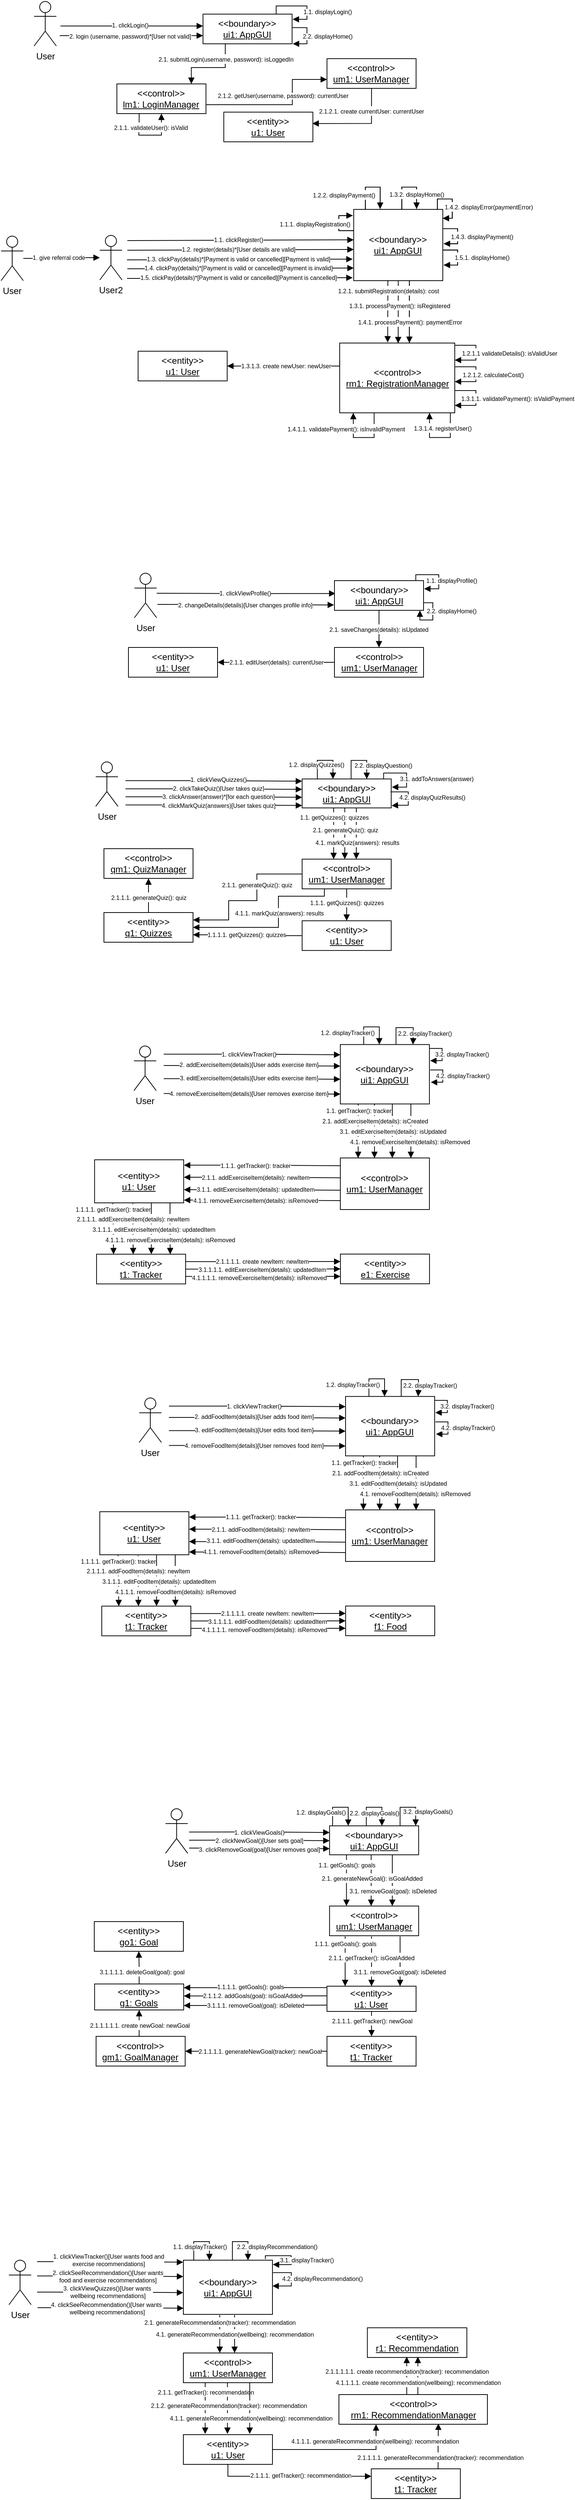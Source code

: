 <mxfile version="20.8.0" type="github">
  <diagram id="-1bJbAK5GgNlzDzoAg7J" name="Page-1">
    <mxGraphModel dx="69" dy="424" grid="0" gridSize="10" guides="1" tooltips="1" connect="1" arrows="1" fold="1" page="0" pageScale="1" pageWidth="827" pageHeight="1169" math="0" shadow="0">
      <root>
        <mxCell id="0" />
        <mxCell id="1" parent="0" />
        <mxCell id="BDm3REAGpp8tmRv-bOrY-5" value="User" style="shape=umlActor;verticalLabelPosition=bottom;verticalAlign=top;html=1;outlineConnect=0;" parent="1" vertex="1">
          <mxGeometry x="899.93" y="20" width="30" height="60" as="geometry" />
        </mxCell>
        <mxCell id="BDm3REAGpp8tmRv-bOrY-6" style="edgeStyle=orthogonalEdgeStyle;rounded=0;orthogonalLoop=1;jettySize=auto;html=1;exitX=0.25;exitY=1;exitDx=0;exitDy=0;startArrow=none;startFill=0;endArrow=block;endFill=1;entryX=0.836;entryY=0.001;entryDx=0;entryDy=0;entryPerimeter=0;" parent="1" source="BDm3REAGpp8tmRv-bOrY-8" target="BDm3REAGpp8tmRv-bOrY-11" edge="1">
          <mxGeometry relative="1" as="geometry">
            <Array as="points">
              <mxPoint x="1157.73" y="109" />
              <mxPoint x="1111.73" y="109" />
            </Array>
            <mxPoint x="1111.73" y="124" as="targetPoint" />
          </mxGeometry>
        </mxCell>
        <mxCell id="BDm3REAGpp8tmRv-bOrY-7" value="&lt;span style=&quot;font-size: 8px;&quot;&gt;2.1. submitLogin(username,&amp;nbsp;&lt;/span&gt;&lt;span style=&quot;font-size: 8px;&quot;&gt;password): isLoggedIn&lt;/span&gt;" style="edgeLabel;html=1;align=center;verticalAlign=middle;resizable=0;points=[];" parent="BDm3REAGpp8tmRv-bOrY-6" vertex="1" connectable="0">
          <mxGeometry x="0.14" y="1" relative="1" as="geometry">
            <mxPoint x="25" y="-13" as="offset" />
          </mxGeometry>
        </mxCell>
        <mxCell id="BDm3REAGpp8tmRv-bOrY-8" value="&amp;lt;&amp;lt;boundary&amp;gt;&amp;gt;&lt;br&gt;&lt;u&gt;ui1: AppGUI&lt;/u&gt;" style="rounded=0;whiteSpace=wrap;html=1;" parent="1" vertex="1">
          <mxGeometry x="1127.43" y="37" width="120" height="40" as="geometry" />
        </mxCell>
        <mxCell id="BDm3REAGpp8tmRv-bOrY-11" value="&amp;lt;&amp;lt;control&amp;gt;&amp;gt;&lt;br&gt;&lt;u&gt;lm1: LoginManager&lt;/u&gt;" style="rounded=0;whiteSpace=wrap;html=1;" parent="1" vertex="1">
          <mxGeometry x="1011.43" y="131" width="120" height="40" as="geometry" />
        </mxCell>
        <mxCell id="BDm3REAGpp8tmRv-bOrY-12" value="&lt;span style=&quot;color: rgb(0, 0, 0); font-family: Helvetica; font-size: 8px; font-style: normal; font-variant-ligatures: normal; font-variant-caps: normal; font-weight: 400; letter-spacing: normal; orphans: 2; text-align: center; text-indent: 0px; text-transform: none; widows: 2; word-spacing: 0px; -webkit-text-stroke-width: 0px; background-color: rgb(255, 255, 255); text-decoration-thickness: initial; text-decoration-style: initial; text-decoration-color: initial; float: none; display: inline !important;&quot;&gt;2.1.2.1. create currentUser: currentUser&lt;/span&gt;" style="edgeStyle=orthogonalEdgeStyle;rounded=0;orthogonalLoop=1;jettySize=auto;html=1;entryX=0.995;entryY=0.383;entryDx=0;entryDy=0;startArrow=none;startFill=0;endArrow=block;endFill=1;exitX=0.5;exitY=1;exitDx=0;exitDy=0;entryPerimeter=0;" parent="1" source="BDm3REAGpp8tmRv-bOrY-13" target="BDm3REAGpp8tmRv-bOrY-16" edge="1">
          <mxGeometry x="-0.527" relative="1" as="geometry">
            <mxPoint as="offset" />
          </mxGeometry>
        </mxCell>
        <mxCell id="BDm3REAGpp8tmRv-bOrY-13" value="&amp;lt;&amp;lt;control&amp;gt;&amp;gt;&lt;br&gt;&lt;u&gt;um1: UserManager&lt;/u&gt;" style="rounded=0;whiteSpace=wrap;html=1;" parent="1" vertex="1">
          <mxGeometry x="1294.43" y="97" width="120" height="40" as="geometry" />
        </mxCell>
        <mxCell id="BDm3REAGpp8tmRv-bOrY-16" value="&amp;lt;&amp;lt;entity&amp;gt;&amp;gt;&lt;br&gt;&lt;u&gt;u1: User&lt;/u&gt;" style="rounded=0;whiteSpace=wrap;html=1;" parent="1" vertex="1">
          <mxGeometry x="1155.43" y="169" width="120" height="40" as="geometry" />
        </mxCell>
        <mxCell id="BDm3REAGpp8tmRv-bOrY-17" value="" style="endArrow=block;html=1;rounded=0;endFill=1;entryX=0;entryY=0.5;entryDx=0;entryDy=0;" parent="1" edge="1">
          <mxGeometry width="50" height="50" relative="1" as="geometry">
            <mxPoint x="935.43" y="53" as="sourcePoint" />
            <mxPoint x="1127.43" y="53" as="targetPoint" />
          </mxGeometry>
        </mxCell>
        <mxCell id="BDm3REAGpp8tmRv-bOrY-18" value="1. clickLogin()" style="edgeLabel;html=1;align=center;verticalAlign=middle;resizable=0;points=[];fontSize=8;" parent="BDm3REAGpp8tmRv-bOrY-17" vertex="1" connectable="0">
          <mxGeometry x="-0.302" y="-1" relative="1" as="geometry">
            <mxPoint x="26" y="-2" as="offset" />
          </mxGeometry>
        </mxCell>
        <mxCell id="BDm3REAGpp8tmRv-bOrY-19" style="edgeStyle=orthogonalEdgeStyle;rounded=0;orthogonalLoop=1;jettySize=auto;html=1;entryX=1;entryY=0.5;entryDx=0;entryDy=0;fontSize=8;startArrow=none;startFill=0;endArrow=block;endFill=1;exitX=0.821;exitY=0.002;exitDx=0;exitDy=0;exitPerimeter=0;" parent="1" source="BDm3REAGpp8tmRv-bOrY-8" edge="1">
          <mxGeometry relative="1" as="geometry">
            <mxPoint x="1247.431" y="20.003" as="sourcePoint" />
            <mxPoint x="1248.19" y="43.84" as="targetPoint" />
            <Array as="points">
              <mxPoint x="1226.43" y="26" />
              <mxPoint x="1267.43" y="26" />
              <mxPoint x="1267.43" y="44" />
              <mxPoint x="1248.43" y="44" />
            </Array>
          </mxGeometry>
        </mxCell>
        <mxCell id="BDm3REAGpp8tmRv-bOrY-20" value="1.1. displayLogin()" style="edgeLabel;html=1;align=center;verticalAlign=middle;resizable=0;points=[];fontSize=8;" parent="BDm3REAGpp8tmRv-bOrY-19" vertex="1" connectable="0">
          <mxGeometry x="-0.054" relative="1" as="geometry">
            <mxPoint x="37" y="8" as="offset" />
          </mxGeometry>
        </mxCell>
        <mxCell id="BDm3REAGpp8tmRv-bOrY-21" value="" style="endArrow=block;html=1;rounded=0;endFill=1;entryX=0;entryY=0.5;entryDx=0;entryDy=0;" parent="1" edge="1">
          <mxGeometry width="50" height="50" relative="1" as="geometry">
            <mxPoint x="934.43" y="66" as="sourcePoint" />
            <mxPoint x="1127.43" y="66" as="targetPoint" />
          </mxGeometry>
        </mxCell>
        <mxCell id="BDm3REAGpp8tmRv-bOrY-22" value="2. login (username, password)*[User not valid]" style="edgeLabel;html=1;align=center;verticalAlign=middle;resizable=0;points=[];fontSize=8;" parent="BDm3REAGpp8tmRv-bOrY-21" vertex="1" connectable="0">
          <mxGeometry x="-0.302" y="-1" relative="1" as="geometry">
            <mxPoint x="27" as="offset" />
          </mxGeometry>
        </mxCell>
        <mxCell id="BDm3REAGpp8tmRv-bOrY-23" style="edgeStyle=orthogonalEdgeStyle;rounded=0;orthogonalLoop=1;jettySize=auto;html=1;exitX=0.25;exitY=1;exitDx=0;exitDy=0;startArrow=none;startFill=0;endArrow=block;endFill=1;entryX=0.5;entryY=1;entryDx=0;entryDy=0;" parent="1" source="BDm3REAGpp8tmRv-bOrY-11" edge="1" target="BDm3REAGpp8tmRv-bOrY-11">
          <mxGeometry relative="1" as="geometry">
            <mxPoint x="1026.43" y="171" as="targetPoint" />
            <Array as="points">
              <mxPoint x="1041" y="184" />
              <mxPoint x="1041" y="184" />
              <mxPoint x="1041" y="200" />
              <mxPoint x="1071" y="200" />
            </Array>
          </mxGeometry>
        </mxCell>
        <mxCell id="BDm3REAGpp8tmRv-bOrY-24" value="&lt;span style=&quot;font-size: 8px;&quot;&gt;2.1.1. validateUser(): isValid&lt;/span&gt;" style="edgeLabel;html=1;align=center;verticalAlign=middle;resizable=0;points=[];" parent="BDm3REAGpp8tmRv-bOrY-23" vertex="1" connectable="0">
          <mxGeometry x="-0.189" y="1" relative="1" as="geometry">
            <mxPoint x="9" y="-10" as="offset" />
          </mxGeometry>
        </mxCell>
        <mxCell id="BDm3REAGpp8tmRv-bOrY-25" style="edgeStyle=orthogonalEdgeStyle;rounded=0;orthogonalLoop=1;jettySize=auto;html=1;entryX=1;entryY=0.5;entryDx=0;entryDy=0;fontSize=8;startArrow=none;startFill=0;endArrow=block;endFill=1;exitX=1.001;exitY=0.454;exitDx=0;exitDy=0;exitPerimeter=0;" parent="1" source="BDm3REAGpp8tmRv-bOrY-8" edge="1">
          <mxGeometry relative="1" as="geometry">
            <mxPoint x="1248.67" y="53.16" as="sourcePoint" />
            <mxPoint x="1248.43" y="77" as="targetPoint" />
            <Array as="points">
              <mxPoint x="1267.43" y="55" />
              <mxPoint x="1267.43" y="77" />
            </Array>
          </mxGeometry>
        </mxCell>
        <mxCell id="BDm3REAGpp8tmRv-bOrY-26" value="2.2. displayHome()" style="edgeLabel;html=1;align=center;verticalAlign=middle;resizable=0;points=[];fontSize=8;" parent="BDm3REAGpp8tmRv-bOrY-25" vertex="1" connectable="0">
          <mxGeometry x="-0.054" relative="1" as="geometry">
            <mxPoint x="27" y="3" as="offset" />
          </mxGeometry>
        </mxCell>
        <mxCell id="BDm3REAGpp8tmRv-bOrY-27" value="" style="endArrow=block;html=1;rounded=0;endFill=1;entryX=0;entryY=0.5;entryDx=0;entryDy=0;exitX=1;exitY=0.5;exitDx=0;exitDy=0;edgeStyle=orthogonalEdgeStyle;" parent="1" edge="1">
          <mxGeometry width="50" height="50" relative="1" as="geometry">
            <mxPoint x="1131.43" y="159" as="sourcePoint" />
            <mxPoint x="1294.43" y="125" as="targetPoint" />
            <Array as="points">
              <mxPoint x="1247.73" y="159" />
              <mxPoint x="1247.73" y="125" />
            </Array>
          </mxGeometry>
        </mxCell>
        <mxCell id="BDm3REAGpp8tmRv-bOrY-28" value="2.1.2. getUser(username, password): currentUser" style="edgeLabel;html=1;align=center;verticalAlign=middle;resizable=0;points=[];fontSize=8;" parent="BDm3REAGpp8tmRv-bOrY-27" vertex="1" connectable="0">
          <mxGeometry x="-0.302" y="-1" relative="1" as="geometry">
            <mxPoint x="34" y="-13" as="offset" />
          </mxGeometry>
        </mxCell>
        <mxCell id="BDm3REAGpp8tmRv-bOrY-29" value="User2" style="shape=umlActor;verticalLabelPosition=bottom;verticalAlign=top;html=1;outlineConnect=0;" parent="1" vertex="1">
          <mxGeometry x="988.41" y="335" width="30" height="60" as="geometry" />
        </mxCell>
        <mxCell id="BDm3REAGpp8tmRv-bOrY-30" value="&amp;lt;&amp;lt;boundary&amp;gt;&amp;gt;&lt;br&gt;&lt;u&gt;ui1: AppGUI&lt;/u&gt;" style="rounded=0;whiteSpace=wrap;html=1;" parent="1" vertex="1">
          <mxGeometry x="1330.41" y="300" width="120" height="96" as="geometry" />
        </mxCell>
        <mxCell id="BDm3REAGpp8tmRv-bOrY-31" style="edgeStyle=orthogonalEdgeStyle;rounded=0;orthogonalLoop=1;jettySize=auto;html=1;exitX=1;exitY=0.5;exitDx=0;exitDy=0;startArrow=none;startFill=0;endArrow=block;endFill=1;entryX=1;entryY=1;entryDx=0;entryDy=0;" parent="1" edge="1">
          <mxGeometry relative="1" as="geometry">
            <mxPoint x="1466.55" y="503" as="targetPoint" />
            <mxPoint x="1466.55" y="483" as="sourcePoint" />
            <Array as="points">
              <mxPoint x="1495.05" y="483" />
              <mxPoint x="1495.05" y="503" />
            </Array>
          </mxGeometry>
        </mxCell>
        <mxCell id="BDm3REAGpp8tmRv-bOrY-32" value="&lt;span style=&quot;font-size: 8px;&quot;&gt;1.2.1.1 validateDetails():&amp;nbsp;&lt;/span&gt;&lt;span style=&quot;font-size: 8px;&quot;&gt;isValidUser&lt;/span&gt;" style="edgeLabel;html=1;align=center;verticalAlign=middle;resizable=0;points=[];" parent="BDm3REAGpp8tmRv-bOrY-31" vertex="1" connectable="0">
          <mxGeometry x="-0.145" y="-1" relative="1" as="geometry">
            <mxPoint x="46" y="5" as="offset" />
          </mxGeometry>
        </mxCell>
        <mxCell id="BDm3REAGpp8tmRv-bOrY-33" value="&amp;lt;&amp;lt;control&amp;gt;&amp;gt;&lt;br&gt;&lt;u&gt;rm1: RegistrationManager&lt;/u&gt;" style="rounded=0;whiteSpace=wrap;html=1;" parent="1" vertex="1">
          <mxGeometry x="1311.55" y="480" width="155" height="94" as="geometry" />
        </mxCell>
        <mxCell id="BDm3REAGpp8tmRv-bOrY-34" value="&amp;lt;&amp;lt;entity&amp;gt;&amp;gt;&lt;br&gt;&lt;u&gt;u1: User&lt;/u&gt;" style="rounded=0;whiteSpace=wrap;html=1;" parent="1" vertex="1">
          <mxGeometry x="1040.0" y="491" width="120" height="40" as="geometry" />
        </mxCell>
        <mxCell id="BDm3REAGpp8tmRv-bOrY-35" value="" style="edgeStyle=orthogonalEdgeStyle;rounded=0;orthogonalLoop=1;jettySize=auto;html=1;startArrow=none;startFill=0;endArrow=block;endFill=1;" parent="1" source="BDm3REAGpp8tmRv-bOrY-37" target="BDm3REAGpp8tmRv-bOrY-29" edge="1">
          <mxGeometry relative="1" as="geometry">
            <mxPoint x="983.41" y="365" as="targetPoint" />
          </mxGeometry>
        </mxCell>
        <mxCell id="BDm3REAGpp8tmRv-bOrY-36" value="&lt;span style=&quot;font-size: 8px;&quot;&gt;1. give referral code&lt;/span&gt;" style="edgeLabel;html=1;align=center;verticalAlign=middle;resizable=0;points=[];" parent="BDm3REAGpp8tmRv-bOrY-35" vertex="1" connectable="0">
          <mxGeometry x="-0.151" relative="1" as="geometry">
            <mxPoint x="3" y="-2" as="offset" />
          </mxGeometry>
        </mxCell>
        <mxCell id="BDm3REAGpp8tmRv-bOrY-37" value="User" style="shape=umlActor;verticalLabelPosition=bottom;verticalAlign=top;html=1;outlineConnect=0;" parent="1" vertex="1">
          <mxGeometry x="855.41" y="336" width="30" height="60" as="geometry" />
        </mxCell>
        <mxCell id="BDm3REAGpp8tmRv-bOrY-40" style="edgeStyle=orthogonalEdgeStyle;rounded=0;orthogonalLoop=1;jettySize=auto;html=1;exitX=0.125;exitY=0;exitDx=0;exitDy=0;startArrow=none;startFill=0;endArrow=blockThin;endFill=1;entryX=0.291;entryY=-0.01;entryDx=0;entryDy=0;exitPerimeter=0;entryPerimeter=0;" parent="1" edge="1">
          <mxGeometry relative="1" as="geometry">
            <mxPoint x="1366.05" y="299.37" as="targetPoint" />
            <mxPoint x="1346.13" y="300" as="sourcePoint" />
            <Array as="points">
              <mxPoint x="1346.13" y="270" />
              <mxPoint x="1366.13" y="270" />
            </Array>
          </mxGeometry>
        </mxCell>
        <mxCell id="BDm3REAGpp8tmRv-bOrY-41" value="&lt;span style=&quot;font-size: 8px;&quot;&gt;1.2.2. displayPayment()&lt;/span&gt;" style="edgeLabel;html=1;align=center;verticalAlign=middle;resizable=0;points=[];" parent="BDm3REAGpp8tmRv-bOrY-40" vertex="1" connectable="0">
          <mxGeometry x="-0.145" y="-1" relative="1" as="geometry">
            <mxPoint x="-33" y="9" as="offset" />
          </mxGeometry>
        </mxCell>
        <mxCell id="BDm3REAGpp8tmRv-bOrY-42" style="edgeStyle=orthogonalEdgeStyle;rounded=0;orthogonalLoop=1;jettySize=auto;html=1;exitX=0.125;exitY=0;exitDx=0;exitDy=0;startArrow=none;startFill=0;endArrow=blockThin;endFill=1;entryX=0.291;entryY=-0.01;entryDx=0;entryDy=0;exitPerimeter=0;entryPerimeter=0;" parent="1" edge="1">
          <mxGeometry relative="1" as="geometry">
            <mxPoint x="1415.13" y="299.37" as="targetPoint" />
            <mxPoint x="1395.21" y="300" as="sourcePoint" />
            <Array as="points">
              <mxPoint x="1395.21" y="270" />
              <mxPoint x="1415.21" y="270" />
            </Array>
          </mxGeometry>
        </mxCell>
        <mxCell id="BDm3REAGpp8tmRv-bOrY-43" value="&lt;span style=&quot;font-size: 8px;&quot;&gt;1.3.2. displayHome()&lt;/span&gt;" style="edgeLabel;html=1;align=center;verticalAlign=middle;resizable=0;points=[];" parent="BDm3REAGpp8tmRv-bOrY-42" vertex="1" connectable="0">
          <mxGeometry x="-0.145" y="-1" relative="1" as="geometry">
            <mxPoint x="16" y="8" as="offset" />
          </mxGeometry>
        </mxCell>
        <mxCell id="BDm3REAGpp8tmRv-bOrY-44" style="edgeStyle=orthogonalEdgeStyle;rounded=0;orthogonalLoop=1;jettySize=auto;html=1;exitX=0.125;exitY=0;exitDx=0;exitDy=0;startArrow=none;startFill=0;endArrow=blockThin;endFill=1;entryX=0.993;entryY=0.19;entryDx=0;entryDy=0;exitPerimeter=0;entryPerimeter=0;" parent="1" edge="1">
          <mxGeometry relative="1" as="geometry">
            <mxPoint x="1450.29" y="311.97" as="targetPoint" />
            <mxPoint x="1443.13" y="300" as="sourcePoint" />
            <Array as="points">
              <mxPoint x="1443.13" y="286" />
              <mxPoint x="1463.13" y="286" />
              <mxPoint x="1463.13" y="312" />
            </Array>
          </mxGeometry>
        </mxCell>
        <mxCell id="BDm3REAGpp8tmRv-bOrY-45" value="&lt;span style=&quot;font-size: 8px;&quot;&gt;1.4.2.&amp;nbsp;&lt;/span&gt;&lt;span style=&quot;font-size: 8px;&quot;&gt;displayError(paymentError)&lt;/span&gt;" style="edgeLabel;html=1;align=center;verticalAlign=middle;resizable=0;points=[];" parent="BDm3REAGpp8tmRv-bOrY-44" vertex="1" connectable="0">
          <mxGeometry x="-0.145" y="-1" relative="1" as="geometry">
            <mxPoint x="52" y="9" as="offset" />
          </mxGeometry>
        </mxCell>
        <mxCell id="BDm3REAGpp8tmRv-bOrY-46" style="edgeStyle=orthogonalEdgeStyle;rounded=0;orthogonalLoop=1;jettySize=auto;html=1;startArrow=none;startFill=0;endArrow=blockThin;endFill=1;entryX=1.01;entryY=0.577;entryDx=0;entryDy=0;entryPerimeter=0;exitX=1;exitY=0.25;exitDx=0;exitDy=0;" parent="1" edge="1">
          <mxGeometry relative="1" as="geometry">
            <mxPoint x="1451.61" y="346.601" as="targetPoint" />
            <mxPoint x="1450.41" y="326" as="sourcePoint" />
            <Array as="points">
              <mxPoint x="1470.41" y="326.25" />
              <mxPoint x="1470.41" y="346.25" />
              <mxPoint x="1451.41" y="346.25" />
            </Array>
          </mxGeometry>
        </mxCell>
        <mxCell id="BDm3REAGpp8tmRv-bOrY-47" value="&lt;span style=&quot;font-size: 8px;&quot;&gt;1.4.3.&amp;nbsp;&lt;/span&gt;&lt;span style=&quot;font-size: 8px;&quot;&gt;displayPayment()&lt;/span&gt;" style="edgeLabel;html=1;align=center;verticalAlign=middle;resizable=0;points=[];" parent="BDm3REAGpp8tmRv-bOrY-46" vertex="1" connectable="0">
          <mxGeometry x="-0.145" y="-1" relative="1" as="geometry">
            <mxPoint x="33" y="4" as="offset" />
          </mxGeometry>
        </mxCell>
        <mxCell id="BDm3REAGpp8tmRv-bOrY-48" style="edgeStyle=orthogonalEdgeStyle;rounded=0;orthogonalLoop=1;jettySize=auto;html=1;startArrow=none;startFill=0;endArrow=blockThin;endFill=1;entryX=1.01;entryY=0.577;entryDx=0;entryDy=0;entryPerimeter=0;exitX=1;exitY=0.25;exitDx=0;exitDy=0;" parent="1" edge="1">
          <mxGeometry relative="1" as="geometry">
            <mxPoint x="1451.61" y="375.301" as="targetPoint" />
            <mxPoint x="1450.41" y="354.7" as="sourcePoint" />
            <Array as="points">
              <mxPoint x="1470.41" y="354.95" />
              <mxPoint x="1470.41" y="374.95" />
              <mxPoint x="1451.41" y="374.95" />
            </Array>
          </mxGeometry>
        </mxCell>
        <mxCell id="BDm3REAGpp8tmRv-bOrY-49" value="&lt;span style=&quot;font-size: 8px;&quot;&gt;1.5.1. displayHome()&lt;/span&gt;" style="edgeLabel;html=1;align=center;verticalAlign=middle;resizable=0;points=[];" parent="BDm3REAGpp8tmRv-bOrY-48" vertex="1" connectable="0">
          <mxGeometry x="-0.145" y="-1" relative="1" as="geometry">
            <mxPoint x="33" y="4" as="offset" />
          </mxGeometry>
        </mxCell>
        <mxCell id="BDm3REAGpp8tmRv-bOrY-50" style="edgeStyle=orthogonalEdgeStyle;rounded=0;orthogonalLoop=1;jettySize=auto;html=1;startArrow=none;startFill=0;endArrow=blockThin;endFill=1;entryX=1.01;entryY=0.577;entryDx=0;entryDy=0;entryPerimeter=0;exitX=1;exitY=0.25;exitDx=0;exitDy=0;" parent="1" edge="1">
          <mxGeometry relative="1" as="geometry">
            <mxPoint x="1329.208" y="308" as="targetPoint" />
            <mxPoint x="1330.408" y="328.601" as="sourcePoint" />
            <Array as="points">
              <mxPoint x="1310.408" y="328.351" />
              <mxPoint x="1310.408" y="308.351" />
              <mxPoint x="1329.408" y="308.351" />
            </Array>
          </mxGeometry>
        </mxCell>
        <mxCell id="BDm3REAGpp8tmRv-bOrY-51" value="&lt;span style=&quot;font-size: 8px;&quot;&gt;1.1.1. displayRegistration()&lt;/span&gt;" style="edgeLabel;html=1;align=center;verticalAlign=middle;resizable=0;points=[];" parent="BDm3REAGpp8tmRv-bOrY-50" vertex="1" connectable="0">
          <mxGeometry x="-0.145" y="-1" relative="1" as="geometry">
            <mxPoint x="-34" y="-4" as="offset" />
          </mxGeometry>
        </mxCell>
        <mxCell id="BDm3REAGpp8tmRv-bOrY-56" value="" style="endArrow=block;html=1;rounded=0;endFill=1;entryX=0;entryY=0.25;entryDx=0;entryDy=0;" parent="1" edge="1">
          <mxGeometry width="50" height="50" relative="1" as="geometry">
            <mxPoint x="1025.565" y="342.0" as="sourcePoint" />
            <mxPoint x="1330.41" y="341" as="targetPoint" />
          </mxGeometry>
        </mxCell>
        <mxCell id="BDm3REAGpp8tmRv-bOrY-57" value="1.1. clickRegister()" style="edgeLabel;html=1;align=center;verticalAlign=middle;resizable=0;points=[];fontSize=8;" parent="BDm3REAGpp8tmRv-bOrY-56" vertex="1" connectable="0">
          <mxGeometry x="-0.302" y="-1" relative="1" as="geometry">
            <mxPoint x="43" y="-2" as="offset" />
          </mxGeometry>
        </mxCell>
        <mxCell id="BDm3REAGpp8tmRv-bOrY-58" value="" style="endArrow=block;html=1;rounded=0;endFill=1;entryX=0;entryY=0.575;entryDx=0;entryDy=0;entryPerimeter=0;" parent="1" edge="1">
          <mxGeometry width="50" height="50" relative="1" as="geometry">
            <mxPoint x="1025.565" y="355" as="sourcePoint" />
            <mxPoint x="1330.41" y="354" as="targetPoint" />
          </mxGeometry>
        </mxCell>
        <mxCell id="BDm3REAGpp8tmRv-bOrY-59" value="1.2. register(details)*[User details are valid]" style="edgeLabel;html=1;align=center;verticalAlign=middle;resizable=0;points=[];fontSize=8;" parent="BDm3REAGpp8tmRv-bOrY-58" vertex="1" connectable="0">
          <mxGeometry x="-0.302" y="-1" relative="1" as="geometry">
            <mxPoint x="43" y="-2" as="offset" />
          </mxGeometry>
        </mxCell>
        <mxCell id="BDm3REAGpp8tmRv-bOrY-60" value="" style="endArrow=block;html=1;rounded=0;endFill=1;" parent="1" edge="1">
          <mxGeometry width="50" height="50" relative="1" as="geometry">
            <mxPoint x="1025.05" y="368" as="sourcePoint" />
            <mxPoint x="1328.979" y="367.0" as="targetPoint" />
          </mxGeometry>
        </mxCell>
        <mxCell id="BDm3REAGpp8tmRv-bOrY-61" value="1.3. clickPay(details)*[Payment is valid or cancelled][Payment is valid]" style="edgeLabel;html=1;align=center;verticalAlign=middle;resizable=0;points=[];fontSize=8;" parent="BDm3REAGpp8tmRv-bOrY-60" vertex="1" connectable="0">
          <mxGeometry x="-0.302" y="-1" relative="1" as="geometry">
            <mxPoint x="44" y="-2" as="offset" />
          </mxGeometry>
        </mxCell>
        <mxCell id="BDm3REAGpp8tmRv-bOrY-62" value="" style="endArrow=block;html=1;rounded=0;endFill=1;entryX=0;entryY=0.575;entryDx=0;entryDy=0;entryPerimeter=0;" parent="1" edge="1">
          <mxGeometry width="50" height="50" relative="1" as="geometry">
            <mxPoint x="1025.565" y="380" as="sourcePoint" />
            <mxPoint x="1330.41" y="379" as="targetPoint" />
          </mxGeometry>
        </mxCell>
        <mxCell id="BDm3REAGpp8tmRv-bOrY-63" value="1.4. clickPay(details)*[Payment is valid or cancelled][Payment is invalid]" style="edgeLabel;html=1;align=center;verticalAlign=middle;resizable=0;points=[];fontSize=8;" parent="BDm3REAGpp8tmRv-bOrY-62" vertex="1" connectable="0">
          <mxGeometry x="-0.302" y="-1" relative="1" as="geometry">
            <mxPoint x="43" y="-2" as="offset" />
          </mxGeometry>
        </mxCell>
        <mxCell id="BDm3REAGpp8tmRv-bOrY-64" value="" style="endArrow=block;html=1;rounded=0;endFill=1;" parent="1" edge="1">
          <mxGeometry width="50" height="50" relative="1" as="geometry">
            <mxPoint x="1025.05" y="393" as="sourcePoint" />
            <mxPoint x="1328.979" y="392.0" as="targetPoint" />
          </mxGeometry>
        </mxCell>
        <mxCell id="BDm3REAGpp8tmRv-bOrY-65" value="1.5. clickPay(details)*[Payment is valid or cancelled][Payment is cancelled]" style="edgeLabel;html=1;align=center;verticalAlign=middle;resizable=0;points=[];fontSize=8;" parent="BDm3REAGpp8tmRv-bOrY-64" vertex="1" connectable="0">
          <mxGeometry x="-0.302" y="-1" relative="1" as="geometry">
            <mxPoint x="44" y="-2" as="offset" />
          </mxGeometry>
        </mxCell>
        <mxCell id="BDm3REAGpp8tmRv-bOrY-66" style="edgeStyle=orthogonalEdgeStyle;rounded=0;orthogonalLoop=1;jettySize=auto;html=1;exitX=1;exitY=0.5;exitDx=0;exitDy=0;startArrow=none;startFill=0;endArrow=block;endFill=1;entryX=1;entryY=1;entryDx=0;entryDy=0;" parent="1" edge="1">
          <mxGeometry relative="1" as="geometry">
            <mxPoint x="1466.55" y="532" as="targetPoint" />
            <mxPoint x="1466.55" y="512" as="sourcePoint" />
            <Array as="points">
              <mxPoint x="1495.05" y="512" />
              <mxPoint x="1495.05" y="532" />
            </Array>
          </mxGeometry>
        </mxCell>
        <mxCell id="BDm3REAGpp8tmRv-bOrY-67" value="&lt;span style=&quot;font-size: 8px;&quot;&gt;1.2.1.2.&amp;nbsp;&lt;/span&gt;&lt;span style=&quot;font-size: 8px;&quot;&gt;calculateCost()&lt;/span&gt;" style="edgeLabel;html=1;align=center;verticalAlign=middle;resizable=0;points=[];" parent="BDm3REAGpp8tmRv-bOrY-66" vertex="1" connectable="0">
          <mxGeometry x="-0.145" y="-1" relative="1" as="geometry">
            <mxPoint x="24" y="5" as="offset" />
          </mxGeometry>
        </mxCell>
        <mxCell id="BDm3REAGpp8tmRv-bOrY-70" style="edgeStyle=orthogonalEdgeStyle;rounded=0;orthogonalLoop=1;jettySize=auto;html=1;exitX=1;exitY=0.5;exitDx=0;exitDy=0;startArrow=none;startFill=0;endArrow=block;endFill=1;entryX=1;entryY=1;entryDx=0;entryDy=0;" parent="1" edge="1">
          <mxGeometry x="0.642" y="21" relative="1" as="geometry">
            <mxPoint x="1466.55" y="564.0" as="targetPoint" />
            <mxPoint x="1466.55" y="544.0" as="sourcePoint" />
            <Array as="points">
              <mxPoint x="1495.05" y="544" />
              <mxPoint x="1495.05" y="564" />
            </Array>
            <mxPoint as="offset" />
          </mxGeometry>
        </mxCell>
        <mxCell id="BDm3REAGpp8tmRv-bOrY-71" value="&lt;span style=&quot;font-size: 8px;&quot;&gt;1.3.1.1. validatePayment():&amp;nbsp;&lt;/span&gt;&lt;span style=&quot;font-size: 8px;&quot;&gt;isValidPayment&lt;/span&gt;" style="edgeLabel;html=1;align=center;verticalAlign=middle;resizable=0;points=[];" parent="BDm3REAGpp8tmRv-bOrY-70" vertex="1" connectable="0">
          <mxGeometry x="-0.145" y="-1" relative="1" as="geometry">
            <mxPoint x="57" y="5" as="offset" />
          </mxGeometry>
        </mxCell>
        <mxCell id="BDm3REAGpp8tmRv-bOrY-72" style="edgeStyle=orthogonalEdgeStyle;rounded=0;orthogonalLoop=1;jettySize=auto;html=1;startArrow=none;startFill=0;endArrow=block;endFill=1;entryX=0.661;entryY=0.992;entryDx=0;entryDy=0;entryPerimeter=0;" parent="1" edge="1">
          <mxGeometry x="0.649" y="-2" relative="1" as="geometry">
            <mxPoint x="1432.535" y="574" as="targetPoint" />
            <mxPoint x="1460.58" y="574.32" as="sourcePoint" />
            <Array as="points">
              <mxPoint x="1460.58" y="607.32" />
              <mxPoint x="1432.58" y="607.32" />
            </Array>
            <mxPoint as="offset" />
          </mxGeometry>
        </mxCell>
        <mxCell id="BDm3REAGpp8tmRv-bOrY-73" value="&lt;span style=&quot;font-size: 8px;&quot;&gt;1.3.1.4. registerUser()&lt;/span&gt;" style="edgeLabel;html=1;align=center;verticalAlign=middle;resizable=0;points=[];" parent="BDm3REAGpp8tmRv-bOrY-72" vertex="1" connectable="0">
          <mxGeometry x="-0.145" y="-1" relative="1" as="geometry">
            <mxPoint x="-3" y="-13" as="offset" />
          </mxGeometry>
        </mxCell>
        <mxCell id="BDm3REAGpp8tmRv-bOrY-74" style="edgeStyle=orthogonalEdgeStyle;rounded=0;orthogonalLoop=1;jettySize=auto;html=1;startArrow=none;startFill=0;endArrow=block;endFill=1;entryX=0.661;entryY=0.992;entryDx=0;entryDy=0;entryPerimeter=0;" parent="1" edge="1">
          <mxGeometry x="0.649" y="-2" relative="1" as="geometry">
            <mxPoint x="1329.865" y="574" as="targetPoint" />
            <mxPoint x="1357.91" y="574.32" as="sourcePoint" />
            <Array as="points">
              <mxPoint x="1357.91" y="607.32" />
              <mxPoint x="1329.91" y="607.32" />
            </Array>
            <mxPoint as="offset" />
          </mxGeometry>
        </mxCell>
        <mxCell id="BDm3REAGpp8tmRv-bOrY-75" value="&lt;span style=&quot;font-size: 8px;&quot;&gt;1.4.1.1. validatePayment():&amp;nbsp;&lt;/span&gt;&lt;span style=&quot;font-size: 8px;&quot;&gt;isInvalidPayment&lt;/span&gt;" style="edgeLabel;html=1;align=center;verticalAlign=middle;resizable=0;points=[];" parent="BDm3REAGpp8tmRv-bOrY-74" vertex="1" connectable="0">
          <mxGeometry x="-0.145" y="-1" relative="1" as="geometry">
            <mxPoint x="-31" y="-12" as="offset" />
          </mxGeometry>
        </mxCell>
        <mxCell id="BDm3REAGpp8tmRv-bOrY-78" style="edgeStyle=orthogonalEdgeStyle;rounded=0;orthogonalLoop=1;jettySize=auto;html=1;entryX=1;entryY=0.5;entryDx=0;entryDy=0;startArrow=none;startFill=0;endArrow=block;endFill=1;exitX=0;exitY=0.25;exitDx=0;exitDy=0;" parent="1" edge="1" target="BDm3REAGpp8tmRv-bOrY-34" source="BDm3REAGpp8tmRv-bOrY-33">
          <mxGeometry relative="1" as="geometry">
            <mxPoint x="1311.395" y="539.052" as="sourcePoint" />
            <mxPoint x="1173.35" y="539" as="targetPoint" />
            <Array as="points">
              <mxPoint x="1160.64" y="511" />
            </Array>
          </mxGeometry>
        </mxCell>
        <mxCell id="BDm3REAGpp8tmRv-bOrY-79" value="&lt;span style=&quot;font-size: 8px;&quot;&gt;1.3.1.3. create newUser: newUser&lt;/span&gt;" style="edgeLabel;html=1;align=center;verticalAlign=middle;resizable=0;points=[];" parent="BDm3REAGpp8tmRv-bOrY-78" vertex="1" connectable="0">
          <mxGeometry x="0.223" y="-1" relative="1" as="geometry">
            <mxPoint x="17" as="offset" />
          </mxGeometry>
        </mxCell>
        <mxCell id="BDm3REAGpp8tmRv-bOrY-91" style="edgeStyle=orthogonalEdgeStyle;rounded=0;orthogonalLoop=1;jettySize=auto;html=1;entryX=0.011;entryY=0.433;entryDx=0;entryDy=0;startArrow=none;startFill=0;endArrow=block;endFill=1;entryPerimeter=0;" parent="1" target="BDm3REAGpp8tmRv-bOrY-96" edge="1">
          <mxGeometry relative="1" as="geometry">
            <mxPoint x="1065.0" y="817" as="sourcePoint" />
            <mxPoint x="1174" y="817" as="targetPoint" />
          </mxGeometry>
        </mxCell>
        <mxCell id="BDm3REAGpp8tmRv-bOrY-92" value="&lt;span style=&quot;font-size: 8px;&quot;&gt;1. clickViewProfile()&lt;/span&gt;" style="edgeLabel;html=1;align=center;verticalAlign=middle;resizable=0;points=[];" parent="BDm3REAGpp8tmRv-bOrY-91" vertex="1" connectable="0">
          <mxGeometry x="-0.326" y="-1" relative="1" as="geometry">
            <mxPoint x="38" y="-3" as="offset" />
          </mxGeometry>
        </mxCell>
        <mxCell id="BDm3REAGpp8tmRv-bOrY-93" value="User" style="shape=umlActor;verticalLabelPosition=bottom;verticalAlign=top;html=1;outlineConnect=0;" parent="1" vertex="1">
          <mxGeometry x="1035" y="790" width="30" height="60" as="geometry" />
        </mxCell>
        <mxCell id="BDm3REAGpp8tmRv-bOrY-94" style="edgeStyle=orthogonalEdgeStyle;rounded=0;orthogonalLoop=1;jettySize=auto;html=1;entryX=0.5;entryY=0;entryDx=0;entryDy=0;startArrow=none;startFill=0;endArrow=block;endFill=1;exitX=0.5;exitY=1;exitDx=0;exitDy=0;" parent="1" source="BDm3REAGpp8tmRv-bOrY-96" edge="1" target="BDm3REAGpp8tmRv-bOrY-99">
          <mxGeometry x="0.269" y="16" relative="1" as="geometry">
            <mxPoint x="1391.401" y="851" as="sourcePoint" />
            <mxPoint x="1391.4" y="890" as="targetPoint" />
            <mxPoint as="offset" />
          </mxGeometry>
        </mxCell>
        <mxCell id="BDm3REAGpp8tmRv-bOrY-95" value="&lt;span style=&quot;font-size: 8px;&quot;&gt;2.1. saveChanges(details):&amp;nbsp;&lt;/span&gt;&lt;span style=&quot;font-size: 8px;&quot;&gt;isUpdated&lt;/span&gt;" style="edgeLabel;html=1;align=center;verticalAlign=middle;resizable=0;points=[];" parent="BDm3REAGpp8tmRv-bOrY-94" vertex="1" connectable="0">
          <mxGeometry x="-0.241" y="1" relative="1" as="geometry">
            <mxPoint x="-2" y="6" as="offset" />
          </mxGeometry>
        </mxCell>
        <mxCell id="BDm3REAGpp8tmRv-bOrY-96" value="&amp;lt;&amp;lt;boundary&amp;gt;&amp;gt;&lt;br&gt;&lt;u&gt;ui1: AppGUI&lt;/u&gt;" style="rounded=0;whiteSpace=wrap;html=1;" parent="1" vertex="1">
          <mxGeometry x="1304.5" y="800" width="120" height="40" as="geometry" />
        </mxCell>
        <mxCell id="BDm3REAGpp8tmRv-bOrY-97" style="edgeStyle=orthogonalEdgeStyle;rounded=0;orthogonalLoop=1;jettySize=auto;html=1;startArrow=none;startFill=0;endArrow=block;endFill=1;entryX=1;entryY=0.5;entryDx=0;entryDy=0;exitX=0;exitY=0.5;exitDx=0;exitDy=0;" parent="1" edge="1" target="BDm3REAGpp8tmRv-bOrY-100" source="BDm3REAGpp8tmRv-bOrY-99">
          <mxGeometry relative="1" as="geometry">
            <mxPoint x="1304.5" y="917" as="sourcePoint" />
            <mxPoint x="1195.5" y="917" as="targetPoint" />
          </mxGeometry>
        </mxCell>
        <mxCell id="BDm3REAGpp8tmRv-bOrY-98" value="&lt;span style=&quot;font-size: 8px;&quot;&gt;2.1.1. editUser(details):&amp;nbsp;&lt;/span&gt;&lt;span style=&quot;font-size: 8px;&quot;&gt;currentUser&lt;/span&gt;" style="edgeLabel;html=1;align=center;verticalAlign=middle;resizable=0;points=[];" parent="BDm3REAGpp8tmRv-bOrY-97" vertex="1" connectable="0">
          <mxGeometry x="0.278" relative="1" as="geometry">
            <mxPoint x="22" y="-1" as="offset" />
          </mxGeometry>
        </mxCell>
        <mxCell id="BDm3REAGpp8tmRv-bOrY-99" value="&amp;lt;&amp;lt;control&amp;gt;&amp;gt;&lt;br&gt;&lt;u&gt;um1: UserManager&lt;/u&gt;" style="rounded=0;whiteSpace=wrap;html=1;" parent="1" vertex="1">
          <mxGeometry x="1304.5" y="890" width="120" height="40" as="geometry" />
        </mxCell>
        <mxCell id="BDm3REAGpp8tmRv-bOrY-100" value="&amp;lt;&amp;lt;entity&amp;gt;&amp;gt;&lt;br&gt;&lt;u&gt;u1: User&lt;/u&gt;" style="rounded=0;whiteSpace=wrap;html=1;" parent="1" vertex="1">
          <mxGeometry x="1027" y="890" width="120" height="40" as="geometry" />
        </mxCell>
        <mxCell id="BDm3REAGpp8tmRv-bOrY-101" style="edgeStyle=orthogonalEdgeStyle;rounded=0;orthogonalLoop=1;jettySize=auto;html=1;startArrow=none;startFill=0;endArrow=block;endFill=1;entryX=-0.005;entryY=0.818;entryDx=0;entryDy=0;entryPerimeter=0;" parent="1" target="BDm3REAGpp8tmRv-bOrY-96" edge="1">
          <mxGeometry relative="1" as="geometry">
            <mxPoint x="1066.0" y="832" as="sourcePoint" />
            <mxPoint x="1211" y="841" as="targetPoint" />
          </mxGeometry>
        </mxCell>
        <mxCell id="BDm3REAGpp8tmRv-bOrY-102" value="&lt;span style=&quot;font-size: 8px;&quot;&gt;2. changeDetails(details)[User changes profile info]&lt;/span&gt;" style="edgeLabel;html=1;align=center;verticalAlign=middle;resizable=0;points=[];" parent="BDm3REAGpp8tmRv-bOrY-101" vertex="1" connectable="0">
          <mxGeometry x="-0.326" y="-1" relative="1" as="geometry">
            <mxPoint x="38" y="-2" as="offset" />
          </mxGeometry>
        </mxCell>
        <mxCell id="BDm3REAGpp8tmRv-bOrY-103" style="edgeStyle=orthogonalEdgeStyle;rounded=0;orthogonalLoop=1;jettySize=auto;html=1;entryX=1;entryY=0.5;entryDx=0;entryDy=0;fontSize=8;startArrow=none;startFill=0;endArrow=block;endFill=1;exitX=0.913;exitY=0;exitDx=0;exitDy=0;exitPerimeter=0;" parent="1" source="BDm3REAGpp8tmRv-bOrY-96" edge="1">
          <mxGeometry x="0.366" y="429" relative="1" as="geometry">
            <mxPoint x="1424.501" y="787.003" as="sourcePoint" />
            <mxPoint x="1425.26" y="810.84" as="targetPoint" />
            <Array as="points">
              <mxPoint x="1414.0" y="792" />
              <mxPoint x="1445.0" y="792" />
              <mxPoint x="1445.0" y="811" />
              <mxPoint x="1425.0" y="811" />
            </Array>
            <mxPoint as="offset" />
          </mxGeometry>
        </mxCell>
        <mxCell id="BDm3REAGpp8tmRv-bOrY-104" value="1.1. displayProfile()" style="edgeLabel;html=1;align=center;verticalAlign=middle;resizable=0;points=[];fontSize=8;" parent="BDm3REAGpp8tmRv-bOrY-103" vertex="1" connectable="0">
          <mxGeometry x="-0.054" relative="1" as="geometry">
            <mxPoint x="19" y="8" as="offset" />
          </mxGeometry>
        </mxCell>
        <mxCell id="BDm3REAGpp8tmRv-bOrY-105" style="edgeStyle=orthogonalEdgeStyle;rounded=0;orthogonalLoop=1;jettySize=auto;html=1;fontSize=8;startArrow=none;startFill=0;endArrow=block;endFill=1;exitX=0.967;exitY=0.379;exitDx=0;exitDy=0;exitPerimeter=0;entryX=0.959;entryY=1.004;entryDx=0;entryDy=0;entryPerimeter=0;" parent="1" target="BDm3REAGpp8tmRv-bOrY-96" edge="1">
          <mxGeometry relative="1" as="geometry">
            <mxPoint x="1424.501" y="829.693" as="sourcePoint" />
            <mxPoint x="1428.0" y="843" as="targetPoint" />
            <Array as="points">
              <mxPoint x="1437.0" y="830" />
              <mxPoint x="1437.0" y="853" />
              <mxPoint x="1420.0" y="853" />
            </Array>
          </mxGeometry>
        </mxCell>
        <mxCell id="BDm3REAGpp8tmRv-bOrY-106" value="2.2. displayHome()" style="edgeLabel;html=1;align=center;verticalAlign=middle;resizable=0;points=[];fontSize=8;" parent="BDm3REAGpp8tmRv-bOrY-105" vertex="1" connectable="0">
          <mxGeometry x="-0.054" relative="1" as="geometry">
            <mxPoint x="25" y="-7" as="offset" />
          </mxGeometry>
        </mxCell>
        <mxCell id="BDm3REAGpp8tmRv-bOrY-111" value="User" style="shape=umlActor;verticalLabelPosition=bottom;verticalAlign=top;html=1;outlineConnect=0;" parent="1" vertex="1">
          <mxGeometry x="982.94" y="1044.1" width="30" height="60" as="geometry" />
        </mxCell>
        <mxCell id="BDm3REAGpp8tmRv-bOrY-112" value="&amp;lt;&amp;lt;boundary&amp;gt;&amp;gt;&lt;br&gt;&lt;u&gt;ui1: AppGUI&lt;/u&gt;" style="rounded=0;whiteSpace=wrap;html=1;" parent="1" vertex="1">
          <mxGeometry x="1260.94" y="1067.1" width="120" height="39" as="geometry" />
        </mxCell>
        <mxCell id="BDm3REAGpp8tmRv-bOrY-113" style="edgeStyle=orthogonalEdgeStyle;rounded=0;orthogonalLoop=1;jettySize=auto;html=1;entryX=0.5;entryY=0;entryDx=0;entryDy=0;startArrow=none;startFill=0;endArrow=block;endFill=1;" parent="1" source="BDm3REAGpp8tmRv-bOrY-119" target="BDm3REAGpp8tmRv-bOrY-124" edge="1">
          <mxGeometry relative="1" as="geometry" />
        </mxCell>
        <mxCell id="BDm3REAGpp8tmRv-bOrY-114" value="&lt;span style=&quot;font-size: 8px;&quot;&gt;1.1.1. getQuizzes():&amp;nbsp;&lt;/span&gt;&lt;span style=&quot;font-size: 8px;&quot;&gt;quizzes&lt;/span&gt;" style="edgeLabel;html=1;align=center;verticalAlign=middle;resizable=0;points=[];" parent="BDm3REAGpp8tmRv-bOrY-113" vertex="1" connectable="0">
          <mxGeometry x="-0.224" y="-2" relative="1" as="geometry">
            <mxPoint x="2" y="1" as="offset" />
          </mxGeometry>
        </mxCell>
        <mxCell id="BDm3REAGpp8tmRv-bOrY-117" style="edgeStyle=orthogonalEdgeStyle;rounded=0;orthogonalLoop=1;jettySize=auto;html=1;exitX=0.25;exitY=1;exitDx=0;exitDy=0;entryX=1;entryY=0.5;entryDx=0;entryDy=0;startArrow=none;startFill=0;endArrow=block;endFill=1;" parent="1" source="BDm3REAGpp8tmRv-bOrY-119" target="BDm3REAGpp8tmRv-bOrY-133" edge="1">
          <mxGeometry relative="1" as="geometry">
            <Array as="points">
              <mxPoint x="1291" y="1225" />
              <mxPoint x="1229" y="1225" />
              <mxPoint x="1229" y="1267" />
            </Array>
          </mxGeometry>
        </mxCell>
        <mxCell id="BDm3REAGpp8tmRv-bOrY-118" value="&lt;span style=&quot;font-size: 8px;&quot;&gt;4.1.1. markQuiz(answers): results&lt;/span&gt;" style="edgeLabel;html=1;align=center;verticalAlign=middle;resizable=0;points=[];" parent="BDm3REAGpp8tmRv-bOrY-117" vertex="1" connectable="0">
          <mxGeometry x="-0.204" relative="1" as="geometry">
            <mxPoint x="1" y="3" as="offset" />
          </mxGeometry>
        </mxCell>
        <mxCell id="pK_a_7zJMjS60tyyFLj3-26" style="edgeStyle=orthogonalEdgeStyle;rounded=0;orthogonalLoop=1;jettySize=auto;html=1;exitX=0;exitY=0.5;exitDx=0;exitDy=0;entryX=1;entryY=0.25;entryDx=0;entryDy=0;endArrow=block;endFill=1;" edge="1" parent="1" source="BDm3REAGpp8tmRv-bOrY-119" target="BDm3REAGpp8tmRv-bOrY-133">
          <mxGeometry relative="1" as="geometry">
            <Array as="points">
              <mxPoint x="1200" y="1195" />
              <mxPoint x="1200" y="1231" />
              <mxPoint x="1162" y="1231" />
              <mxPoint x="1162" y="1257" />
            </Array>
          </mxGeometry>
        </mxCell>
        <mxCell id="pK_a_7zJMjS60tyyFLj3-27" value="&lt;span style=&quot;border-color: var(--border-color); font-size: 8px;&quot;&gt;2.1.1. generateQuiz():&amp;nbsp;&lt;/span&gt;&lt;span style=&quot;border-color: var(--border-color); font-size: 8px;&quot;&gt;quiz&lt;/span&gt;" style="edgeLabel;html=1;align=center;verticalAlign=middle;resizable=0;points=[];" vertex="1" connectable="0" parent="pK_a_7zJMjS60tyyFLj3-26">
          <mxGeometry x="0.132" y="-1" relative="1" as="geometry">
            <mxPoint x="21" y="-21" as="offset" />
          </mxGeometry>
        </mxCell>
        <mxCell id="BDm3REAGpp8tmRv-bOrY-119" value="&amp;lt;&amp;lt;control&amp;gt;&amp;gt;&lt;br&gt;&lt;u&gt;um1: UserManager&lt;/u&gt;" style="rounded=0;whiteSpace=wrap;html=1;" parent="1" vertex="1">
          <mxGeometry x="1260.94" y="1175.1" width="120" height="40" as="geometry" />
        </mxCell>
        <mxCell id="BDm3REAGpp8tmRv-bOrY-120" style="edgeStyle=orthogonalEdgeStyle;rounded=0;orthogonalLoop=1;jettySize=auto;html=1;exitX=0;exitY=0.5;exitDx=0;exitDy=0;entryX=1;entryY=0.75;entryDx=0;entryDy=0;startArrow=none;startFill=0;endArrow=block;endFill=1;" parent="1" source="BDm3REAGpp8tmRv-bOrY-124" target="BDm3REAGpp8tmRv-bOrY-133" edge="1">
          <mxGeometry relative="1" as="geometry" />
        </mxCell>
        <mxCell id="BDm3REAGpp8tmRv-bOrY-121" value="&lt;span style=&quot;font-size: 8px;&quot;&gt;1.1.1.1. getQuizzes(): quizzes&lt;/span&gt;" style="edgeLabel;html=1;align=center;verticalAlign=middle;resizable=0;points=[];" parent="BDm3REAGpp8tmRv-bOrY-120" vertex="1" connectable="0">
          <mxGeometry x="0.166" relative="1" as="geometry">
            <mxPoint x="10" y="-1" as="offset" />
          </mxGeometry>
        </mxCell>
        <mxCell id="BDm3REAGpp8tmRv-bOrY-124" value="&amp;lt;&amp;lt;entity&amp;gt;&amp;gt;&lt;br&gt;&lt;u&gt;u1: User&lt;/u&gt;" style="rounded=0;whiteSpace=wrap;html=1;" parent="1" vertex="1">
          <mxGeometry x="1260.94" y="1258.1" width="120" height="40" as="geometry" />
        </mxCell>
        <mxCell id="BDm3REAGpp8tmRv-bOrY-125" style="edgeStyle=orthogonalEdgeStyle;rounded=0;orthogonalLoop=1;jettySize=auto;html=1;entryX=0.5;entryY=1;entryDx=0;entryDy=0;startArrow=none;startFill=0;endArrow=block;endFill=1;" parent="1" source="BDm3REAGpp8tmRv-bOrY-133" target="BDm3REAGpp8tmRv-bOrY-136" edge="1">
          <mxGeometry relative="1" as="geometry" />
        </mxCell>
        <mxCell id="BDm3REAGpp8tmRv-bOrY-126" value="&lt;span style=&quot;font-size: 8px;&quot;&gt;2.1.1.1. generateQuiz(): quiz&lt;/span&gt;" style="edgeLabel;html=1;align=center;verticalAlign=middle;resizable=0;points=[];" parent="BDm3REAGpp8tmRv-bOrY-125" vertex="1" connectable="0">
          <mxGeometry x="-0.249" relative="1" as="geometry">
            <mxPoint y="-4" as="offset" />
          </mxGeometry>
        </mxCell>
        <mxCell id="BDm3REAGpp8tmRv-bOrY-133" value="&amp;lt;&amp;lt;entity&amp;gt;&amp;gt;&lt;br&gt;&lt;u&gt;q1: Quizzes&lt;/u&gt;" style="rounded=0;whiteSpace=wrap;html=1;" parent="1" vertex="1">
          <mxGeometry x="994" y="1247.0" width="120" height="40" as="geometry" />
        </mxCell>
        <mxCell id="BDm3REAGpp8tmRv-bOrY-136" value="&amp;lt;&amp;lt;control&amp;gt;&amp;gt;&lt;br&gt;&lt;u&gt;qm1: QuizManager&lt;/u&gt;" style="rounded=0;whiteSpace=wrap;html=1;" parent="1" vertex="1">
          <mxGeometry x="994" y="1161.0" width="120" height="40" as="geometry" />
        </mxCell>
        <mxCell id="BDm3REAGpp8tmRv-bOrY-137" style="edgeStyle=orthogonalEdgeStyle;rounded=0;orthogonalLoop=1;jettySize=auto;html=1;startArrow=none;startFill=0;endArrow=block;endFill=1;entryX=-0.005;entryY=0.818;entryDx=0;entryDy=0;entryPerimeter=0;" parent="1" edge="1">
          <mxGeometry relative="1" as="geometry">
            <mxPoint x="1023.01" y="1069.37" as="sourcePoint" />
            <mxPoint x="1260.91" y="1070.09" as="targetPoint" />
            <Array as="points">
              <mxPoint x="1141.94" y="1069.1" />
              <mxPoint x="1260.94" y="1070.1" />
            </Array>
          </mxGeometry>
        </mxCell>
        <mxCell id="BDm3REAGpp8tmRv-bOrY-138" value="&lt;span style=&quot;font-size: 8px;&quot;&gt;1. clickViewQuizzes()&lt;/span&gt;" style="edgeLabel;html=1;align=center;verticalAlign=middle;resizable=0;points=[];" parent="BDm3REAGpp8tmRv-bOrY-137" vertex="1" connectable="0">
          <mxGeometry x="-0.326" y="-1" relative="1" as="geometry">
            <mxPoint x="45" y="-4" as="offset" />
          </mxGeometry>
        </mxCell>
        <mxCell id="BDm3REAGpp8tmRv-bOrY-139" style="edgeStyle=orthogonalEdgeStyle;rounded=0;orthogonalLoop=1;jettySize=auto;html=1;startArrow=none;startFill=0;endArrow=block;endFill=1;entryX=-0.005;entryY=0.818;entryDx=0;entryDy=0;entryPerimeter=0;" parent="1" edge="1">
          <mxGeometry relative="1" as="geometry">
            <mxPoint x="1023.04" y="1080.37" as="sourcePoint" />
            <mxPoint x="1260.94" y="1081.09" as="targetPoint" />
            <Array as="points">
              <mxPoint x="1141.97" y="1080.1" />
              <mxPoint x="1260.97" y="1081.1" />
            </Array>
          </mxGeometry>
        </mxCell>
        <mxCell id="BDm3REAGpp8tmRv-bOrY-140" value="&lt;span style=&quot;font-size: 8px;&quot;&gt;2. clickTakeQuiz()[User takes quiz]&lt;/span&gt;" style="edgeLabel;html=1;align=center;verticalAlign=middle;resizable=0;points=[];" parent="BDm3REAGpp8tmRv-bOrY-139" vertex="1" connectable="0">
          <mxGeometry x="-0.326" y="-1" relative="1" as="geometry">
            <mxPoint x="45" y="-3" as="offset" />
          </mxGeometry>
        </mxCell>
        <mxCell id="BDm3REAGpp8tmRv-bOrY-141" style="edgeStyle=orthogonalEdgeStyle;rounded=0;orthogonalLoop=1;jettySize=auto;html=1;startArrow=none;startFill=0;endArrow=block;endFill=1;entryX=-0.005;entryY=0.818;entryDx=0;entryDy=0;entryPerimeter=0;" parent="1" edge="1">
          <mxGeometry relative="1" as="geometry">
            <mxPoint x="1023.04" y="1091.1" as="sourcePoint" />
            <mxPoint x="1260.94" y="1091.82" as="targetPoint" />
            <Array as="points">
              <mxPoint x="1141.97" y="1090.83" />
              <mxPoint x="1260.97" y="1091.83" />
            </Array>
          </mxGeometry>
        </mxCell>
        <mxCell id="BDm3REAGpp8tmRv-bOrY-142" value="&lt;span style=&quot;font-size: 8px;&quot;&gt;3. clickAnswer(answer)*[for each question]&lt;/span&gt;" style="edgeLabel;html=1;align=center;verticalAlign=middle;resizable=0;points=[];" parent="BDm3REAGpp8tmRv-bOrY-141" vertex="1" connectable="0">
          <mxGeometry x="-0.326" y="-1" relative="1" as="geometry">
            <mxPoint x="45" y="-2" as="offset" />
          </mxGeometry>
        </mxCell>
        <mxCell id="BDm3REAGpp8tmRv-bOrY-143" style="edgeStyle=orthogonalEdgeStyle;rounded=0;orthogonalLoop=1;jettySize=auto;html=1;startArrow=none;startFill=0;endArrow=block;endFill=1;entryX=-0.005;entryY=0.818;entryDx=0;entryDy=0;entryPerimeter=0;" parent="1" edge="1">
          <mxGeometry relative="1" as="geometry">
            <mxPoint x="1023.04" y="1102.1" as="sourcePoint" />
            <mxPoint x="1260.94" y="1102.82" as="targetPoint" />
            <Array as="points">
              <mxPoint x="1141.97" y="1101.83" />
              <mxPoint x="1260.97" y="1102.83" />
            </Array>
          </mxGeometry>
        </mxCell>
        <mxCell id="BDm3REAGpp8tmRv-bOrY-144" value="&lt;span style=&quot;font-size: 8px;&quot;&gt;4. clickMarkQuiz(answers)[User takes quiz]&lt;/span&gt;" style="edgeLabel;html=1;align=center;verticalAlign=middle;resizable=0;points=[];" parent="BDm3REAGpp8tmRv-bOrY-143" vertex="1" connectable="0">
          <mxGeometry x="-0.326" y="-1" relative="1" as="geometry">
            <mxPoint x="45" y="-1" as="offset" />
          </mxGeometry>
        </mxCell>
        <mxCell id="BDm3REAGpp8tmRv-bOrY-145" style="edgeStyle=orthogonalEdgeStyle;rounded=0;orthogonalLoop=1;jettySize=auto;html=1;entryX=1;entryY=0.5;entryDx=0;entryDy=0;fontSize=8;startArrow=none;startFill=0;endArrow=block;endFill=1;exitX=0.913;exitY=0;exitDx=0;exitDy=0;exitPerimeter=0;" parent="1" edge="1">
          <mxGeometry x="0.366" y="429" relative="1" as="geometry">
            <mxPoint x="1370.69" y="1067.1" as="sourcePoint" />
            <mxPoint x="1381.89" y="1077.94" as="targetPoint" />
            <Array as="points">
              <mxPoint x="1370.63" y="1059.1" />
              <mxPoint x="1401.63" y="1059.1" />
              <mxPoint x="1401.63" y="1078.1" />
              <mxPoint x="1381.63" y="1078.1" />
            </Array>
            <mxPoint as="offset" />
          </mxGeometry>
        </mxCell>
        <mxCell id="BDm3REAGpp8tmRv-bOrY-146" value="3.1. addToAnswers(answer)" style="edgeLabel;html=1;align=center;verticalAlign=middle;resizable=0;points=[];fontSize=8;" parent="BDm3REAGpp8tmRv-bOrY-145" vertex="1" connectable="0">
          <mxGeometry x="-0.054" relative="1" as="geometry">
            <mxPoint x="42" y="8" as="offset" />
          </mxGeometry>
        </mxCell>
        <mxCell id="BDm3REAGpp8tmRv-bOrY-147" style="edgeStyle=orthogonalEdgeStyle;rounded=0;orthogonalLoop=1;jettySize=auto;html=1;fontSize=8;startArrow=none;startFill=0;endArrow=block;endFill=1;exitX=0.967;exitY=0.379;exitDx=0;exitDy=0;exitPerimeter=0;entryX=1.005;entryY=0.919;entryDx=0;entryDy=0;entryPerimeter=0;" parent="1" target="BDm3REAGpp8tmRv-bOrY-112" edge="1">
          <mxGeometry relative="1" as="geometry">
            <mxPoint x="1380.141" y="1084.543" as="sourcePoint" />
            <mxPoint x="1389.92" y="1106.54" as="targetPoint" />
            <Array as="points">
              <mxPoint x="1403.92" y="1084.54" />
              <mxPoint x="1403.92" y="1102.54" />
              <mxPoint x="1389.92" y="1102.54" />
            </Array>
          </mxGeometry>
        </mxCell>
        <mxCell id="BDm3REAGpp8tmRv-bOrY-148" value="4.2. displayQuizResults()" style="edgeLabel;html=1;align=center;verticalAlign=middle;resizable=0;points=[];fontSize=8;" parent="BDm3REAGpp8tmRv-bOrY-147" vertex="1" connectable="0">
          <mxGeometry x="-0.054" relative="1" as="geometry">
            <mxPoint x="32" y="1" as="offset" />
          </mxGeometry>
        </mxCell>
        <mxCell id="BDm3REAGpp8tmRv-bOrY-149" style="edgeStyle=orthogonalEdgeStyle;rounded=0;orthogonalLoop=1;jettySize=auto;html=1;entryX=0.642;entryY=0.028;entryDx=0;entryDy=0;fontSize=8;startArrow=none;startFill=0;endArrow=block;endFill=1;entryPerimeter=0;" parent="1" edge="1">
          <mxGeometry x="0.366" y="429" relative="1" as="geometry">
            <mxPoint x="1326.94" y="1067.1" as="sourcePoint" />
            <mxPoint x="1347.96" y="1067.192" as="targetPoint" />
            <Array as="points">
              <mxPoint x="1326.94" y="1067.1" />
              <mxPoint x="1326.94" y="1042.1" />
              <mxPoint x="1347.94" y="1042.1" />
            </Array>
            <mxPoint as="offset" />
          </mxGeometry>
        </mxCell>
        <mxCell id="BDm3REAGpp8tmRv-bOrY-150" value="2.2. displayQuestion()" style="edgeLabel;html=1;align=center;verticalAlign=middle;resizable=0;points=[];fontSize=8;" parent="BDm3REAGpp8tmRv-bOrY-149" vertex="1" connectable="0">
          <mxGeometry x="-0.054" relative="1" as="geometry">
            <mxPoint x="34" y="7" as="offset" />
          </mxGeometry>
        </mxCell>
        <mxCell id="BDm3REAGpp8tmRv-bOrY-151" style="edgeStyle=orthogonalEdgeStyle;rounded=0;orthogonalLoop=1;jettySize=auto;html=1;entryX=0.642;entryY=0.028;entryDx=0;entryDy=0;fontSize=8;startArrow=none;startFill=0;endArrow=block;endFill=1;entryPerimeter=0;" parent="1" edge="1">
          <mxGeometry x="0.366" y="429" relative="1" as="geometry">
            <mxPoint x="1281.44" y="1067.01" as="sourcePoint" />
            <mxPoint x="1302.46" y="1067.102" as="targetPoint" />
            <Array as="points">
              <mxPoint x="1281.44" y="1067.01" />
              <mxPoint x="1281.44" y="1042.01" />
              <mxPoint x="1302.44" y="1042.01" />
            </Array>
            <mxPoint as="offset" />
          </mxGeometry>
        </mxCell>
        <mxCell id="BDm3REAGpp8tmRv-bOrY-152" value="1.2. displayQuizzes()" style="edgeLabel;html=1;align=center;verticalAlign=middle;resizable=0;points=[];fontSize=8;" parent="BDm3REAGpp8tmRv-bOrY-151" vertex="1" connectable="0">
          <mxGeometry x="-0.054" relative="1" as="geometry">
            <mxPoint x="-10" y="6" as="offset" />
          </mxGeometry>
        </mxCell>
        <mxCell id="BDm3REAGpp8tmRv-bOrY-153" value="User" style="shape=umlActor;verticalLabelPosition=bottom;verticalAlign=top;html=1;outlineConnect=0;" parent="1" vertex="1">
          <mxGeometry x="1034.42" y="1426.79" width="30" height="60" as="geometry" />
        </mxCell>
        <mxCell id="BDm3REAGpp8tmRv-bOrY-154" value="&amp;lt;&amp;lt;boundary&amp;gt;&amp;gt;&lt;br&gt;&lt;u&gt;ui1: AppGUI&lt;/u&gt;" style="rounded=0;whiteSpace=wrap;html=1;" parent="1" vertex="1">
          <mxGeometry x="1312.42" y="1424.79" width="120" height="80" as="geometry" />
        </mxCell>
        <mxCell id="BDm3REAGpp8tmRv-bOrY-156" value="&amp;lt;&amp;lt;control&amp;gt;&amp;gt;&lt;br&gt;&lt;u&gt;um1: UserManager&lt;/u&gt;" style="rounded=0;whiteSpace=wrap;html=1;" parent="1" vertex="1">
          <mxGeometry x="1312.42" y="1577.54" width="120" height="69.46" as="geometry" />
        </mxCell>
        <mxCell id="BDm3REAGpp8tmRv-bOrY-157" value="&amp;lt;&amp;lt;entity&amp;gt;&amp;gt;&lt;br&gt;&lt;u&gt;u1: User&lt;/u&gt;" style="rounded=0;whiteSpace=wrap;html=1;" parent="1" vertex="1">
          <mxGeometry x="981.38" y="1580" width="120" height="58" as="geometry" />
        </mxCell>
        <mxCell id="BDm3REAGpp8tmRv-bOrY-158" style="edgeStyle=orthogonalEdgeStyle;rounded=0;orthogonalLoop=1;jettySize=auto;html=1;entryX=0;entryY=0.5;entryDx=0;entryDy=0;endArrow=block;endFill=1;" parent="1" source="BDm3REAGpp8tmRv-bOrY-169" target="BDm3REAGpp8tmRv-bOrY-176" edge="1">
          <mxGeometry relative="1" as="geometry" />
        </mxCell>
        <mxCell id="BDm3REAGpp8tmRv-bOrY-159" value="&lt;span style=&quot;font-size: 8px;&quot;&gt;3.1.1.1.1. edit&lt;/span&gt;&lt;span style=&quot;font-size: 8px;&quot;&gt;Exercise&lt;/span&gt;&lt;span style=&quot;font-size: 8px;&quot;&gt;Item(details): updatedItem&lt;/span&gt;" style="edgeLabel;html=1;align=center;verticalAlign=middle;resizable=0;points=[];" parent="BDm3REAGpp8tmRv-bOrY-158" vertex="1" connectable="0">
          <mxGeometry x="-0.05" y="-1" relative="1" as="geometry">
            <mxPoint x="4" y="-1" as="offset" />
          </mxGeometry>
        </mxCell>
        <mxCell id="BDm3REAGpp8tmRv-bOrY-160" style="edgeStyle=orthogonalEdgeStyle;rounded=0;orthogonalLoop=1;jettySize=auto;html=1;entryX=0;entryY=0.75;entryDx=0;entryDy=0;exitX=1;exitY=0.75;exitDx=0;exitDy=0;endArrow=block;endFill=1;" parent="1" source="BDm3REAGpp8tmRv-bOrY-169" target="BDm3REAGpp8tmRv-bOrY-176" edge="1">
          <mxGeometry relative="1" as="geometry" />
        </mxCell>
        <mxCell id="BDm3REAGpp8tmRv-bOrY-161" value="&lt;span style=&quot;font-size: 8px;&quot;&gt;4.1.1.1.1. remove&lt;/span&gt;&lt;span style=&quot;font-size: 8px;&quot;&gt;Exercise&lt;/span&gt;&lt;span style=&quot;font-size: 8px;&quot;&gt;Item(details): isRemoved&lt;/span&gt;" style="edgeLabel;html=1;align=center;verticalAlign=middle;resizable=0;points=[];" parent="BDm3REAGpp8tmRv-bOrY-160" vertex="1" connectable="0">
          <mxGeometry x="-0.137" relative="1" as="geometry">
            <mxPoint x="9" y="1" as="offset" />
          </mxGeometry>
        </mxCell>
        <mxCell id="BDm3REAGpp8tmRv-bOrY-162" style="edgeStyle=orthogonalEdgeStyle;rounded=0;orthogonalLoop=1;jettySize=auto;html=1;entryX=0;entryY=0.25;entryDx=0;entryDy=0;exitX=1;exitY=0.25;exitDx=0;exitDy=0;endArrow=block;endFill=1;" parent="1" source="BDm3REAGpp8tmRv-bOrY-169" target="BDm3REAGpp8tmRv-bOrY-176" edge="1">
          <mxGeometry relative="1" as="geometry" />
        </mxCell>
        <mxCell id="BDm3REAGpp8tmRv-bOrY-163" value="&lt;span style=&quot;font-size: 8px;&quot;&gt;2.1.1.1.1.&amp;nbsp;&lt;/span&gt;&lt;span style=&quot;font-size: 8px;&quot;&gt;create newItem: newItem&lt;/span&gt;" style="edgeLabel;html=1;align=center;verticalAlign=middle;resizable=0;points=[];" parent="BDm3REAGpp8tmRv-bOrY-162" vertex="1" connectable="0">
          <mxGeometry x="-0.099" relative="1" as="geometry">
            <mxPoint x="9" y="-1" as="offset" />
          </mxGeometry>
        </mxCell>
        <mxCell id="BDm3REAGpp8tmRv-bOrY-169" value="&amp;lt;&amp;lt;entity&amp;gt;&amp;gt;&lt;br&gt;&lt;u&gt;t1: Tracker&lt;/u&gt;" style="rounded=0;whiteSpace=wrap;html=1;" parent="1" vertex="1">
          <mxGeometry x="984.04" y="1707.17" width="120" height="40" as="geometry" />
        </mxCell>
        <mxCell id="BDm3REAGpp8tmRv-bOrY-176" value="&amp;lt;&amp;lt;entity&amp;gt;&amp;gt;&lt;br&gt;&lt;u&gt;e1: Exercise&lt;/u&gt;" style="rounded=0;whiteSpace=wrap;html=1;" parent="1" vertex="1">
          <mxGeometry x="1312.54" y="1707" width="120" height="40" as="geometry" />
        </mxCell>
        <mxCell id="BDm3REAGpp8tmRv-bOrY-177" style="edgeStyle=orthogonalEdgeStyle;rounded=0;orthogonalLoop=1;jettySize=auto;html=1;startArrow=none;startFill=0;endArrow=block;endFill=1;entryX=-0.005;entryY=0.818;entryDx=0;entryDy=0;entryPerimeter=0;" parent="1" edge="1">
          <mxGeometry relative="1" as="geometry">
            <mxPoint x="1074.49" y="1453.06" as="sourcePoint" />
            <mxPoint x="1312.39" y="1453.78" as="targetPoint" />
            <Array as="points">
              <mxPoint x="1193.42" y="1452.79" />
              <mxPoint x="1312.42" y="1453.79" />
            </Array>
          </mxGeometry>
        </mxCell>
        <mxCell id="BDm3REAGpp8tmRv-bOrY-178" value="&lt;span style=&quot;font-size: 8px;&quot;&gt;2.&amp;nbsp;&lt;/span&gt;&lt;span style=&quot;font-size: 8px;&quot;&gt;addExerciseItem(details)[User adds e&lt;/span&gt;&lt;span style=&quot;font-size: 8px;&quot;&gt;xercise&amp;nbsp;&lt;/span&gt;&lt;span style=&quot;font-size: 8px;&quot;&gt;item]&lt;/span&gt;" style="edgeLabel;html=1;align=center;verticalAlign=middle;resizable=0;points=[];" parent="BDm3REAGpp8tmRv-bOrY-177" vertex="1" connectable="0">
          <mxGeometry x="-0.326" y="-1" relative="1" as="geometry">
            <mxPoint x="34" y="-3" as="offset" />
          </mxGeometry>
        </mxCell>
        <mxCell id="BDm3REAGpp8tmRv-bOrY-179" style="edgeStyle=orthogonalEdgeStyle;rounded=0;orthogonalLoop=1;jettySize=auto;html=1;startArrow=none;startFill=0;endArrow=block;endFill=1;entryX=-0.005;entryY=0.818;entryDx=0;entryDy=0;entryPerimeter=0;" parent="1" edge="1">
          <mxGeometry relative="1" as="geometry">
            <mxPoint x="1074.52" y="1470.79" as="sourcePoint" />
            <mxPoint x="1312.42" y="1471.51" as="targetPoint" />
            <Array as="points">
              <mxPoint x="1193.45" y="1470.52" />
              <mxPoint x="1312.45" y="1471.52" />
            </Array>
          </mxGeometry>
        </mxCell>
        <mxCell id="BDm3REAGpp8tmRv-bOrY-180" value="&lt;span style=&quot;font-size: 8px;&quot;&gt;3.&amp;nbsp;&lt;/span&gt;&lt;span style=&quot;font-size: 8px;&quot;&gt;edit&lt;/span&gt;&lt;span style=&quot;font-size: 8px;&quot;&gt;Exercise&lt;/span&gt;&lt;span style=&quot;font-size: 8px;&quot;&gt;Item(details)[User edits e&lt;/span&gt;&lt;span style=&quot;font-size: 8px;&quot;&gt;xercise&amp;nbsp;&lt;/span&gt;&lt;span style=&quot;font-size: 8px;&quot;&gt;item]&lt;/span&gt;" style="edgeLabel;html=1;align=center;verticalAlign=middle;resizable=0;points=[];" parent="BDm3REAGpp8tmRv-bOrY-179" vertex="1" connectable="0">
          <mxGeometry x="-0.326" y="-1" relative="1" as="geometry">
            <mxPoint x="34" y="-3" as="offset" />
          </mxGeometry>
        </mxCell>
        <mxCell id="BDm3REAGpp8tmRv-bOrY-181" style="edgeStyle=orthogonalEdgeStyle;rounded=0;orthogonalLoop=1;jettySize=auto;html=1;entryX=0.868;entryY=0;entryDx=0;entryDy=0;fontSize=8;startArrow=none;startFill=0;endArrow=block;endFill=1;exitX=0.913;exitY=0;exitDx=0;exitDy=0;exitPerimeter=0;entryPerimeter=0;" parent="1" edge="1">
          <mxGeometry x="0.366" y="429" relative="1" as="geometry">
            <mxPoint x="1387.39" y="1424.68" as="sourcePoint" />
            <mxPoint x="1410.18" y="1424.79" as="targetPoint" />
            <Array as="points">
              <mxPoint x="1387.6" y="1402" />
              <mxPoint x="1410.6" y="1402" />
              <mxPoint x="1410.6" y="1417" />
              <mxPoint x="1410.6" y="1417" />
            </Array>
            <mxPoint as="offset" />
          </mxGeometry>
        </mxCell>
        <mxCell id="BDm3REAGpp8tmRv-bOrY-182" value="2.2. displayTracker()" style="edgeLabel;html=1;align=center;verticalAlign=middle;resizable=0;points=[];fontSize=8;" parent="BDm3REAGpp8tmRv-bOrY-181" vertex="1" connectable="0">
          <mxGeometry x="-0.054" relative="1" as="geometry">
            <mxPoint x="29" y="8" as="offset" />
          </mxGeometry>
        </mxCell>
        <mxCell id="BDm3REAGpp8tmRv-bOrY-183" style="edgeStyle=orthogonalEdgeStyle;rounded=0;orthogonalLoop=1;jettySize=auto;html=1;startArrow=none;startFill=0;endArrow=block;endFill=1;entryX=-0.005;entryY=0.818;entryDx=0;entryDy=0;entryPerimeter=0;" parent="1" edge="1">
          <mxGeometry relative="1" as="geometry">
            <mxPoint x="1074.52" y="1490.79" as="sourcePoint" />
            <mxPoint x="1312.42" y="1491.51" as="targetPoint" />
            <Array as="points">
              <mxPoint x="1193.45" y="1490.52" />
              <mxPoint x="1312.45" y="1491.52" />
            </Array>
          </mxGeometry>
        </mxCell>
        <mxCell id="BDm3REAGpp8tmRv-bOrY-184" value="&lt;span style=&quot;font-size: 8px;&quot;&gt;4.&amp;nbsp;&lt;/span&gt;&lt;span style=&quot;font-size: 8px;&quot;&gt;remove&lt;/span&gt;&lt;span style=&quot;font-size: 8px;&quot;&gt;Exercise&lt;/span&gt;&lt;span style=&quot;font-size: 8px;&quot;&gt;Item(details)[User removes e&lt;/span&gt;&lt;span style=&quot;font-size: 8px;&quot;&gt;xercise&amp;nbsp;&lt;/span&gt;&lt;span style=&quot;font-size: 8px;&quot;&gt;item]&lt;/span&gt;" style="edgeLabel;html=1;align=center;verticalAlign=middle;resizable=0;points=[];" parent="BDm3REAGpp8tmRv-bOrY-183" vertex="1" connectable="0">
          <mxGeometry x="-0.326" y="-1" relative="1" as="geometry">
            <mxPoint x="34" y="-2" as="offset" />
          </mxGeometry>
        </mxCell>
        <mxCell id="BDm3REAGpp8tmRv-bOrY-185" style="edgeStyle=orthogonalEdgeStyle;rounded=0;orthogonalLoop=1;jettySize=auto;html=1;startArrow=none;startFill=0;endArrow=block;endFill=1;entryX=-0.005;entryY=0.818;entryDx=0;entryDy=0;entryPerimeter=0;" parent="1" edge="1">
          <mxGeometry relative="1" as="geometry">
            <mxPoint x="1074.52" y="1437.79" as="sourcePoint" />
            <mxPoint x="1312.42" y="1438.51" as="targetPoint" />
            <Array as="points">
              <mxPoint x="1193.45" y="1437.52" />
              <mxPoint x="1312.45" y="1438.52" />
            </Array>
          </mxGeometry>
        </mxCell>
        <mxCell id="BDm3REAGpp8tmRv-bOrY-186" value="&lt;span style=&quot;font-size: 8px;&quot;&gt;1.&amp;nbsp;&lt;/span&gt;&lt;span style=&quot;font-size: 8px;&quot;&gt;clickViewTracker()&lt;/span&gt;" style="edgeLabel;html=1;align=center;verticalAlign=middle;resizable=0;points=[];" parent="BDm3REAGpp8tmRv-bOrY-185" vertex="1" connectable="0">
          <mxGeometry x="-0.326" y="-1" relative="1" as="geometry">
            <mxPoint x="34" y="-2" as="offset" />
          </mxGeometry>
        </mxCell>
        <mxCell id="BDm3REAGpp8tmRv-bOrY-187" style="edgeStyle=orthogonalEdgeStyle;rounded=0;orthogonalLoop=1;jettySize=auto;html=1;fontSize=8;startArrow=none;startFill=0;endArrow=block;endFill=1;entryX=1.013;entryY=0.176;entryDx=0;entryDy=0;entryPerimeter=0;" parent="1" edge="1">
          <mxGeometry relative="1" as="geometry">
            <mxPoint x="1433.39" y="1459" as="sourcePoint" />
            <mxPoint x="1434.28" y="1475.51" as="targetPoint" />
            <Array as="points">
              <mxPoint x="1433.39" y="1459" />
              <mxPoint x="1450.39" y="1459" />
              <mxPoint x="1450.39" y="1476" />
            </Array>
          </mxGeometry>
        </mxCell>
        <mxCell id="BDm3REAGpp8tmRv-bOrY-188" value="4.2. displayTracker()" style="edgeLabel;html=1;align=center;verticalAlign=middle;resizable=0;points=[];fontSize=8;" parent="BDm3REAGpp8tmRv-bOrY-187" vertex="1" connectable="0">
          <mxGeometry x="-0.054" relative="1" as="geometry">
            <mxPoint x="26" y="1" as="offset" />
          </mxGeometry>
        </mxCell>
        <mxCell id="BDm3REAGpp8tmRv-bOrY-191" style="edgeStyle=orthogonalEdgeStyle;rounded=0;orthogonalLoop=1;jettySize=auto;html=1;entryX=0.642;entryY=0.028;entryDx=0;entryDy=0;fontSize=8;startArrow=none;startFill=0;endArrow=block;endFill=1;entryPerimeter=0;" parent="1" edge="1">
          <mxGeometry x="0.366" y="429" relative="1" as="geometry">
            <mxPoint x="1343.9" y="1424.7" as="sourcePoint" />
            <mxPoint x="1364.92" y="1424.792" as="targetPoint" />
            <Array as="points">
              <mxPoint x="1343.97" y="1401" />
              <mxPoint x="1364.97" y="1401" />
            </Array>
            <mxPoint as="offset" />
          </mxGeometry>
        </mxCell>
        <mxCell id="BDm3REAGpp8tmRv-bOrY-192" value="1.2. displayTracker()" style="edgeLabel;html=1;align=center;verticalAlign=middle;resizable=0;points=[];fontSize=8;" parent="BDm3REAGpp8tmRv-bOrY-191" vertex="1" connectable="0">
          <mxGeometry x="-0.054" relative="1" as="geometry">
            <mxPoint x="-31" y="8" as="offset" />
          </mxGeometry>
        </mxCell>
        <mxCell id="BDm3REAGpp8tmRv-bOrY-193" value="" style="group" parent="1" vertex="1" connectable="0">
          <mxGeometry x="1207" y="1571" width="105.45" height="69" as="geometry" />
        </mxCell>
        <mxCell id="BDm3REAGpp8tmRv-bOrY-194" style="edgeStyle=orthogonalEdgeStyle;rounded=0;orthogonalLoop=1;jettySize=auto;html=1;startArrow=block;startFill=1;endArrow=none;endFill=0;entryX=-0.005;entryY=0.818;entryDx=0;entryDy=0;entryPerimeter=0;endSize=6;fontSize=11;startSize=6;" parent="BDm3REAGpp8tmRv-bOrY-193" edge="1">
          <mxGeometry relative="1" as="geometry">
            <mxPoint x="-105.361" y="32.54" as="sourcePoint" />
            <mxPoint x="105.397" y="33.26" as="targetPoint" />
            <Array as="points">
              <mxPoint y="32.27" />
              <mxPoint x="105.423" y="33.27" />
            </Array>
          </mxGeometry>
        </mxCell>
        <mxCell id="BDm3REAGpp8tmRv-bOrY-195" value="&lt;span style=&quot;font-size: 8px;&quot;&gt;2.1.1. add&lt;/span&gt;&lt;span style=&quot;font-size: 8px;&quot;&gt;Exercise&lt;/span&gt;&lt;span style=&quot;font-size: 8px;&quot;&gt;Item(details):&amp;nbsp;&lt;/span&gt;&lt;span style=&quot;font-size: 8px;&quot;&gt;newItem&lt;/span&gt;" style="edgeLabel;html=1;align=center;verticalAlign=middle;resizable=0;points=[];" parent="BDm3REAGpp8tmRv-bOrY-194" vertex="1" connectable="0">
          <mxGeometry x="-0.326" y="-1" relative="1" as="geometry">
            <mxPoint x="25" y="-2" as="offset" />
          </mxGeometry>
        </mxCell>
        <mxCell id="BDm3REAGpp8tmRv-bOrY-196" style="edgeStyle=orthogonalEdgeStyle;rounded=0;orthogonalLoop=1;jettySize=auto;html=1;startArrow=block;startFill=1;endArrow=none;endFill=0;entryX=-0.005;entryY=0.818;entryDx=0;entryDy=0;entryPerimeter=0;endSize=6;fontSize=11;startSize=6;" parent="BDm3REAGpp8tmRv-bOrY-193" edge="1">
          <mxGeometry relative="1" as="geometry">
            <mxPoint x="-105.335" y="49.27" as="sourcePoint" />
            <mxPoint x="105.423" y="49.99" as="targetPoint" />
            <Array as="points">
              <mxPoint x="0.027" y="49" />
              <mxPoint x="105.45" y="50" />
            </Array>
          </mxGeometry>
        </mxCell>
        <mxCell id="BDm3REAGpp8tmRv-bOrY-197" value="&lt;span style=&quot;font-size: 8px;&quot;&gt;3.1.1. edit&lt;/span&gt;&lt;span style=&quot;font-size: 8px;&quot;&gt;Exercise&lt;/span&gt;&lt;span style=&quot;font-size: 8px;&quot;&gt;Item(details):&amp;nbsp;&lt;/span&gt;&lt;span style=&quot;font-size: 8px;&quot;&gt;updatedItem&lt;/span&gt;" style="edgeLabel;html=1;align=center;verticalAlign=middle;resizable=0;points=[];" parent="BDm3REAGpp8tmRv-bOrY-196" vertex="1" connectable="0">
          <mxGeometry x="-0.326" y="-1" relative="1" as="geometry">
            <mxPoint x="25" y="-3" as="offset" />
          </mxGeometry>
        </mxCell>
        <mxCell id="BDm3REAGpp8tmRv-bOrY-198" style="edgeStyle=orthogonalEdgeStyle;rounded=0;orthogonalLoop=1;jettySize=auto;html=1;startArrow=block;startFill=1;endArrow=none;endFill=0;entryX=-0.005;entryY=0.818;entryDx=0;entryDy=0;entryPerimeter=0;endSize=6;fontSize=11;startSize=6;" parent="BDm3REAGpp8tmRv-bOrY-193" edge="1">
          <mxGeometry relative="1" as="geometry">
            <mxPoint x="-105.335" y="63.27" as="sourcePoint" />
            <mxPoint x="105.423" y="63.99" as="targetPoint" />
            <Array as="points">
              <mxPoint x="0.027" y="63" />
              <mxPoint x="105.45" y="64" />
            </Array>
          </mxGeometry>
        </mxCell>
        <mxCell id="BDm3REAGpp8tmRv-bOrY-199" value="&lt;span style=&quot;font-size: 8px;&quot;&gt;4.1.1. remove&lt;/span&gt;&lt;span style=&quot;font-size: 8px;&quot;&gt;Exercise&lt;/span&gt;&lt;span style=&quot;font-size: 8px;&quot;&gt;Item(details):&amp;nbsp;&lt;/span&gt;&lt;span style=&quot;font-size: 8px;&quot;&gt;isRemoved&lt;/span&gt;" style="edgeLabel;html=1;align=center;verticalAlign=middle;resizable=0;points=[];" parent="BDm3REAGpp8tmRv-bOrY-198" vertex="1" connectable="0">
          <mxGeometry x="-0.326" y="-1" relative="1" as="geometry">
            <mxPoint x="25" y="-2" as="offset" />
          </mxGeometry>
        </mxCell>
        <mxCell id="BDm3REAGpp8tmRv-bOrY-200" style="edgeStyle=orthogonalEdgeStyle;rounded=0;orthogonalLoop=1;jettySize=auto;html=1;startArrow=block;startFill=1;endArrow=none;endFill=0;entryX=-0.005;entryY=0.818;entryDx=0;entryDy=0;entryPerimeter=0;endSize=6;fontSize=11;startSize=6;" parent="BDm3REAGpp8tmRv-bOrY-193" edge="1">
          <mxGeometry relative="1" as="geometry">
            <mxPoint x="-105.335" y="16.27" as="sourcePoint" />
            <mxPoint x="105.423" y="16.99" as="targetPoint" />
            <Array as="points">
              <mxPoint x="0.027" y="16" />
              <mxPoint x="105.45" y="17" />
            </Array>
          </mxGeometry>
        </mxCell>
        <mxCell id="BDm3REAGpp8tmRv-bOrY-201" value="&lt;span style=&quot;font-size: 8px;&quot;&gt;1.1.1. getTracker():&amp;nbsp;&lt;/span&gt;&lt;span style=&quot;font-size: 8px;&quot;&gt;tracker&lt;/span&gt;" style="edgeLabel;html=1;align=center;verticalAlign=middle;resizable=0;points=[];" parent="BDm3REAGpp8tmRv-bOrY-200" vertex="1" connectable="0">
          <mxGeometry x="-0.326" y="-1" relative="1" as="geometry">
            <mxPoint x="25" y="-2" as="offset" />
          </mxGeometry>
        </mxCell>
        <mxCell id="BDm3REAGpp8tmRv-bOrY-210" value="" style="group" parent="1" vertex="1" connectable="0">
          <mxGeometry x="1006.98" y="1638.48" width="75.79" height="68.69" as="geometry" />
        </mxCell>
        <mxCell id="BDm3REAGpp8tmRv-bOrY-211" style="edgeStyle=orthogonalEdgeStyle;rounded=0;orthogonalLoop=1;jettySize=auto;html=1;entryX=0.5;entryY=0;entryDx=0;entryDy=0;startArrow=none;startFill=0;endArrow=block;endFill=1;" parent="BDm3REAGpp8tmRv-bOrY-210" edge="1">
          <mxGeometry relative="1" as="geometry">
            <mxPoint x="50.84" as="sourcePoint" />
            <mxPoint x="50.84" y="68.69" as="targetPoint" />
          </mxGeometry>
        </mxCell>
        <mxCell id="BDm3REAGpp8tmRv-bOrY-212" style="edgeStyle=orthogonalEdgeStyle;rounded=0;orthogonalLoop=1;jettySize=auto;html=1;entryX=0.772;entryY=0.002;entryDx=0;entryDy=0;entryPerimeter=0;startArrow=none;startFill=0;endArrow=block;endFill=1;exitX=0.77;exitY=0.99;exitDx=0;exitDy=0;exitPerimeter=0;" parent="BDm3REAGpp8tmRv-bOrY-210" edge="1">
          <mxGeometry relative="1" as="geometry">
            <mxPoint x="76.03" y="-0.478" as="sourcePoint" />
            <mxPoint x="76.27" y="68.783" as="targetPoint" />
            <Array as="points">
              <mxPoint x="75.79" y="16.539" />
              <mxPoint x="75.79" y="16.539" />
            </Array>
          </mxGeometry>
        </mxCell>
        <mxCell id="BDm3REAGpp8tmRv-bOrY-213" style="edgeStyle=orthogonalEdgeStyle;rounded=0;orthogonalLoop=1;jettySize=auto;html=1;startArrow=none;startFill=0;endArrow=block;endFill=1;exitX=0.213;exitY=1.006;exitDx=0;exitDy=0;exitPerimeter=0;entryX=0.217;entryY=0;entryDx=0;entryDy=0;entryPerimeter=0;" parent="BDm3REAGpp8tmRv-bOrY-210" edge="1">
          <mxGeometry relative="1" as="geometry">
            <mxPoint x="26.0" y="0.412" as="sourcePoint" />
            <mxPoint x="26.48" y="68.815" as="targetPoint" />
            <Array as="points">
              <mxPoint x="25.6" y="34.584" />
            </Array>
          </mxGeometry>
        </mxCell>
        <mxCell id="BDm3REAGpp8tmRv-bOrY-214" style="edgeStyle=orthogonalEdgeStyle;rounded=0;orthogonalLoop=1;jettySize=auto;html=1;entryX=0.076;entryY=0.004;entryDx=0;entryDy=0;entryPerimeter=0;startArrow=none;startFill=0;endArrow=block;endFill=1;exitX=0.068;exitY=1.006;exitDx=0;exitDy=0;exitPerimeter=0;" parent="BDm3REAGpp8tmRv-bOrY-210" edge="1">
          <mxGeometry relative="1" as="geometry">
            <mxPoint x="-1.0" y="0.287" as="sourcePoint" />
            <mxPoint x="-0.04" y="68.876" as="targetPoint" />
            <Array as="points">
              <mxPoint y="0.412" />
            </Array>
          </mxGeometry>
        </mxCell>
        <mxCell id="BDm3REAGpp8tmRv-bOrY-215" value="&lt;span style=&quot;font-size: 8px;&quot;&gt;4.1.1.1. remove&lt;/span&gt;&lt;span style=&quot;font-size: 8px;&quot;&gt;Exercise&lt;/span&gt;&lt;span style=&quot;font-size: 8px;&quot;&gt;Item(details): isRemoved&lt;/span&gt;" style="edgeLabel;html=1;align=center;verticalAlign=middle;resizable=0;points=[];" parent="1" vertex="1" connectable="0">
          <mxGeometry x="1082.774" y="1686.716" as="geometry" />
        </mxCell>
        <mxCell id="BDm3REAGpp8tmRv-bOrY-216" value="&lt;span style=&quot;font-size: 8px;&quot;&gt;3.1.1.1. edit&lt;/span&gt;&lt;span style=&quot;font-size: 8px;&quot;&gt;Exercise&lt;/span&gt;&lt;span style=&quot;font-size: 8px;&quot;&gt;Item(details): updatedItem&lt;/span&gt;" style="edgeLabel;html=1;align=center;verticalAlign=middle;resizable=0;points=[];" parent="1" vertex="1" connectable="0">
          <mxGeometry x="1057.98" y="1675.171" as="geometry">
            <mxPoint x="3" y="-2" as="offset" />
          </mxGeometry>
        </mxCell>
        <mxCell id="BDm3REAGpp8tmRv-bOrY-217" value="&lt;span style=&quot;font-size: 8px;&quot;&gt;2.1.1.1. add&lt;/span&gt;&lt;span style=&quot;font-size: 8px;&quot;&gt;Exercise&lt;/span&gt;&lt;span style=&quot;font-size: 8px;&quot;&gt;Item(details): newItem&lt;/span&gt;" style="edgeLabel;html=1;align=center;verticalAlign=middle;resizable=0;points=[];" parent="1" vertex="1" connectable="0">
          <mxGeometry x="1032.981" y="1659.166" as="geometry" />
        </mxCell>
        <mxCell id="BDm3REAGpp8tmRv-bOrY-218" value="&lt;span style=&quot;font-size: 8px;&quot;&gt;1.1.1.1. getTracker():&amp;nbsp;&lt;/span&gt;&lt;span style=&quot;font-size: 8px;&quot;&gt;tracker&lt;/span&gt;" style="edgeLabel;html=1;align=center;verticalAlign=middle;resizable=0;points=[];" parent="1" vertex="1" connectable="0">
          <mxGeometry x="1005.984" y="1646.167" as="geometry" />
        </mxCell>
        <mxCell id="BDm3REAGpp8tmRv-bOrY-228" value="" style="group" parent="1" vertex="1" connectable="0">
          <mxGeometry x="1303.39" y="1106.1" width="31" height="69" as="geometry" />
        </mxCell>
        <mxCell id="BDm3REAGpp8tmRv-bOrY-229" style="edgeStyle=orthogonalEdgeStyle;rounded=0;orthogonalLoop=1;jettySize=auto;html=1;entryX=0.5;entryY=0;entryDx=0;entryDy=0;startArrow=none;startFill=0;endArrow=block;endFill=1;" parent="BDm3REAGpp8tmRv-bOrY-228" edge="1">
          <mxGeometry relative="1" as="geometry">
            <mxPoint x="30.52" as="sourcePoint" />
            <mxPoint x="30.52" y="69" as="targetPoint" />
          </mxGeometry>
        </mxCell>
        <mxCell id="BDm3REAGpp8tmRv-bOrY-230" style="edgeStyle=orthogonalEdgeStyle;rounded=0;orthogonalLoop=1;jettySize=auto;html=1;startArrow=none;startFill=0;endArrow=block;endFill=1;" parent="BDm3REAGpp8tmRv-bOrY-228" edge="1">
          <mxGeometry relative="1" as="geometry">
            <mxPoint x="15" as="sourcePoint" />
            <mxPoint x="15" y="69" as="targetPoint" />
          </mxGeometry>
        </mxCell>
        <mxCell id="BDm3REAGpp8tmRv-bOrY-231" style="edgeStyle=orthogonalEdgeStyle;rounded=0;orthogonalLoop=1;jettySize=auto;html=1;exitX=0.25;exitY=1;exitDx=0;exitDy=0;entryX=0.25;entryY=0;entryDx=0;entryDy=0;startArrow=none;startFill=0;endArrow=block;endFill=1;" parent="BDm3REAGpp8tmRv-bOrY-228" edge="1">
          <mxGeometry relative="1" as="geometry">
            <mxPoint as="sourcePoint" />
            <mxPoint y="69" as="targetPoint" />
          </mxGeometry>
        </mxCell>
        <mxCell id="BDm3REAGpp8tmRv-bOrY-232" value="&lt;span style=&quot;font-size: 8px;&quot;&gt;1.1. getQuizzes():&amp;nbsp;&lt;/span&gt;&lt;span style=&quot;font-size: 8px;&quot;&gt;quizzes&lt;/span&gt;" style="edgeLabel;html=1;align=center;verticalAlign=middle;resizable=0;points=[];" parent="BDm3REAGpp8tmRv-bOrY-231" vertex="1" connectable="0">
          <mxGeometry x="-0.71" y="-1" relative="1" as="geometry">
            <mxPoint x="1" y="2" as="offset" />
          </mxGeometry>
        </mxCell>
        <mxCell id="BDm3REAGpp8tmRv-bOrY-233" value="&lt;span style=&quot;font-size: 8px;&quot;&gt;2.1. generateQuiz():&amp;nbsp;&lt;/span&gt;&lt;span style=&quot;font-size: 8px;&quot;&gt;quiz&lt;/span&gt;" style="edgeLabel;html=1;align=center;verticalAlign=middle;resizable=0;points=[];" parent="BDm3REAGpp8tmRv-bOrY-228" vertex="1" connectable="0">
          <mxGeometry x="15" y="28.308" as="geometry" />
        </mxCell>
        <mxCell id="BDm3REAGpp8tmRv-bOrY-234" value="&lt;span style=&quot;font-size: 8px;&quot;&gt;4.1. markQuiz(answers):&amp;nbsp;&lt;/span&gt;&lt;span style=&quot;font-size: 8px;&quot;&gt;results&lt;/span&gt;" style="edgeLabel;html=1;align=center;verticalAlign=middle;resizable=0;points=[];" parent="BDm3REAGpp8tmRv-bOrY-228" vertex="1" connectable="0">
          <mxGeometry x="31" y="45.615" as="geometry" />
        </mxCell>
        <mxCell id="BDm3REAGpp8tmRv-bOrY-336" value="User" style="shape=umlActor;verticalLabelPosition=bottom;verticalAlign=top;html=1;outlineConnect=0;" parent="1" vertex="1">
          <mxGeometry x="1076.89" y="2454.05" width="30" height="60" as="geometry" />
        </mxCell>
        <mxCell id="BDm3REAGpp8tmRv-bOrY-338" style="edgeStyle=orthogonalEdgeStyle;rounded=0;orthogonalLoop=1;jettySize=auto;html=1;exitX=0.25;exitY=1;exitDx=0;exitDy=0;entryX=0.25;entryY=0;entryDx=0;entryDy=0;startArrow=none;startFill=0;endArrow=block;endFill=1;" parent="1" edge="1">
          <mxGeometry relative="1" as="geometry">
            <mxPoint x="1320.69" y="2516.05" as="sourcePoint" />
            <mxPoint x="1320.69" y="2585.05" as="targetPoint" />
          </mxGeometry>
        </mxCell>
        <mxCell id="BDm3REAGpp8tmRv-bOrY-341" value="&amp;lt;&amp;lt;boundary&amp;gt;&amp;gt;&lt;br&gt;&lt;u&gt;ui1: AppGUI&lt;/u&gt;" style="rounded=0;whiteSpace=wrap;html=1;" parent="1" vertex="1">
          <mxGeometry x="1297.89" y="2477.05" width="120" height="39" as="geometry" />
        </mxCell>
        <mxCell id="BDm3REAGpp8tmRv-bOrY-342" value="&amp;lt;&amp;lt;control&amp;gt;&amp;gt;&lt;br&gt;&lt;u&gt;um1: UserManager&lt;/u&gt;" style="rounded=0;whiteSpace=wrap;html=1;" parent="1" vertex="1">
          <mxGeometry x="1297.89" y="2585.05" width="120" height="40" as="geometry" />
        </mxCell>
        <mxCell id="BDm3REAGpp8tmRv-bOrY-343" value="" style="edgeStyle=orthogonalEdgeStyle;rounded=0;orthogonalLoop=1;jettySize=auto;html=1;fontSize=11;startArrow=none;startFill=0;endArrow=block;endFill=1;startSize=6;endSize=6;exitX=0.5;exitY=1;exitDx=0;exitDy=0;entryX=0.5;entryY=0;entryDx=0;entryDy=0;" parent="1" edge="1" target="BDm3REAGpp8tmRv-bOrY-362" source="BDm3REAGpp8tmRv-bOrY-378">
          <mxGeometry relative="1" as="geometry">
            <mxPoint x="1322.42" y="2772" as="sourcePoint" />
            <mxPoint x="1322.425" y="2810.05" as="targetPoint" />
          </mxGeometry>
        </mxCell>
        <mxCell id="BDm3REAGpp8tmRv-bOrY-345" style="edgeStyle=orthogonalEdgeStyle;rounded=0;orthogonalLoop=1;jettySize=auto;html=1;entryX=0.642;entryY=0.028;entryDx=0;entryDy=0;fontSize=8;startArrow=none;startFill=0;endArrow=block;endFill=1;entryPerimeter=0;" parent="1" edge="1">
          <mxGeometry x="0.366" y="429" relative="1" as="geometry">
            <mxPoint x="1302.01" y="2476.96" as="sourcePoint" />
            <mxPoint x="1323.03" y="2477.052" as="targetPoint" />
            <Array as="points">
              <mxPoint x="1302.01" y="2476.96" />
              <mxPoint x="1302.01" y="2451.96" />
              <mxPoint x="1323.01" y="2451.96" />
            </Array>
            <mxPoint as="offset" />
          </mxGeometry>
        </mxCell>
        <mxCell id="BDm3REAGpp8tmRv-bOrY-346" value="1.2. displayGoals()" style="edgeLabel;html=1;align=center;verticalAlign=middle;resizable=0;points=[];fontSize=8;" parent="BDm3REAGpp8tmRv-bOrY-345" vertex="1" connectable="0">
          <mxGeometry x="-0.054" relative="1" as="geometry">
            <mxPoint x="-25" y="7" as="offset" />
          </mxGeometry>
        </mxCell>
        <mxCell id="BDm3REAGpp8tmRv-bOrY-347" style="edgeStyle=orthogonalEdgeStyle;rounded=0;orthogonalLoop=1;jettySize=auto;html=1;entryX=0.5;entryY=1;entryDx=0;entryDy=0;endArrow=block;endFill=1;exitX=0.5;exitY=0;exitDx=0;exitDy=0;" parent="1" edge="1" target="BDm3REAGpp8tmRv-bOrY-379" source="BDm3REAGpp8tmRv-bOrY-352">
          <mxGeometry relative="1" as="geometry">
            <mxPoint x="1073.75" y="2690" as="sourcePoint" />
            <mxPoint x="1073.75" y="2640.5" as="targetPoint" />
          </mxGeometry>
        </mxCell>
        <mxCell id="BDm3REAGpp8tmRv-bOrY-352" value="&amp;lt;&amp;lt;entity&amp;gt;&amp;gt;&lt;br&gt;&lt;u&gt;g1: Goals&lt;/u&gt;" style="rounded=0;whiteSpace=wrap;html=1;" parent="1" vertex="1">
          <mxGeometry x="981.41" y="2690" width="120" height="35" as="geometry" />
        </mxCell>
        <mxCell id="pK_a_7zJMjS60tyyFLj3-101" style="edgeStyle=orthogonalEdgeStyle;rounded=0;orthogonalLoop=1;jettySize=auto;html=1;exitX=0;exitY=0.5;exitDx=0;exitDy=0;entryX=1;entryY=0.5;entryDx=0;entryDy=0;endArrow=block;endFill=1;" edge="1" parent="1" source="BDm3REAGpp8tmRv-bOrY-362" target="BDm3REAGpp8tmRv-bOrY-369">
          <mxGeometry relative="1" as="geometry" />
        </mxCell>
        <mxCell id="pK_a_7zJMjS60tyyFLj3-102" value="&lt;span style=&quot;border-color: var(--border-color); font-size: 8px;&quot;&gt;2.1.1.1.1.&amp;nbsp;&lt;/span&gt;&lt;span style=&quot;font-size: 8px;&quot;&gt;generateNewGoal(tracker): newGoal&lt;/span&gt;" style="edgeLabel;html=1;align=center;verticalAlign=middle;resizable=0;points=[];" vertex="1" connectable="0" parent="pK_a_7zJMjS60tyyFLj3-101">
          <mxGeometry x="0.396" relative="1" as="geometry">
            <mxPoint x="43" y="-1" as="offset" />
          </mxGeometry>
        </mxCell>
        <mxCell id="BDm3REAGpp8tmRv-bOrY-362" value="&amp;lt;&amp;lt;entity&amp;gt;&amp;gt;&lt;br&gt;&lt;u&gt;t1: Tracker&lt;/u&gt;" style="rounded=0;whiteSpace=wrap;html=1;" parent="1" vertex="1">
          <mxGeometry x="1294.42" y="2760.58" width="120" height="40" as="geometry" />
        </mxCell>
        <mxCell id="BDm3REAGpp8tmRv-bOrY-365" style="edgeStyle=orthogonalEdgeStyle;rounded=0;orthogonalLoop=1;jettySize=auto;html=1;entryX=0.5;entryY=1;entryDx=0;entryDy=0;startArrow=none;startFill=0;endArrow=block;endFill=1;exitX=0.5;exitY=0;exitDx=0;exitDy=0;" parent="1" source="BDm3REAGpp8tmRv-bOrY-369" target="BDm3REAGpp8tmRv-bOrY-352" edge="1">
          <mxGeometry relative="1" as="geometry">
            <mxPoint x="1529.16" y="2832.91" as="sourcePoint" />
            <mxPoint x="1072.91" y="2759.05" as="targetPoint" />
          </mxGeometry>
        </mxCell>
        <mxCell id="BDm3REAGpp8tmRv-bOrY-366" value="&lt;span style=&quot;border-color: var(--border-color); font-size: 8px;&quot;&gt;2.1.1.1.1.1.&amp;nbsp;&lt;/span&gt;&lt;span style=&quot;font-size: 8px;&quot;&gt;create newGoal:&amp;nbsp;&lt;/span&gt;&lt;span style=&quot;font-size: 8px;&quot;&gt;newGoal&lt;/span&gt;" style="edgeLabel;html=1;align=center;verticalAlign=middle;resizable=0;points=[];fontSize=11;" parent="BDm3REAGpp8tmRv-bOrY-365" vertex="1" connectable="0">
          <mxGeometry x="-0.355" y="1" relative="1" as="geometry">
            <mxPoint x="1" y="-6" as="offset" />
          </mxGeometry>
        </mxCell>
        <mxCell id="BDm3REAGpp8tmRv-bOrY-369" value="&amp;lt;&amp;lt;control&amp;gt;&amp;gt;&lt;br&gt;&lt;u&gt;gm1: GoalManager&lt;/u&gt;" style="rounded=0;whiteSpace=wrap;html=1;" parent="1" vertex="1">
          <mxGeometry x="983.42" y="2760.58" width="120" height="40" as="geometry" />
        </mxCell>
        <mxCell id="BDm3REAGpp8tmRv-bOrY-370" style="edgeStyle=orthogonalEdgeStyle;rounded=0;orthogonalLoop=1;jettySize=auto;html=1;entryX=0.006;entryY=0.173;entryDx=0;entryDy=0;fontSize=11;startArrow=block;startFill=1;endArrow=none;endFill=0;startSize=6;endSize=6;entryPerimeter=0;exitX=1.001;exitY=0.143;exitDx=0;exitDy=0;exitPerimeter=0;" parent="1" edge="1" source="BDm3REAGpp8tmRv-bOrY-352">
          <mxGeometry relative="1" as="geometry">
            <mxPoint x="1131.53" y="2695" as="sourcePoint" />
            <mxPoint x="1294.42" y="2694.82" as="targetPoint" />
            <Array as="points" />
          </mxGeometry>
        </mxCell>
        <mxCell id="BDm3REAGpp8tmRv-bOrY-371" value="&lt;span style=&quot;border-color: var(--border-color); font-size: 8px;&quot;&gt;1.1.1.1.&amp;nbsp;&lt;/span&gt;&lt;span style=&quot;border-color: var(--border-color); font-size: 8px;&quot;&gt;getGoals():&amp;nbsp;&lt;/span&gt;&lt;span style=&quot;font-size: 8px;&quot;&gt;goals&lt;/span&gt;" style="edgeLabel;html=1;align=center;verticalAlign=middle;resizable=0;points=[];fontSize=11;" parent="BDm3REAGpp8tmRv-bOrY-370" vertex="1" connectable="0">
          <mxGeometry x="-0.386" relative="1" as="geometry">
            <mxPoint x="30" y="-2" as="offset" />
          </mxGeometry>
        </mxCell>
        <mxCell id="BDm3REAGpp8tmRv-bOrY-372" style="edgeStyle=orthogonalEdgeStyle;rounded=0;orthogonalLoop=1;jettySize=auto;html=1;entryX=0;entryY=0.75;entryDx=0;entryDy=0;fontSize=11;startArrow=block;startFill=1;endArrow=none;endFill=0;startSize=6;endSize=6;" parent="1" edge="1" target="BDm3REAGpp8tmRv-bOrY-378">
          <mxGeometry relative="1" as="geometry">
            <mxPoint x="1101.41" y="2719.02" as="sourcePoint" />
            <mxPoint x="1265.05" y="2719.0" as="targetPoint" />
            <Array as="points">
              <mxPoint x="1148.53" y="2719" />
            </Array>
          </mxGeometry>
        </mxCell>
        <mxCell id="BDm3REAGpp8tmRv-bOrY-373" value="&lt;span style=&quot;border-color: var(--border-color); font-size: 8px;&quot;&gt;3.1.1.1.&amp;nbsp;&lt;/span&gt;&lt;span style=&quot;border-color: var(--border-color); font-size: 8px;&quot;&gt;removeGoal(goal):&amp;nbsp;&lt;/span&gt;&lt;span style=&quot;font-size: 8px;&quot;&gt;isDeleted&lt;/span&gt;" style="edgeLabel;html=1;align=center;verticalAlign=middle;resizable=0;points=[];fontSize=11;" parent="BDm3REAGpp8tmRv-bOrY-372" vertex="1" connectable="0">
          <mxGeometry x="-0.386" relative="1" as="geometry">
            <mxPoint x="37" y="-1" as="offset" />
          </mxGeometry>
        </mxCell>
        <mxCell id="BDm3REAGpp8tmRv-bOrY-378" value="&amp;lt;&amp;lt;entity&amp;gt;&amp;gt;&lt;br&gt;&lt;u&gt;u1: User&lt;/u&gt;" style="rounded=0;whiteSpace=wrap;html=1;" parent="1" vertex="1">
          <mxGeometry x="1294.42" y="2693" width="120" height="34" as="geometry" />
        </mxCell>
        <mxCell id="BDm3REAGpp8tmRv-bOrY-379" value="&amp;lt;&amp;lt;entity&amp;gt;&amp;gt;&lt;br&gt;&lt;u&gt;go1: Goal&lt;/u&gt;" style="rounded=0;whiteSpace=wrap;html=1;" parent="1" vertex="1">
          <mxGeometry x="981" y="2606" width="120" height="40" as="geometry" />
        </mxCell>
        <mxCell id="BDm3REAGpp8tmRv-bOrY-380" style="edgeStyle=orthogonalEdgeStyle;rounded=0;orthogonalLoop=1;jettySize=auto;html=1;entryX=0.642;entryY=0.028;entryDx=0;entryDy=0;fontSize=8;startArrow=none;startFill=0;endArrow=block;endFill=1;entryPerimeter=0;" parent="1" edge="1">
          <mxGeometry x="0.366" y="429" relative="1" as="geometry">
            <mxPoint x="1347.39" y="2476.96" as="sourcePoint" />
            <mxPoint x="1368.41" y="2477.052" as="targetPoint" />
            <Array as="points">
              <mxPoint x="1347.39" y="2476.96" />
              <mxPoint x="1347.39" y="2451.96" />
              <mxPoint x="1368.39" y="2451.96" />
            </Array>
            <mxPoint as="offset" />
          </mxGeometry>
        </mxCell>
        <mxCell id="BDm3REAGpp8tmRv-bOrY-381" value="2.2. displayGoals()" style="edgeLabel;html=1;align=center;verticalAlign=middle;resizable=0;points=[];fontSize=8;" parent="BDm3REAGpp8tmRv-bOrY-380" vertex="1" connectable="0">
          <mxGeometry x="-0.054" relative="1" as="geometry">
            <mxPoint x="2" y="8" as="offset" />
          </mxGeometry>
        </mxCell>
        <mxCell id="BDm3REAGpp8tmRv-bOrY-382" style="edgeStyle=orthogonalEdgeStyle;rounded=0;orthogonalLoop=1;jettySize=auto;html=1;entryX=0.642;entryY=0.028;entryDx=0;entryDy=0;fontSize=8;startArrow=none;startFill=0;endArrow=block;endFill=1;entryPerimeter=0;" parent="1" edge="1">
          <mxGeometry x="0.366" y="429" relative="1" as="geometry">
            <mxPoint x="1392.9" y="2476.96" as="sourcePoint" />
            <mxPoint x="1413.92" y="2477.052" as="targetPoint" />
            <Array as="points">
              <mxPoint x="1392.9" y="2476.96" />
              <mxPoint x="1392.9" y="2451.96" />
              <mxPoint x="1413.9" y="2451.96" />
            </Array>
            <mxPoint as="offset" />
          </mxGeometry>
        </mxCell>
        <mxCell id="BDm3REAGpp8tmRv-bOrY-383" value="3.2. displayGoals()" style="edgeLabel;html=1;align=center;verticalAlign=middle;resizable=0;points=[];fontSize=8;" parent="BDm3REAGpp8tmRv-bOrY-382" vertex="1" connectable="0">
          <mxGeometry x="-0.054" relative="1" as="geometry">
            <mxPoint x="28" y="6" as="offset" />
          </mxGeometry>
        </mxCell>
        <mxCell id="BDm3REAGpp8tmRv-bOrY-384" style="edgeStyle=orthogonalEdgeStyle;rounded=0;orthogonalLoop=1;jettySize=auto;html=1;startArrow=none;startFill=0;endArrow=block;endFill=1;entryX=-0.005;entryY=0.818;entryDx=0;entryDy=0;entryPerimeter=0;" parent="1" edge="1">
          <mxGeometry relative="1" as="geometry">
            <mxPoint x="1108.66" y="2485.32" as="sourcePoint" />
            <mxPoint x="1297.872" y="2486.04" as="targetPoint" />
            <Array as="points">
              <mxPoint x="1203.25" y="2485.05" />
              <mxPoint x="1297.896" y="2486.05" />
            </Array>
          </mxGeometry>
        </mxCell>
        <mxCell id="BDm3REAGpp8tmRv-bOrY-385" value="&lt;span style=&quot;font-size: 8px;&quot;&gt;1.&amp;nbsp;&lt;/span&gt;&lt;span style=&quot;font-size: 8px;&quot;&gt;clickViewGoals()&lt;/span&gt;" style="edgeLabel;html=1;align=center;verticalAlign=middle;resizable=0;points=[];" parent="BDm3REAGpp8tmRv-bOrY-384" vertex="1" connectable="0">
          <mxGeometry x="-0.326" y="-1" relative="1" as="geometry">
            <mxPoint x="30" y="-2" as="offset" />
          </mxGeometry>
        </mxCell>
        <mxCell id="BDm3REAGpp8tmRv-bOrY-386" style="edgeStyle=orthogonalEdgeStyle;rounded=0;orthogonalLoop=1;jettySize=auto;html=1;startArrow=none;startFill=0;endArrow=block;endFill=1;entryX=-0.005;entryY=0.818;entryDx=0;entryDy=0;entryPerimeter=0;" parent="1" edge="1">
          <mxGeometry relative="1" as="geometry">
            <mxPoint x="1108.683" y="2496.32" as="sourcePoint" />
            <mxPoint x="1297.896" y="2497.04" as="targetPoint" />
            <Array as="points">
              <mxPoint x="1203.274" y="2496.05" />
              <mxPoint x="1297.92" y="2497.05" />
            </Array>
          </mxGeometry>
        </mxCell>
        <mxCell id="BDm3REAGpp8tmRv-bOrY-387" value="&lt;span style=&quot;font-size: 8px;&quot;&gt;2.&amp;nbsp;&lt;/span&gt;&lt;span style=&quot;font-size: 8px;&quot;&gt;clickNewGoal()[User sets goal]&lt;/span&gt;" style="edgeLabel;html=1;align=center;verticalAlign=middle;resizable=0;points=[];" parent="BDm3REAGpp8tmRv-bOrY-386" vertex="1" connectable="0">
          <mxGeometry x="-0.326" y="-1" relative="1" as="geometry">
            <mxPoint x="30" y="-2" as="offset" />
          </mxGeometry>
        </mxCell>
        <mxCell id="BDm3REAGpp8tmRv-bOrY-388" style="edgeStyle=orthogonalEdgeStyle;rounded=0;orthogonalLoop=1;jettySize=auto;html=1;startArrow=none;startFill=0;endArrow=block;endFill=1;entryX=-0.005;entryY=0.818;entryDx=0;entryDy=0;entryPerimeter=0;" parent="1" edge="1">
          <mxGeometry relative="1" as="geometry">
            <mxPoint x="1108.683" y="2507.05" as="sourcePoint" />
            <mxPoint x="1297.896" y="2507.77" as="targetPoint" />
            <Array as="points">
              <mxPoint x="1203.274" y="2506.78" />
              <mxPoint x="1297.92" y="2507.78" />
            </Array>
          </mxGeometry>
        </mxCell>
        <mxCell id="BDm3REAGpp8tmRv-bOrY-389" value="&lt;span style=&quot;font-size: 8px;&quot;&gt;3.&amp;nbsp;&lt;/span&gt;&lt;span style=&quot;font-size: 8px;&quot;&gt;clickRemoveGoal(goal)[User removes goal]&lt;/span&gt;" style="edgeLabel;html=1;align=center;verticalAlign=middle;resizable=0;points=[];" parent="BDm3REAGpp8tmRv-bOrY-388" vertex="1" connectable="0">
          <mxGeometry x="-0.326" y="-1" relative="1" as="geometry">
            <mxPoint x="30" as="offset" />
          </mxGeometry>
        </mxCell>
        <mxCell id="BDm3REAGpp8tmRv-bOrY-397" style="edgeStyle=orthogonalEdgeStyle;rounded=0;orthogonalLoop=1;jettySize=auto;html=1;entryX=0;entryY=0.382;entryDx=0;entryDy=0;fontSize=11;startArrow=block;startFill=1;endArrow=none;endFill=0;startSize=6;endSize=6;entryPerimeter=0;" parent="1" edge="1" target="BDm3REAGpp8tmRv-bOrY-378">
          <mxGeometry relative="1" as="geometry">
            <mxPoint x="1101.53" y="2706.18" as="sourcePoint" />
            <mxPoint x="1264.42" y="2706" as="targetPoint" />
            <Array as="points">
              <mxPoint x="1147.53" y="2706" />
            </Array>
          </mxGeometry>
        </mxCell>
        <mxCell id="BDm3REAGpp8tmRv-bOrY-398" value="&lt;span style=&quot;font-size: 8px;&quot;&gt;2.1.1.2. addGoals(goal):&amp;nbsp;&lt;/span&gt;&lt;span style=&quot;font-size: 8px;&quot;&gt;isGoalAdded&lt;/span&gt;" style="edgeLabel;html=1;align=center;verticalAlign=middle;resizable=0;points=[];fontSize=11;" parent="BDm3REAGpp8tmRv-bOrY-397" vertex="1" connectable="0">
          <mxGeometry x="-0.386" relative="1" as="geometry">
            <mxPoint x="33" y="-1" as="offset" />
          </mxGeometry>
        </mxCell>
        <mxCell id="BDm3REAGpp8tmRv-bOrY-407" value="&lt;span style=&quot;border-color: var(--border-color); font-size: 8px;&quot;&gt;3.1.1.1.1.&amp;nbsp;&lt;/span&gt;&lt;span style=&quot;font-size: 8px;&quot;&gt;deleteGoal(goal):&amp;nbsp;&lt;/span&gt;&lt;span style=&quot;font-size: 8px;&quot;&gt;goal&lt;/span&gt;" style="edgeLabel;html=1;align=center;verticalAlign=middle;resizable=0;points=[];" parent="1" vertex="1" connectable="0">
          <mxGeometry x="1044.88" y="2672.314" as="geometry" />
        </mxCell>
        <mxCell id="BDm3REAGpp8tmRv-bOrY-411" value="&lt;span style=&quot;border-color: var(--border-color); font-size: 8px;&quot;&gt;2.1.1.1.&amp;nbsp;&lt;/span&gt;&lt;span style=&quot;border-color: var(--border-color); font-size: 8px;&quot;&gt;getTracker(): newGoal&lt;/span&gt;" style="edgeLabel;html=1;align=center;verticalAlign=middle;resizable=0;points=[];fontSize=11;" parent="1" vertex="1" connectable="0">
          <mxGeometry x="1354.951" y="2738.999" as="geometry" />
        </mxCell>
        <mxCell id="BDm3REAGpp8tmRv-bOrY-412" value="&amp;lt;&amp;lt;entity&amp;gt;&amp;gt;&lt;br style=&quot;border-color: var(--border-color);&quot;&gt;&lt;u style=&quot;border-color: var(--border-color);&quot;&gt;r1: Recommendation&lt;/u&gt;" style="rounded=0;whiteSpace=wrap;html=1;" parent="1" vertex="1">
          <mxGeometry x="1348.83" y="3153.05" width="134" height="40" as="geometry" />
        </mxCell>
        <mxCell id="BDm3REAGpp8tmRv-bOrY-413" style="edgeStyle=orthogonalEdgeStyle;rounded=0;orthogonalLoop=1;jettySize=auto;html=1;exitX=0.75;exitY=0;exitDx=0;exitDy=0;entryX=0.67;entryY=0.975;entryDx=0;entryDy=0;entryPerimeter=0;startArrow=none;startFill=0;endArrow=block;endFill=1;" parent="1" source="BDm3REAGpp8tmRv-bOrY-417" target="BDm3REAGpp8tmRv-bOrY-466" edge="1">
          <mxGeometry relative="1" as="geometry" />
        </mxCell>
        <mxCell id="BDm3REAGpp8tmRv-bOrY-414" value="&lt;span style=&quot;font-size: 8px;&quot;&gt;2.1.1.1.1. generateRecommendation(tracker):&amp;nbsp;&lt;/span&gt;&lt;span style=&quot;font-size: 8px;&quot;&gt;recommendation&lt;/span&gt;" style="edgeLabel;html=1;align=center;verticalAlign=middle;resizable=0;points=[];" parent="BDm3REAGpp8tmRv-bOrY-413" vertex="1" connectable="0">
          <mxGeometry x="-0.241" y="1" relative="1" as="geometry">
            <mxPoint x="4" y="7" as="offset" />
          </mxGeometry>
        </mxCell>
        <mxCell id="BDm3REAGpp8tmRv-bOrY-417" value="&amp;lt;&amp;lt;entity&amp;gt;&amp;gt;&lt;br style=&quot;border-color: var(--border-color);&quot;&gt;&lt;u style=&quot;border-color: var(--border-color);&quot;&gt;t1: Tracker&lt;/u&gt;" style="rounded=0;whiteSpace=wrap;html=1;" parent="1" vertex="1">
          <mxGeometry x="1354.11" y="3343.01" width="120" height="40" as="geometry" />
        </mxCell>
        <mxCell id="BDm3REAGpp8tmRv-bOrY-418" value="User" style="shape=umlActor;verticalLabelPosition=bottom;verticalAlign=top;html=1;outlineConnect=0;" parent="1" vertex="1">
          <mxGeometry x="866" y="3062.01" width="30" height="60" as="geometry" />
        </mxCell>
        <mxCell id="BDm3REAGpp8tmRv-bOrY-419" value="&amp;lt;&amp;lt;boundary&amp;gt;&amp;gt;&lt;br&gt;&lt;u&gt;ui1: AppGUI&lt;/u&gt;" style="rounded=0;whiteSpace=wrap;html=1;" parent="1" vertex="1">
          <mxGeometry x="1101" y="3062.01" width="120" height="72.99" as="geometry" />
        </mxCell>
        <mxCell id="BDm3REAGpp8tmRv-bOrY-420" style="edgeStyle=orthogonalEdgeStyle;rounded=0;orthogonalLoop=1;jettySize=auto;html=1;fontSize=8;startArrow=none;startFill=0;endArrow=block;endFill=1;exitX=1.006;exitY=0.434;exitDx=0;exitDy=0;exitPerimeter=0;entryX=1;entryY=0.682;entryDx=0;entryDy=0;entryPerimeter=0;" parent="1" edge="1">
          <mxGeometry x="0.033" y="16" relative="1" as="geometry">
            <mxPoint x="1221.72" y="3078.688" as="sourcePoint" />
            <mxPoint x="1221.0" y="3096.789" as="targetPoint" />
            <Array as="points">
              <mxPoint x="1246.36" y="3079" />
              <mxPoint x="1246.36" y="3097" />
            </Array>
            <mxPoint as="offset" />
          </mxGeometry>
        </mxCell>
        <mxCell id="BDm3REAGpp8tmRv-bOrY-421" value="4.2. displayRecommendation()" style="edgeLabel;html=1;align=center;verticalAlign=middle;resizable=0;points=[];fontSize=8;" parent="BDm3REAGpp8tmRv-bOrY-420" vertex="1" connectable="0">
          <mxGeometry x="-0.054" relative="1" as="geometry">
            <mxPoint x="41" y="1" as="offset" />
          </mxGeometry>
        </mxCell>
        <mxCell id="BDm3REAGpp8tmRv-bOrY-422" style="edgeStyle=orthogonalEdgeStyle;rounded=0;orthogonalLoop=1;jettySize=auto;html=1;entryX=0.642;entryY=0.028;entryDx=0;entryDy=0;fontSize=8;startArrow=none;startFill=0;endArrow=block;endFill=1;entryPerimeter=0;" parent="1" edge="1">
          <mxGeometry x="0.366" y="429" relative="1" as="geometry">
            <mxPoint x="1167.0" y="3062.01" as="sourcePoint" />
            <mxPoint x="1188.02" y="3062.102" as="targetPoint" />
            <Array as="points">
              <mxPoint x="1167" y="3062.01" />
              <mxPoint x="1167" y="3037.01" />
              <mxPoint x="1188" y="3037.01" />
            </Array>
            <mxPoint as="offset" />
          </mxGeometry>
        </mxCell>
        <mxCell id="BDm3REAGpp8tmRv-bOrY-423" value="2.2. displayRecommendation()" style="edgeLabel;html=1;align=center;verticalAlign=middle;resizable=0;points=[];fontSize=8;" parent="BDm3REAGpp8tmRv-bOrY-422" vertex="1" connectable="0">
          <mxGeometry x="-0.054" relative="1" as="geometry">
            <mxPoint x="51" y="7" as="offset" />
          </mxGeometry>
        </mxCell>
        <mxCell id="BDm3REAGpp8tmRv-bOrY-424" style="edgeStyle=orthogonalEdgeStyle;rounded=0;orthogonalLoop=1;jettySize=auto;html=1;entryX=0.642;entryY=0.028;entryDx=0;entryDy=0;fontSize=8;startArrow=none;startFill=0;endArrow=block;endFill=1;entryPerimeter=0;" parent="1" edge="1">
          <mxGeometry x="0.366" y="429" relative="1" as="geometry">
            <mxPoint x="1115.01" y="3062.01" as="sourcePoint" />
            <mxPoint x="1136.03" y="3062.102" as="targetPoint" />
            <Array as="points">
              <mxPoint x="1115.01" y="3062.01" />
              <mxPoint x="1115.01" y="3037.01" />
              <mxPoint x="1136.01" y="3037.01" />
            </Array>
            <mxPoint as="offset" />
          </mxGeometry>
        </mxCell>
        <mxCell id="BDm3REAGpp8tmRv-bOrY-425" value="1.1. displayTracker()" style="edgeLabel;html=1;align=center;verticalAlign=middle;resizable=0;points=[];fontSize=8;" parent="BDm3REAGpp8tmRv-bOrY-424" vertex="1" connectable="0">
          <mxGeometry x="-0.054" relative="1" as="geometry">
            <mxPoint x="-1" y="7" as="offset" />
          </mxGeometry>
        </mxCell>
        <mxCell id="BDm3REAGpp8tmRv-bOrY-426" style="edgeStyle=orthogonalEdgeStyle;rounded=0;orthogonalLoop=1;jettySize=auto;html=1;exitX=0.25;exitY=1;exitDx=0;exitDy=0;entryX=0.25;entryY=0;entryDx=0;entryDy=0;startArrow=none;startFill=0;endArrow=block;endFill=1;" parent="1" edge="1">
          <mxGeometry relative="1" as="geometry">
            <mxPoint x="1150.0" y="3136.0" as="sourcePoint" />
            <mxPoint x="1150.0" y="3187" as="targetPoint" />
          </mxGeometry>
        </mxCell>
        <mxCell id="BDm3REAGpp8tmRv-bOrY-427" style="edgeStyle=orthogonalEdgeStyle;rounded=0;orthogonalLoop=1;jettySize=auto;html=1;exitX=0.75;exitY=1;exitDx=0;exitDy=0;entryX=0.75;entryY=0;entryDx=0;entryDy=0;startArrow=none;startFill=0;endArrow=block;endFill=1;" parent="1" edge="1">
          <mxGeometry relative="1" as="geometry">
            <mxPoint x="1170.0" y="3136.0" as="sourcePoint" />
            <mxPoint x="1170.0" y="3187" as="targetPoint" />
          </mxGeometry>
        </mxCell>
        <mxCell id="BDm3REAGpp8tmRv-bOrY-428" value="&lt;span style=&quot;font-size: 8px;&quot;&gt;4.1. generateRecommendation(wellbeing):&amp;nbsp;&lt;/span&gt;&lt;span style=&quot;font-size: 8px;&quot;&gt;recommendation&lt;/span&gt;" style="edgeLabel;html=1;align=center;verticalAlign=middle;resizable=0;points=[];" parent="BDm3REAGpp8tmRv-bOrY-427" vertex="1" connectable="0">
          <mxGeometry x="0.295" relative="1" as="geometry">
            <mxPoint y="-8" as="offset" />
          </mxGeometry>
        </mxCell>
        <mxCell id="BDm3REAGpp8tmRv-bOrY-432" value="&amp;lt;&amp;lt;control&amp;gt;&amp;gt;&lt;br&gt;&lt;u&gt;um1: UserManager&lt;/u&gt;" style="rounded=0;whiteSpace=wrap;html=1;" parent="1" vertex="1">
          <mxGeometry x="1101" y="3187" width="120" height="40" as="geometry" />
        </mxCell>
        <mxCell id="BDm3REAGpp8tmRv-bOrY-433" value="" style="group" parent="1" vertex="1" connectable="0">
          <mxGeometry x="1002.36" y="3064.01" width="99.02" height="62.74" as="geometry" />
        </mxCell>
        <mxCell id="BDm3REAGpp8tmRv-bOrY-434" style="edgeStyle=orthogonalEdgeStyle;rounded=0;orthogonalLoop=1;jettySize=auto;html=1;startArrow=none;startFill=0;endArrow=block;endFill=1;entryX=-0.005;entryY=0.818;entryDx=0;entryDy=0;entryPerimeter=0;" parent="BDm3REAGpp8tmRv-bOrY-433" edge="1">
          <mxGeometry relative="1" as="geometry">
            <mxPoint x="-98.387" y="19.27" as="sourcePoint" />
            <mxPoint x="98.47" y="19.99" as="targetPoint" />
            <Array as="points">
              <mxPoint x="0.025" y="19.0" />
              <mxPoint x="98.495" y="20.0" />
            </Array>
          </mxGeometry>
        </mxCell>
        <mxCell id="BDm3REAGpp8tmRv-bOrY-435" value="&lt;span style=&quot;font-size: 8px;&quot;&gt;2.&amp;nbsp;&lt;/span&gt;&lt;span style=&quot;font-size: 8px;&quot;&gt;clickSeeRecommendation()&lt;/span&gt;&lt;span style=&quot;font-size: 8px;&quot;&gt;[User wants&lt;/span&gt;&lt;br style=&quot;border-color: var(--border-color); font-size: 8px;&quot;&gt;&lt;span style=&quot;font-size: 8px;&quot;&gt;food and exercise recommendations]&lt;/span&gt;" style="edgeLabel;html=1;align=center;verticalAlign=middle;resizable=0;points=[];fontSize=8;" parent="BDm3REAGpp8tmRv-bOrY-434" vertex="1" connectable="0">
          <mxGeometry x="-0.326" y="-1" relative="1" as="geometry">
            <mxPoint x="28" y="-1" as="offset" />
          </mxGeometry>
        </mxCell>
        <mxCell id="BDm3REAGpp8tmRv-bOrY-436" style="edgeStyle=orthogonalEdgeStyle;rounded=0;orthogonalLoop=1;jettySize=auto;html=1;startArrow=none;startFill=0;endArrow=block;endFill=1;entryX=-0.005;entryY=0.818;entryDx=0;entryDy=0;entryPerimeter=0;" parent="BDm3REAGpp8tmRv-bOrY-433" edge="1">
          <mxGeometry relative="1" as="geometry">
            <mxPoint x="-98.387" y="41.0" as="sourcePoint" />
            <mxPoint x="98.47" y="41.72" as="targetPoint" />
            <Array as="points">
              <mxPoint x="0.025" y="40.73" />
              <mxPoint x="98.495" y="41.73" />
            </Array>
          </mxGeometry>
        </mxCell>
        <mxCell id="BDm3REAGpp8tmRv-bOrY-437" value="&lt;span style=&quot;font-size: 8px;&quot;&gt;3.&amp;nbsp;&lt;/span&gt;&lt;span style=&quot;font-size: 8px;&quot;&gt;clickViewQuizzes()&lt;/span&gt;&lt;span style=&quot;font-size: 8px;&quot;&gt;[User wants&amp;nbsp;&lt;br style=&quot;font-size: 8px;&quot;&gt;wellbeing&lt;/span&gt;&lt;span style=&quot;font-size: 8px;&quot;&gt;&amp;nbsp;recommendations]&lt;/span&gt;" style="edgeLabel;html=1;align=center;verticalAlign=middle;resizable=0;points=[];fontSize=8;" parent="BDm3REAGpp8tmRv-bOrY-436" vertex="1" connectable="0">
          <mxGeometry x="-0.326" y="-1" relative="1" as="geometry">
            <mxPoint x="28" y="-1" as="offset" />
          </mxGeometry>
        </mxCell>
        <mxCell id="BDm3REAGpp8tmRv-bOrY-438" style="edgeStyle=orthogonalEdgeStyle;rounded=0;orthogonalLoop=1;jettySize=auto;html=1;startArrow=none;startFill=0;endArrow=block;endFill=1;entryX=-0.005;entryY=0.818;entryDx=0;entryDy=0;entryPerimeter=0;" parent="BDm3REAGpp8tmRv-bOrY-433" edge="1">
          <mxGeometry relative="1" as="geometry">
            <mxPoint x="-97.863" y="62.01" as="sourcePoint" />
            <mxPoint x="98.995" y="62.73" as="targetPoint" />
            <Array as="points">
              <mxPoint x="0.55" y="61.74" />
              <mxPoint x="99.02" y="62.74" />
            </Array>
          </mxGeometry>
        </mxCell>
        <mxCell id="BDm3REAGpp8tmRv-bOrY-439" value="&lt;span style=&quot;border-color: var(--border-color); font-size: 8px;&quot;&gt;4.&amp;nbsp;&lt;/span&gt;&lt;span style=&quot;border-color: var(--border-color); font-size: 8px;&quot;&gt;clickSeeRecommendation()&lt;/span&gt;&lt;span style=&quot;border-color: var(--border-color); font-size: 8px;&quot;&gt;[User wants&amp;nbsp;&lt;br style=&quot;font-size: 8px;&quot;&gt;wellbeing&lt;/span&gt;&lt;span style=&quot;border-color: var(--border-color); font-size: 8px;&quot;&gt;&amp;nbsp;recommendations]&lt;/span&gt;" style="edgeLabel;html=1;align=center;verticalAlign=middle;resizable=0;points=[];fontSize=8;" parent="BDm3REAGpp8tmRv-bOrY-438" vertex="1" connectable="0">
          <mxGeometry x="-0.326" y="-1" relative="1" as="geometry">
            <mxPoint x="27" as="offset" />
          </mxGeometry>
        </mxCell>
        <mxCell id="BDm3REAGpp8tmRv-bOrY-440" style="edgeStyle=orthogonalEdgeStyle;rounded=0;orthogonalLoop=1;jettySize=auto;html=1;startArrow=none;startFill=0;endArrow=block;endFill=1;entryX=-0.005;entryY=0.818;entryDx=0;entryDy=0;entryPerimeter=0;" parent="BDm3REAGpp8tmRv-bOrY-433" edge="1">
          <mxGeometry relative="1" as="geometry">
            <mxPoint x="-98.466" y="4.355e-13" as="sourcePoint" />
            <mxPoint x="98.392" y="0.72" as="targetPoint" />
            <Array as="points">
              <mxPoint x="-0.054" y="-0.27" />
              <mxPoint x="98.417" y="0.73" />
            </Array>
          </mxGeometry>
        </mxCell>
        <mxCell id="BDm3REAGpp8tmRv-bOrY-441" value="&lt;span style=&quot;font-size: 8px;&quot;&gt;1.&amp;nbsp;&lt;/span&gt;&lt;span style=&quot;font-size: 8px;&quot;&gt;clickViewTracker()[User wants food and &lt;br style=&quot;font-size: 8px;&quot;&gt;exercise recommendations]&lt;/span&gt;" style="edgeLabel;html=1;align=center;verticalAlign=middle;resizable=0;points=[];spacing=0;fontSize=8;" parent="BDm3REAGpp8tmRv-bOrY-440" vertex="1" connectable="0">
          <mxGeometry x="-0.326" y="-1" relative="1" as="geometry">
            <mxPoint x="29" y="-3" as="offset" />
          </mxGeometry>
        </mxCell>
        <mxCell id="BDm3REAGpp8tmRv-bOrY-442" style="edgeStyle=orthogonalEdgeStyle;rounded=0;orthogonalLoop=1;jettySize=auto;html=1;fontSize=8;startArrow=none;startFill=0;endArrow=block;endFill=1;exitX=0.92;exitY=-0.021;exitDx=0;exitDy=0;exitPerimeter=0;entryX=1.004;entryY=0.08;entryDx=0;entryDy=0;entryPerimeter=0;" parent="1" source="BDm3REAGpp8tmRv-bOrY-419" target="BDm3REAGpp8tmRv-bOrY-419" edge="1">
          <mxGeometry x="0.033" y="16" relative="1" as="geometry">
            <mxPoint x="1221.72" y="3067.008" as="sourcePoint" />
            <mxPoint x="1221.11" y="3068" as="targetPoint" />
            <Array as="points">
              <mxPoint x="1211.11" y="3056" />
              <mxPoint x="1246.11" y="3056" />
              <mxPoint x="1246.11" y="3068" />
              <mxPoint x="1229.11" y="3068" />
            </Array>
            <mxPoint as="offset" />
          </mxGeometry>
        </mxCell>
        <mxCell id="BDm3REAGpp8tmRv-bOrY-443" value="3.1. displayTracker()" style="edgeLabel;html=1;align=center;verticalAlign=middle;resizable=0;points=[];fontSize=8;" parent="BDm3REAGpp8tmRv-bOrY-442" vertex="1" connectable="0">
          <mxGeometry x="-0.054" relative="1" as="geometry">
            <mxPoint x="24" y="6" as="offset" />
          </mxGeometry>
        </mxCell>
        <mxCell id="BDm3REAGpp8tmRv-bOrY-444" style="edgeStyle=orthogonalEdgeStyle;rounded=0;orthogonalLoop=1;jettySize=auto;html=1;entryX=0;entryY=0.25;entryDx=0;entryDy=0;fontSize=8;startArrow=none;startFill=0;endArrow=block;endFill=1;startSize=6;endSize=6;exitX=0.5;exitY=1;exitDx=0;exitDy=0;" parent="1" source="BDm3REAGpp8tmRv-bOrY-451" target="BDm3REAGpp8tmRv-bOrY-417" edge="1">
          <mxGeometry relative="1" as="geometry">
            <Array as="points">
              <mxPoint x="1161.11" y="3353" />
            </Array>
          </mxGeometry>
        </mxCell>
        <mxCell id="BDm3REAGpp8tmRv-bOrY-445" value="&lt;span style=&quot;border-color: var(--border-color);&quot;&gt;2.1.1.1.&amp;nbsp;&lt;/span&gt;&lt;span style=&quot;border-color: var(--border-color);&quot;&gt;getTracker():&amp;nbsp;&lt;/span&gt;recommendation" style="edgeLabel;html=1;align=center;verticalAlign=middle;resizable=0;points=[];fontSize=8;" parent="BDm3REAGpp8tmRv-bOrY-444" vertex="1" connectable="0">
          <mxGeometry x="0.215" y="-1" relative="1" as="geometry">
            <mxPoint x="-13" y="-2" as="offset" />
          </mxGeometry>
        </mxCell>
        <mxCell id="pK_a_7zJMjS60tyyFLj3-106" style="edgeStyle=orthogonalEdgeStyle;rounded=0;orthogonalLoop=1;jettySize=auto;html=1;exitX=1;exitY=0.5;exitDx=0;exitDy=0;entryX=0.25;entryY=1;entryDx=0;entryDy=0;endArrow=block;endFill=1;" edge="1" parent="1" source="BDm3REAGpp8tmRv-bOrY-451" target="BDm3REAGpp8tmRv-bOrY-466">
          <mxGeometry relative="1" as="geometry" />
        </mxCell>
        <mxCell id="pK_a_7zJMjS60tyyFLj3-107" value="&lt;span style=&quot;font-size: 8px;&quot;&gt;4.1.1.1. generateRecommendation(wellbeing): recommendation&lt;/span&gt;" style="edgeLabel;html=1;align=center;verticalAlign=middle;resizable=0;points=[];" vertex="1" connectable="0" parent="pK_a_7zJMjS60tyyFLj3-106">
          <mxGeometry x="0.732" y="2" relative="1" as="geometry">
            <mxPoint y="-1" as="offset" />
          </mxGeometry>
        </mxCell>
        <mxCell id="BDm3REAGpp8tmRv-bOrY-451" value="&amp;lt;&amp;lt;entity&amp;gt;&amp;gt;&lt;br&gt;&lt;u&gt;u1: User&lt;/u&gt;" style="rounded=0;whiteSpace=wrap;html=1;" parent="1" vertex="1">
          <mxGeometry x="1101" y="3297" width="120" height="40" as="geometry" />
        </mxCell>
        <mxCell id="BDm3REAGpp8tmRv-bOrY-452" style="edgeStyle=orthogonalEdgeStyle;rounded=0;orthogonalLoop=1;jettySize=auto;html=1;startArrow=none;startFill=0;endArrow=block;endFill=1;" parent="1" edge="1">
          <mxGeometry relative="1" as="geometry">
            <mxPoint x="1160.36" y="3227.0" as="sourcePoint" />
            <mxPoint x="1160.36" y="3296" as="targetPoint" />
          </mxGeometry>
        </mxCell>
        <mxCell id="BDm3REAGpp8tmRv-bOrY-453" style="edgeStyle=orthogonalEdgeStyle;rounded=0;orthogonalLoop=1;jettySize=auto;html=1;exitX=0.25;exitY=1;exitDx=0;exitDy=0;entryX=0.25;entryY=0;entryDx=0;entryDy=0;startArrow=none;startFill=0;endArrow=block;endFill=1;" parent="1" edge="1">
          <mxGeometry relative="1" as="geometry">
            <mxPoint x="1130.36" y="3227.0" as="sourcePoint" />
            <mxPoint x="1130.36" y="3296" as="targetPoint" />
            <Array as="points">
              <mxPoint x="1130.11" y="3247" />
              <mxPoint x="1130.11" y="3247" />
            </Array>
          </mxGeometry>
        </mxCell>
        <mxCell id="BDm3REAGpp8tmRv-bOrY-454" value="&lt;span style=&quot;font-size: 8px;&quot;&gt;2.1.1. getTracker():&amp;nbsp;&lt;/span&gt;&lt;span style=&quot;font-size: 8px;&quot;&gt;recommendation&lt;/span&gt;" style="edgeLabel;html=1;align=center;verticalAlign=middle;resizable=0;points=[];" parent="BDm3REAGpp8tmRv-bOrY-453" vertex="1" connectable="0">
          <mxGeometry x="-0.71" y="-1" relative="1" as="geometry">
            <mxPoint x="1" y="2" as="offset" />
          </mxGeometry>
        </mxCell>
        <mxCell id="BDm3REAGpp8tmRv-bOrY-455" style="edgeStyle=orthogonalEdgeStyle;rounded=0;orthogonalLoop=1;jettySize=auto;html=1;exitX=0.75;exitY=1;exitDx=0;exitDy=0;entryX=0.75;entryY=0;entryDx=0;entryDy=0;startArrow=none;startFill=0;endArrow=block;endFill=1;" parent="1" edge="1">
          <mxGeometry relative="1" as="geometry">
            <mxPoint x="1190.36" y="3227.0" as="sourcePoint" />
            <mxPoint x="1190.36" y="3296" as="targetPoint" />
          </mxGeometry>
        </mxCell>
        <mxCell id="BDm3REAGpp8tmRv-bOrY-456" value="&lt;span style=&quot;font-size: 8px;&quot;&gt;4.1.1. generateRecommendation(wellbeing):&amp;nbsp;&lt;/span&gt;&lt;span style=&quot;font-size: 8px;&quot;&gt;recommendation&lt;/span&gt;" style="edgeLabel;html=1;align=center;verticalAlign=middle;resizable=0;points=[];" parent="BDm3REAGpp8tmRv-bOrY-455" vertex="1" connectable="0">
          <mxGeometry x="0.295" relative="1" as="geometry">
            <mxPoint x="1" y="2" as="offset" />
          </mxGeometry>
        </mxCell>
        <mxCell id="BDm3REAGpp8tmRv-bOrY-457" value="&lt;span style=&quot;font-size: 8px;&quot;&gt;2.1.2. generateRecommendation(tracker):&amp;nbsp;&lt;/span&gt;&lt;span style=&quot;font-size: 8px;&quot;&gt;recommendation&lt;/span&gt;" style="edgeLabel;html=1;align=center;verticalAlign=middle;resizable=0;points=[];" parent="1" vertex="1" connectable="0">
          <mxGeometry x="1161.36" y="3256.5" as="geometry" />
        </mxCell>
        <mxCell id="BDm3REAGpp8tmRv-bOrY-458" style="edgeStyle=orthogonalEdgeStyle;rounded=0;orthogonalLoop=1;jettySize=auto;html=1;exitX=0.25;exitY=1;exitDx=0;exitDy=0;entryX=0.25;entryY=0;entryDx=0;entryDy=0;startArrow=block;startFill=1;endArrow=none;endFill=0;" parent="1" edge="1">
          <mxGeometry relative="1" as="geometry">
            <mxPoint x="1401.83" y="3192.04" as="sourcePoint" />
            <mxPoint x="1401.83" y="3243.04" as="targetPoint" />
          </mxGeometry>
        </mxCell>
        <mxCell id="BDm3REAGpp8tmRv-bOrY-459" style="edgeStyle=orthogonalEdgeStyle;rounded=0;orthogonalLoop=1;jettySize=auto;html=1;exitX=0.75;exitY=1;exitDx=0;exitDy=0;entryX=0.75;entryY=0;entryDx=0;entryDy=0;startArrow=block;startFill=1;endArrow=none;endFill=0;" parent="1" edge="1">
          <mxGeometry relative="1" as="geometry">
            <mxPoint x="1416.83" y="3192.04" as="sourcePoint" />
            <mxPoint x="1416.83" y="3243.04" as="targetPoint" />
          </mxGeometry>
        </mxCell>
        <mxCell id="BDm3REAGpp8tmRv-bOrY-460" value="&lt;span style=&quot;font-size: 8px;&quot;&gt;4.1.1.1.1. create recommendation(wellbeing):&amp;nbsp;&lt;/span&gt;&lt;span style=&quot;font-size: 8px;&quot;&gt;recommendation&lt;/span&gt;" style="edgeLabel;html=1;align=center;verticalAlign=middle;resizable=0;points=[];" parent="1" vertex="1" connectable="0">
          <mxGeometry x="1415.83" y="3229.87" as="geometry">
            <mxPoint x="1" y="-4" as="offset" />
          </mxGeometry>
        </mxCell>
        <mxCell id="BDm3REAGpp8tmRv-bOrY-461" value="&lt;span style=&quot;font-size: 8px;&quot;&gt;2.1.1.1.1.1. create recommendation(tracker):&amp;nbsp;&lt;/span&gt;&lt;span style=&quot;font-size: 8px;&quot;&gt;recommendation&lt;/span&gt;" style="edgeLabel;html=1;align=center;verticalAlign=middle;resizable=0;points=[];" parent="1" vertex="1" connectable="0">
          <mxGeometry x="1401.83" y="3210.587" as="geometry" />
        </mxCell>
        <mxCell id="BDm3REAGpp8tmRv-bOrY-466" value="&amp;lt;&amp;lt;control&amp;gt;&amp;gt;&lt;br style=&quot;border-color: var(--border-color);&quot;&gt;&lt;u style=&quot;border-color: var(--border-color);&quot;&gt;rm1: RecommendationManager&lt;/u&gt;" style="rounded=0;whiteSpace=wrap;html=1;" parent="1" vertex="1">
          <mxGeometry x="1310.5" y="3243" width="200" height="40" as="geometry" />
        </mxCell>
        <mxCell id="BDm3REAGpp8tmRv-bOrY-471" value="&lt;span style=&quot;font-size: 8px;&quot;&gt;2.1. generateRecommendation(tracker):&amp;nbsp;&lt;/span&gt;&lt;span style=&quot;font-size: 8px;&quot;&gt;recommendation&lt;/span&gt;" style="edgeLabel;html=1;align=center;verticalAlign=middle;resizable=0;points=[];" parent="1" vertex="1" connectable="0">
          <mxGeometry x="1150" y="3144.429" as="geometry" />
        </mxCell>
        <mxCell id="BDm3REAGpp8tmRv-bOrY-83" style="edgeStyle=orthogonalEdgeStyle;rounded=0;orthogonalLoop=1;jettySize=auto;html=1;entryX=0.5;entryY=0;entryDx=0;entryDy=0;startArrow=none;startFill=0;endArrow=blockThin;endFill=1;" parent="1" edge="1">
          <mxGeometry relative="1" as="geometry">
            <mxPoint x="1405.42" y="396" as="sourcePoint" />
            <mxPoint x="1405.42" y="480" as="targetPoint" />
          </mxGeometry>
        </mxCell>
        <mxCell id="BDm3REAGpp8tmRv-bOrY-84" style="edgeStyle=orthogonalEdgeStyle;rounded=0;orthogonalLoop=1;jettySize=auto;html=1;entryX=0.137;entryY=-0.021;entryDx=0;entryDy=0;entryPerimeter=0;startArrow=none;startFill=0;endArrow=block;endFill=1;" parent="1" edge="1">
          <mxGeometry relative="1" as="geometry">
            <Array as="points">
              <mxPoint x="1376.42" y="416.792" />
              <mxPoint x="1376.42" y="416.792" />
            </Array>
            <mxPoint x="1376.42" y="396" as="sourcePoint" />
            <mxPoint x="1376.155" y="479.301" as="targetPoint" />
          </mxGeometry>
        </mxCell>
        <mxCell id="BDm3REAGpp8tmRv-bOrY-85" style="edgeStyle=orthogonalEdgeStyle;rounded=0;orthogonalLoop=1;jettySize=auto;html=1;entryX=0.306;entryY=-0.007;entryDx=0;entryDy=0;entryPerimeter=0;startArrow=none;startFill=0;endArrow=block;endFill=1;" parent="1" edge="1">
          <mxGeometry relative="1" as="geometry">
            <Array as="points">
              <mxPoint x="1390.42" y="420.746" />
              <mxPoint x="1390.42" y="420.746" />
            </Array>
            <mxPoint x="1390.42" y="396.627" as="sourcePoint" />
            <mxPoint x="1390.35" y="480.394" as="targetPoint" />
          </mxGeometry>
        </mxCell>
        <mxCell id="pK_a_7zJMjS60tyyFLj3-7" style="edgeStyle=orthogonalEdgeStyle;rounded=0;orthogonalLoop=1;jettySize=auto;html=1;startArrow=none;startFill=0;endArrow=block;endFill=1;entryX=1.01;entryY=0.577;entryDx=0;entryDy=0;entryPerimeter=0;exitX=1;exitY=0.25;exitDx=0;exitDy=0;" edge="1" parent="1">
          <mxGeometry relative="1" as="geometry">
            <mxPoint x="1329.208" y="308" as="targetPoint" />
            <mxPoint x="1330.408" y="328.601" as="sourcePoint" />
            <Array as="points">
              <mxPoint x="1310.408" y="328.351" />
              <mxPoint x="1310.408" y="308.351" />
              <mxPoint x="1329.408" y="308.351" />
            </Array>
          </mxGeometry>
        </mxCell>
        <mxCell id="pK_a_7zJMjS60tyyFLj3-8" value="&lt;span style=&quot;font-size: 8px;&quot;&gt;1.1.1. displayRegistration()&lt;/span&gt;" style="edgeLabel;html=1;align=center;verticalAlign=middle;resizable=0;points=[];" vertex="1" connectable="0" parent="pK_a_7zJMjS60tyyFLj3-7">
          <mxGeometry x="-0.145" y="-1" relative="1" as="geometry">
            <mxPoint x="-34" y="-4" as="offset" />
          </mxGeometry>
        </mxCell>
        <mxCell id="pK_a_7zJMjS60tyyFLj3-9" style="edgeStyle=orthogonalEdgeStyle;rounded=0;orthogonalLoop=1;jettySize=auto;html=1;exitX=0.125;exitY=0;exitDx=0;exitDy=0;startArrow=none;startFill=0;endArrow=block;endFill=1;entryX=0.291;entryY=-0.01;entryDx=0;entryDy=0;exitPerimeter=0;entryPerimeter=0;" edge="1" parent="1">
          <mxGeometry relative="1" as="geometry">
            <mxPoint x="1366.05" y="299.37" as="targetPoint" />
            <mxPoint x="1346.13" y="300.0" as="sourcePoint" />
            <Array as="points">
              <mxPoint x="1346.13" y="270" />
              <mxPoint x="1366.13" y="270" />
            </Array>
          </mxGeometry>
        </mxCell>
        <mxCell id="pK_a_7zJMjS60tyyFLj3-10" value="&lt;span style=&quot;font-size: 8px;&quot;&gt;1.2.2. displayPayment()&lt;/span&gt;" style="edgeLabel;html=1;align=center;verticalAlign=middle;resizable=0;points=[];" vertex="1" connectable="0" parent="pK_a_7zJMjS60tyyFLj3-9">
          <mxGeometry x="-0.145" y="-1" relative="1" as="geometry">
            <mxPoint x="-33" y="9" as="offset" />
          </mxGeometry>
        </mxCell>
        <mxCell id="pK_a_7zJMjS60tyyFLj3-11" style="edgeStyle=orthogonalEdgeStyle;rounded=0;orthogonalLoop=1;jettySize=auto;html=1;exitX=0.125;exitY=0;exitDx=0;exitDy=0;startArrow=none;startFill=0;endArrow=block;endFill=1;entryX=0.291;entryY=-0.01;entryDx=0;entryDy=0;exitPerimeter=0;entryPerimeter=0;" edge="1" parent="1">
          <mxGeometry relative="1" as="geometry">
            <mxPoint x="1415.13" y="299.37" as="targetPoint" />
            <mxPoint x="1395.21" y="300.0" as="sourcePoint" />
            <Array as="points">
              <mxPoint x="1395.21" y="270" />
              <mxPoint x="1415.21" y="270" />
            </Array>
          </mxGeometry>
        </mxCell>
        <mxCell id="pK_a_7zJMjS60tyyFLj3-12" value="&lt;span style=&quot;font-size: 8px;&quot;&gt;1.3.2. displayHome()&lt;/span&gt;" style="edgeLabel;html=1;align=center;verticalAlign=middle;resizable=0;points=[];" vertex="1" connectable="0" parent="pK_a_7zJMjS60tyyFLj3-11">
          <mxGeometry x="-0.145" y="-1" relative="1" as="geometry">
            <mxPoint x="16" y="8" as="offset" />
          </mxGeometry>
        </mxCell>
        <mxCell id="pK_a_7zJMjS60tyyFLj3-13" style="edgeStyle=orthogonalEdgeStyle;rounded=0;orthogonalLoop=1;jettySize=auto;html=1;exitX=0.125;exitY=0;exitDx=0;exitDy=0;startArrow=none;startFill=0;endArrow=block;endFill=1;entryX=0.993;entryY=0.19;entryDx=0;entryDy=0;exitPerimeter=0;entryPerimeter=0;" edge="1" parent="1">
          <mxGeometry relative="1" as="geometry">
            <mxPoint x="1450.29" y="311.97" as="targetPoint" />
            <mxPoint x="1443.13" y="300.0" as="sourcePoint" />
            <Array as="points">
              <mxPoint x="1443.13" y="286" />
              <mxPoint x="1463.13" y="286" />
              <mxPoint x="1463.13" y="312" />
            </Array>
          </mxGeometry>
        </mxCell>
        <mxCell id="pK_a_7zJMjS60tyyFLj3-14" value="&lt;span style=&quot;font-size: 8px;&quot;&gt;1.4.2.&amp;nbsp;&lt;/span&gt;&lt;span style=&quot;font-size: 8px;&quot;&gt;displayError(paymentError)&lt;/span&gt;" style="edgeLabel;html=1;align=center;verticalAlign=middle;resizable=0;points=[];" vertex="1" connectable="0" parent="pK_a_7zJMjS60tyyFLj3-13">
          <mxGeometry x="-0.145" y="-1" relative="1" as="geometry">
            <mxPoint x="52" y="9" as="offset" />
          </mxGeometry>
        </mxCell>
        <mxCell id="pK_a_7zJMjS60tyyFLj3-15" style="edgeStyle=orthogonalEdgeStyle;rounded=0;orthogonalLoop=1;jettySize=auto;html=1;startArrow=none;startFill=0;endArrow=block;endFill=1;entryX=1.01;entryY=0.577;entryDx=0;entryDy=0;entryPerimeter=0;exitX=1;exitY=0.25;exitDx=0;exitDy=0;" edge="1" parent="1">
          <mxGeometry relative="1" as="geometry">
            <mxPoint x="1451.61" y="346.601" as="targetPoint" />
            <mxPoint x="1450.41" y="326" as="sourcePoint" />
            <Array as="points">
              <mxPoint x="1470.41" y="326.25" />
              <mxPoint x="1470.41" y="346.25" />
              <mxPoint x="1451.41" y="346.25" />
            </Array>
          </mxGeometry>
        </mxCell>
        <mxCell id="pK_a_7zJMjS60tyyFLj3-16" value="&lt;span style=&quot;font-size: 8px;&quot;&gt;1.4.3.&amp;nbsp;&lt;/span&gt;&lt;span style=&quot;font-size: 8px;&quot;&gt;displayPayment()&lt;/span&gt;" style="edgeLabel;html=1;align=center;verticalAlign=middle;resizable=0;points=[];" vertex="1" connectable="0" parent="pK_a_7zJMjS60tyyFLj3-15">
          <mxGeometry x="-0.145" y="-1" relative="1" as="geometry">
            <mxPoint x="33" y="4" as="offset" />
          </mxGeometry>
        </mxCell>
        <mxCell id="pK_a_7zJMjS60tyyFLj3-17" style="edgeStyle=orthogonalEdgeStyle;rounded=0;orthogonalLoop=1;jettySize=auto;html=1;startArrow=none;startFill=0;endArrow=block;endFill=1;entryX=1.01;entryY=0.577;entryDx=0;entryDy=0;entryPerimeter=0;exitX=1;exitY=0.25;exitDx=0;exitDy=0;" edge="1" parent="1">
          <mxGeometry relative="1" as="geometry">
            <mxPoint x="1451.61" y="375.301" as="targetPoint" />
            <mxPoint x="1450.41" y="354.7" as="sourcePoint" />
            <Array as="points">
              <mxPoint x="1470.41" y="354.95" />
              <mxPoint x="1470.41" y="374.95" />
              <mxPoint x="1451.41" y="374.95" />
            </Array>
          </mxGeometry>
        </mxCell>
        <mxCell id="pK_a_7zJMjS60tyyFLj3-18" value="&lt;span style=&quot;font-size: 8px;&quot;&gt;1.5.1. displayHome()&lt;/span&gt;" style="edgeLabel;html=1;align=center;verticalAlign=middle;resizable=0;points=[];" vertex="1" connectable="0" parent="pK_a_7zJMjS60tyyFLj3-17">
          <mxGeometry x="-0.145" y="-1" relative="1" as="geometry">
            <mxPoint x="33" y="4" as="offset" />
          </mxGeometry>
        </mxCell>
        <mxCell id="pK_a_7zJMjS60tyyFLj3-19" style="edgeStyle=orthogonalEdgeStyle;rounded=0;orthogonalLoop=1;jettySize=auto;html=1;entryX=0.5;entryY=0;entryDx=0;entryDy=0;startArrow=none;startFill=0;endArrow=block;endFill=1;" edge="1" parent="1">
          <mxGeometry relative="1" as="geometry">
            <mxPoint x="1405.42" y="396" as="sourcePoint" />
            <mxPoint x="1405.42" y="480.0" as="targetPoint" />
          </mxGeometry>
        </mxCell>
        <mxCell id="pK_a_7zJMjS60tyyFLj3-21" value="&lt;span style=&quot;font-size: 8px;&quot;&gt;1.2.1. submitRegistration(details): cost&lt;/span&gt;" style="edgeLabel;html=1;align=center;verticalAlign=middle;resizable=0;points=[];" vertex="1" connectable="0" parent="1">
          <mxGeometry x="1376.411" y="408.973" as="geometry" />
        </mxCell>
        <mxCell id="pK_a_7zJMjS60tyyFLj3-22" value="&lt;span style=&quot;font-size: 8px;&quot;&gt;1.3.1. processPayment():&amp;nbsp;&lt;/span&gt;&lt;span style=&quot;font-size: 8px;&quot;&gt;isRegistered&lt;/span&gt;" style="edgeLabel;html=1;align=center;verticalAlign=middle;resizable=0;points=[];" vertex="1" connectable="0" parent="1">
          <mxGeometry x="1391.402" y="428.734" as="geometry" />
        </mxCell>
        <mxCell id="pK_a_7zJMjS60tyyFLj3-23" value="&lt;span style=&quot;border-color: var(--border-color); font-size: 8px;&quot;&gt;1.4.1. processPayment():&amp;nbsp;&lt;/span&gt;&lt;span style=&quot;border-color: var(--border-color); font-size: 8px;&quot;&gt;paymentError&lt;/span&gt;" style="edgeLabel;html=1;align=center;verticalAlign=middle;resizable=0;points=[];" vertex="1" connectable="0" parent="1">
          <mxGeometry x="1405.42" y="450.595" as="geometry" />
        </mxCell>
        <mxCell id="pK_a_7zJMjS60tyyFLj3-28" style="edgeStyle=orthogonalEdgeStyle;rounded=0;orthogonalLoop=1;jettySize=auto;html=1;fontSize=8;startArrow=none;startFill=0;endArrow=block;endFill=1;entryX=1.013;entryY=0.176;entryDx=0;entryDy=0;entryPerimeter=0;" edge="1" parent="1">
          <mxGeometry relative="1" as="geometry">
            <mxPoint x="1432.51" y="1430" as="sourcePoint" />
            <mxPoint x="1433.4" y="1446.51" as="targetPoint" />
            <Array as="points">
              <mxPoint x="1432.51" y="1430" />
              <mxPoint x="1449.51" y="1430" />
              <mxPoint x="1449.51" y="1447" />
            </Array>
          </mxGeometry>
        </mxCell>
        <mxCell id="pK_a_7zJMjS60tyyFLj3-29" value="3.2. displayTracker()" style="edgeLabel;html=1;align=center;verticalAlign=middle;resizable=0;points=[];fontSize=8;" vertex="1" connectable="0" parent="pK_a_7zJMjS60tyyFLj3-28">
          <mxGeometry x="-0.054" relative="1" as="geometry">
            <mxPoint x="26" y="1" as="offset" />
          </mxGeometry>
        </mxCell>
        <mxCell id="pK_a_7zJMjS60tyyFLj3-30" value="User" style="shape=umlActor;verticalLabelPosition=bottom;verticalAlign=top;html=1;outlineConnect=0;" vertex="1" parent="1">
          <mxGeometry x="1041.45" y="1900.75" width="30" height="60" as="geometry" />
        </mxCell>
        <mxCell id="pK_a_7zJMjS60tyyFLj3-31" value="&amp;lt;&amp;lt;boundary&amp;gt;&amp;gt;&lt;br&gt;&lt;u&gt;ui1: AppGUI&lt;/u&gt;" style="rounded=0;whiteSpace=wrap;html=1;" vertex="1" parent="1">
          <mxGeometry x="1319.45" y="1898.75" width="120" height="80" as="geometry" />
        </mxCell>
        <mxCell id="pK_a_7zJMjS60tyyFLj3-32" value="&amp;lt;&amp;lt;control&amp;gt;&amp;gt;&lt;br&gt;&lt;u&gt;um1: UserManager&lt;/u&gt;" style="rounded=0;whiteSpace=wrap;html=1;" vertex="1" parent="1">
          <mxGeometry x="1319.45" y="2051.5" width="120" height="69.46" as="geometry" />
        </mxCell>
        <mxCell id="pK_a_7zJMjS60tyyFLj3-33" value="&amp;lt;&amp;lt;entity&amp;gt;&amp;gt;&lt;br&gt;&lt;u&gt;u1: User&lt;/u&gt;" style="rounded=0;whiteSpace=wrap;html=1;" vertex="1" parent="1">
          <mxGeometry x="988.41" y="2053.96" width="120" height="58" as="geometry" />
        </mxCell>
        <mxCell id="pK_a_7zJMjS60tyyFLj3-34" style="edgeStyle=orthogonalEdgeStyle;rounded=0;orthogonalLoop=1;jettySize=auto;html=1;entryX=0;entryY=0.5;entryDx=0;entryDy=0;endArrow=block;endFill=1;" edge="1" parent="1" source="pK_a_7zJMjS60tyyFLj3-40" target="pK_a_7zJMjS60tyyFLj3-41">
          <mxGeometry relative="1" as="geometry" />
        </mxCell>
        <mxCell id="pK_a_7zJMjS60tyyFLj3-35" value="&lt;span style=&quot;font-size: 8px;&quot;&gt;3.1.1.1.1. edit&lt;/span&gt;&lt;span style=&quot;font-size: 8px;&quot;&gt;Food&lt;/span&gt;&lt;span style=&quot;font-size: 8px;&quot;&gt;Item(details): updatedItem&lt;/span&gt;" style="edgeLabel;html=1;align=center;verticalAlign=middle;resizable=0;points=[];" vertex="1" connectable="0" parent="pK_a_7zJMjS60tyyFLj3-34">
          <mxGeometry x="-0.05" y="-1" relative="1" as="geometry">
            <mxPoint x="4" y="-1" as="offset" />
          </mxGeometry>
        </mxCell>
        <mxCell id="pK_a_7zJMjS60tyyFLj3-36" style="edgeStyle=orthogonalEdgeStyle;rounded=0;orthogonalLoop=1;jettySize=auto;html=1;entryX=0;entryY=0.75;entryDx=0;entryDy=0;exitX=1;exitY=0.75;exitDx=0;exitDy=0;endArrow=block;endFill=1;" edge="1" parent="1" source="pK_a_7zJMjS60tyyFLj3-40" target="pK_a_7zJMjS60tyyFLj3-41">
          <mxGeometry relative="1" as="geometry" />
        </mxCell>
        <mxCell id="pK_a_7zJMjS60tyyFLj3-37" value="&lt;span style=&quot;font-size: 8px;&quot;&gt;4.1.1.1.1. remove&lt;/span&gt;&lt;span style=&quot;font-size: 8px;&quot;&gt;Food&lt;/span&gt;&lt;span style=&quot;font-size: 8px;&quot;&gt;Item(details): isRemoved&lt;/span&gt;" style="edgeLabel;html=1;align=center;verticalAlign=middle;resizable=0;points=[];" vertex="1" connectable="0" parent="pK_a_7zJMjS60tyyFLj3-36">
          <mxGeometry x="-0.137" relative="1" as="geometry">
            <mxPoint x="9" y="1" as="offset" />
          </mxGeometry>
        </mxCell>
        <mxCell id="pK_a_7zJMjS60tyyFLj3-38" style="edgeStyle=orthogonalEdgeStyle;rounded=0;orthogonalLoop=1;jettySize=auto;html=1;entryX=0;entryY=0.25;entryDx=0;entryDy=0;exitX=1;exitY=0.25;exitDx=0;exitDy=0;endArrow=block;endFill=1;" edge="1" parent="1" source="pK_a_7zJMjS60tyyFLj3-40" target="pK_a_7zJMjS60tyyFLj3-41">
          <mxGeometry relative="1" as="geometry" />
        </mxCell>
        <mxCell id="pK_a_7zJMjS60tyyFLj3-39" value="&lt;span style=&quot;font-size: 8px;&quot;&gt;2.1.1.1.1.&amp;nbsp;&lt;/span&gt;&lt;span style=&quot;font-size: 8px;&quot;&gt;create newItem: newItem&lt;/span&gt;" style="edgeLabel;html=1;align=center;verticalAlign=middle;resizable=0;points=[];" vertex="1" connectable="0" parent="pK_a_7zJMjS60tyyFLj3-38">
          <mxGeometry x="-0.099" relative="1" as="geometry">
            <mxPoint x="9" y="-1" as="offset" />
          </mxGeometry>
        </mxCell>
        <mxCell id="pK_a_7zJMjS60tyyFLj3-40" value="&amp;lt;&amp;lt;entity&amp;gt;&amp;gt;&lt;br&gt;&lt;u&gt;t1: Tracker&lt;/u&gt;" style="rounded=0;whiteSpace=wrap;html=1;" vertex="1" parent="1">
          <mxGeometry x="991.07" y="2181.13" width="120" height="40" as="geometry" />
        </mxCell>
        <mxCell id="pK_a_7zJMjS60tyyFLj3-41" value="&amp;lt;&amp;lt;entity&amp;gt;&amp;gt;&lt;br&gt;&lt;u&gt;f1: Food&lt;/u&gt;" style="rounded=0;whiteSpace=wrap;html=1;" vertex="1" parent="1">
          <mxGeometry x="1319.57" y="2180.96" width="120" height="40" as="geometry" />
        </mxCell>
        <mxCell id="pK_a_7zJMjS60tyyFLj3-42" style="edgeStyle=orthogonalEdgeStyle;rounded=0;orthogonalLoop=1;jettySize=auto;html=1;startArrow=none;startFill=0;endArrow=block;endFill=1;entryX=-0.005;entryY=0.818;entryDx=0;entryDy=0;entryPerimeter=0;" edge="1" parent="1">
          <mxGeometry relative="1" as="geometry">
            <mxPoint x="1081.52" y="1927.02" as="sourcePoint" />
            <mxPoint x="1319.42" y="1927.74" as="targetPoint" />
            <Array as="points">
              <mxPoint x="1200.45" y="1926.75" />
              <mxPoint x="1319.45" y="1927.75" />
            </Array>
          </mxGeometry>
        </mxCell>
        <mxCell id="pK_a_7zJMjS60tyyFLj3-43" value="&lt;span style=&quot;font-size: 8px;&quot;&gt;2.&amp;nbsp;&lt;/span&gt;&lt;span style=&quot;font-size: 8px;&quot;&gt;addFoodItem(details)[User adds food&amp;nbsp;&lt;/span&gt;&lt;span style=&quot;font-size: 8px;&quot;&gt;item]&lt;/span&gt;" style="edgeLabel;html=1;align=center;verticalAlign=middle;resizable=0;points=[];" vertex="1" connectable="0" parent="pK_a_7zJMjS60tyyFLj3-42">
          <mxGeometry x="-0.326" y="-1" relative="1" as="geometry">
            <mxPoint x="34" y="-3" as="offset" />
          </mxGeometry>
        </mxCell>
        <mxCell id="pK_a_7zJMjS60tyyFLj3-44" style="edgeStyle=orthogonalEdgeStyle;rounded=0;orthogonalLoop=1;jettySize=auto;html=1;startArrow=none;startFill=0;endArrow=block;endFill=1;entryX=-0.005;entryY=0.818;entryDx=0;entryDy=0;entryPerimeter=0;" edge="1" parent="1">
          <mxGeometry relative="1" as="geometry">
            <mxPoint x="1081.55" y="1944.75" as="sourcePoint" />
            <mxPoint x="1319.45" y="1945.47" as="targetPoint" />
            <Array as="points">
              <mxPoint x="1200.48" y="1944.48" />
              <mxPoint x="1319.48" y="1945.48" />
            </Array>
          </mxGeometry>
        </mxCell>
        <mxCell id="pK_a_7zJMjS60tyyFLj3-45" value="&lt;span style=&quot;font-size: 8px;&quot;&gt;3.&amp;nbsp;&lt;/span&gt;&lt;span style=&quot;font-size: 8px;&quot;&gt;edit&lt;/span&gt;&lt;span style=&quot;font-size: 8px;&quot;&gt;Food&lt;/span&gt;&lt;span style=&quot;font-size: 8px;&quot;&gt;Item(details)[User edits food&amp;nbsp;&lt;/span&gt;&lt;span style=&quot;font-size: 8px;&quot;&gt;item]&lt;/span&gt;" style="edgeLabel;html=1;align=center;verticalAlign=middle;resizable=0;points=[];" vertex="1" connectable="0" parent="pK_a_7zJMjS60tyyFLj3-44">
          <mxGeometry x="-0.326" y="-1" relative="1" as="geometry">
            <mxPoint x="34" y="-3" as="offset" />
          </mxGeometry>
        </mxCell>
        <mxCell id="pK_a_7zJMjS60tyyFLj3-46" style="edgeStyle=orthogonalEdgeStyle;rounded=0;orthogonalLoop=1;jettySize=auto;html=1;entryX=0.868;entryY=0;entryDx=0;entryDy=0;fontSize=8;startArrow=none;startFill=0;endArrow=block;endFill=1;exitX=0.913;exitY=0;exitDx=0;exitDy=0;exitPerimeter=0;entryPerimeter=0;" edge="1" parent="1">
          <mxGeometry x="0.366" y="429" relative="1" as="geometry">
            <mxPoint x="1394.42" y="1898.64" as="sourcePoint" />
            <mxPoint x="1417.21" y="1898.75" as="targetPoint" />
            <Array as="points">
              <mxPoint x="1394.63" y="1875.96" />
              <mxPoint x="1417.63" y="1875.96" />
              <mxPoint x="1417.63" y="1890.96" />
              <mxPoint x="1417.63" y="1890.96" />
            </Array>
            <mxPoint as="offset" />
          </mxGeometry>
        </mxCell>
        <mxCell id="pK_a_7zJMjS60tyyFLj3-47" value="2.2. displayTracker()" style="edgeLabel;html=1;align=center;verticalAlign=middle;resizable=0;points=[];fontSize=8;" vertex="1" connectable="0" parent="pK_a_7zJMjS60tyyFLj3-46">
          <mxGeometry x="-0.054" relative="1" as="geometry">
            <mxPoint x="29" y="8" as="offset" />
          </mxGeometry>
        </mxCell>
        <mxCell id="pK_a_7zJMjS60tyyFLj3-48" style="edgeStyle=orthogonalEdgeStyle;rounded=0;orthogonalLoop=1;jettySize=auto;html=1;startArrow=none;startFill=0;endArrow=block;endFill=1;entryX=-0.005;entryY=0.818;entryDx=0;entryDy=0;entryPerimeter=0;" edge="1" parent="1">
          <mxGeometry relative="1" as="geometry">
            <mxPoint x="1081.55" y="1964.75" as="sourcePoint" />
            <mxPoint x="1319.45" y="1965.47" as="targetPoint" />
            <Array as="points">
              <mxPoint x="1200.48" y="1964.48" />
              <mxPoint x="1319.48" y="1965.48" />
            </Array>
          </mxGeometry>
        </mxCell>
        <mxCell id="pK_a_7zJMjS60tyyFLj3-49" value="&lt;span style=&quot;font-size: 8px;&quot;&gt;4.&amp;nbsp;&lt;/span&gt;&lt;span style=&quot;font-size: 8px;&quot;&gt;remove&lt;/span&gt;&lt;span style=&quot;font-size: 8px;&quot;&gt;Food&lt;/span&gt;&lt;span style=&quot;font-size: 8px;&quot;&gt;Item(details)[User removes food&amp;nbsp;&lt;/span&gt;&lt;span style=&quot;font-size: 8px;&quot;&gt;item]&lt;/span&gt;" style="edgeLabel;html=1;align=center;verticalAlign=middle;resizable=0;points=[];" vertex="1" connectable="0" parent="pK_a_7zJMjS60tyyFLj3-48">
          <mxGeometry x="-0.326" y="-1" relative="1" as="geometry">
            <mxPoint x="34" y="-2" as="offset" />
          </mxGeometry>
        </mxCell>
        <mxCell id="pK_a_7zJMjS60tyyFLj3-50" style="edgeStyle=orthogonalEdgeStyle;rounded=0;orthogonalLoop=1;jettySize=auto;html=1;startArrow=none;startFill=0;endArrow=block;endFill=1;entryX=-0.005;entryY=0.818;entryDx=0;entryDy=0;entryPerimeter=0;" edge="1" parent="1">
          <mxGeometry relative="1" as="geometry">
            <mxPoint x="1081.55" y="1911.75" as="sourcePoint" />
            <mxPoint x="1319.45" y="1912.47" as="targetPoint" />
            <Array as="points">
              <mxPoint x="1200.48" y="1911.48" />
              <mxPoint x="1319.48" y="1912.48" />
            </Array>
          </mxGeometry>
        </mxCell>
        <mxCell id="pK_a_7zJMjS60tyyFLj3-51" value="&lt;span style=&quot;font-size: 8px;&quot;&gt;1.&amp;nbsp;&lt;/span&gt;&lt;span style=&quot;font-size: 8px;&quot;&gt;clickViewTracker()&lt;/span&gt;" style="edgeLabel;html=1;align=center;verticalAlign=middle;resizable=0;points=[];" vertex="1" connectable="0" parent="pK_a_7zJMjS60tyyFLj3-50">
          <mxGeometry x="-0.326" y="-1" relative="1" as="geometry">
            <mxPoint x="34" y="-2" as="offset" />
          </mxGeometry>
        </mxCell>
        <mxCell id="pK_a_7zJMjS60tyyFLj3-52" style="edgeStyle=orthogonalEdgeStyle;rounded=0;orthogonalLoop=1;jettySize=auto;html=1;fontSize=8;startArrow=none;startFill=0;endArrow=block;endFill=1;entryX=1.013;entryY=0.176;entryDx=0;entryDy=0;entryPerimeter=0;" edge="1" parent="1">
          <mxGeometry relative="1" as="geometry">
            <mxPoint x="1440.42" y="1932.96" as="sourcePoint" />
            <mxPoint x="1441.31" y="1949.47" as="targetPoint" />
            <Array as="points">
              <mxPoint x="1440.42" y="1932.96" />
              <mxPoint x="1457.42" y="1932.96" />
              <mxPoint x="1457.42" y="1949.96" />
            </Array>
          </mxGeometry>
        </mxCell>
        <mxCell id="pK_a_7zJMjS60tyyFLj3-53" value="4.2. displayTracker()" style="edgeLabel;html=1;align=center;verticalAlign=middle;resizable=0;points=[];fontSize=8;" vertex="1" connectable="0" parent="pK_a_7zJMjS60tyyFLj3-52">
          <mxGeometry x="-0.054" relative="1" as="geometry">
            <mxPoint x="26" y="1" as="offset" />
          </mxGeometry>
        </mxCell>
        <mxCell id="pK_a_7zJMjS60tyyFLj3-54" style="edgeStyle=orthogonalEdgeStyle;rounded=0;orthogonalLoop=1;jettySize=auto;html=1;entryX=0.642;entryY=0.028;entryDx=0;entryDy=0;fontSize=8;startArrow=none;startFill=0;endArrow=block;endFill=1;entryPerimeter=0;" edge="1" parent="1">
          <mxGeometry x="0.366" y="429" relative="1" as="geometry">
            <mxPoint x="1350.93" y="1898.66" as="sourcePoint" />
            <mxPoint x="1371.95" y="1898.752" as="targetPoint" />
            <Array as="points">
              <mxPoint x="1351" y="1874.96" />
              <mxPoint x="1372" y="1874.96" />
            </Array>
            <mxPoint as="offset" />
          </mxGeometry>
        </mxCell>
        <mxCell id="pK_a_7zJMjS60tyyFLj3-55" value="1.2. displayTracker()" style="edgeLabel;html=1;align=center;verticalAlign=middle;resizable=0;points=[];fontSize=8;" vertex="1" connectable="0" parent="pK_a_7zJMjS60tyyFLj3-54">
          <mxGeometry x="-0.054" relative="1" as="geometry">
            <mxPoint x="-31" y="8" as="offset" />
          </mxGeometry>
        </mxCell>
        <mxCell id="pK_a_7zJMjS60tyyFLj3-56" value="" style="group" vertex="1" connectable="0" parent="1">
          <mxGeometry x="1214.03" y="2044.96" width="105.45" height="69" as="geometry" />
        </mxCell>
        <mxCell id="pK_a_7zJMjS60tyyFLj3-57" style="edgeStyle=orthogonalEdgeStyle;rounded=0;orthogonalLoop=1;jettySize=auto;html=1;startArrow=block;startFill=1;endArrow=none;endFill=0;entryX=-0.005;entryY=0.818;entryDx=0;entryDy=0;entryPerimeter=0;endSize=6;fontSize=11;startSize=6;" edge="1" parent="pK_a_7zJMjS60tyyFLj3-56">
          <mxGeometry relative="1" as="geometry">
            <mxPoint x="-105.361" y="32.54" as="sourcePoint" />
            <mxPoint x="105.397" y="33.26" as="targetPoint" />
            <Array as="points">
              <mxPoint y="32.27" />
              <mxPoint x="105.423" y="33.27" />
            </Array>
          </mxGeometry>
        </mxCell>
        <mxCell id="pK_a_7zJMjS60tyyFLj3-58" value="&lt;span style=&quot;font-size: 8px;&quot;&gt;2.1.1. add&lt;/span&gt;&lt;span style=&quot;font-size: 8px;&quot;&gt;Food&lt;/span&gt;&lt;span style=&quot;font-size: 8px;&quot;&gt;Item(details):&amp;nbsp;&lt;/span&gt;&lt;span style=&quot;font-size: 8px;&quot;&gt;newItem&lt;/span&gt;" style="edgeLabel;html=1;align=center;verticalAlign=middle;resizable=0;points=[];" vertex="1" connectable="0" parent="pK_a_7zJMjS60tyyFLj3-57">
          <mxGeometry x="-0.326" y="-1" relative="1" as="geometry">
            <mxPoint x="25" y="-2" as="offset" />
          </mxGeometry>
        </mxCell>
        <mxCell id="pK_a_7zJMjS60tyyFLj3-59" style="edgeStyle=orthogonalEdgeStyle;rounded=0;orthogonalLoop=1;jettySize=auto;html=1;startArrow=block;startFill=1;endArrow=none;endFill=0;entryX=-0.005;entryY=0.818;entryDx=0;entryDy=0;entryPerimeter=0;endSize=6;fontSize=11;startSize=6;" edge="1" parent="pK_a_7zJMjS60tyyFLj3-56">
          <mxGeometry relative="1" as="geometry">
            <mxPoint x="-105.335" y="49.27" as="sourcePoint" />
            <mxPoint x="105.423" y="49.99" as="targetPoint" />
            <Array as="points">
              <mxPoint x="0.027" y="49" />
              <mxPoint x="105.45" y="50" />
            </Array>
          </mxGeometry>
        </mxCell>
        <mxCell id="pK_a_7zJMjS60tyyFLj3-60" value="&lt;span style=&quot;font-size: 8px;&quot;&gt;3.1.1. edit&lt;/span&gt;&lt;span style=&quot;font-size: 8px;&quot;&gt;Food&lt;/span&gt;&lt;span style=&quot;font-size: 8px;&quot;&gt;Item(details):&amp;nbsp;&lt;/span&gt;&lt;span style=&quot;font-size: 8px;&quot;&gt;updatedItem&lt;/span&gt;" style="edgeLabel;html=1;align=center;verticalAlign=middle;resizable=0;points=[];" vertex="1" connectable="0" parent="pK_a_7zJMjS60tyyFLj3-59">
          <mxGeometry x="-0.326" y="-1" relative="1" as="geometry">
            <mxPoint x="25" y="-3" as="offset" />
          </mxGeometry>
        </mxCell>
        <mxCell id="pK_a_7zJMjS60tyyFLj3-61" style="edgeStyle=orthogonalEdgeStyle;rounded=0;orthogonalLoop=1;jettySize=auto;html=1;startArrow=block;startFill=1;endArrow=none;endFill=0;entryX=-0.005;entryY=0.818;entryDx=0;entryDy=0;entryPerimeter=0;endSize=6;fontSize=11;startSize=6;" edge="1" parent="pK_a_7zJMjS60tyyFLj3-56">
          <mxGeometry relative="1" as="geometry">
            <mxPoint x="-105.335" y="63.27" as="sourcePoint" />
            <mxPoint x="105.423" y="63.99" as="targetPoint" />
            <Array as="points">
              <mxPoint x="0.027" y="63" />
              <mxPoint x="105.45" y="64" />
            </Array>
          </mxGeometry>
        </mxCell>
        <mxCell id="pK_a_7zJMjS60tyyFLj3-62" value="&lt;span style=&quot;font-size: 8px;&quot;&gt;4.1.1. remove&lt;/span&gt;&lt;span style=&quot;font-size: 8px;&quot;&gt;Food&lt;/span&gt;&lt;span style=&quot;font-size: 8px;&quot;&gt;Item(details):&amp;nbsp;&lt;/span&gt;&lt;span style=&quot;font-size: 8px;&quot;&gt;isRemoved&lt;/span&gt;" style="edgeLabel;html=1;align=center;verticalAlign=middle;resizable=0;points=[];" vertex="1" connectable="0" parent="pK_a_7zJMjS60tyyFLj3-61">
          <mxGeometry x="-0.326" y="-1" relative="1" as="geometry">
            <mxPoint x="25" y="-2" as="offset" />
          </mxGeometry>
        </mxCell>
        <mxCell id="pK_a_7zJMjS60tyyFLj3-63" style="edgeStyle=orthogonalEdgeStyle;rounded=0;orthogonalLoop=1;jettySize=auto;html=1;startArrow=block;startFill=1;endArrow=none;endFill=0;entryX=-0.005;entryY=0.818;entryDx=0;entryDy=0;entryPerimeter=0;endSize=6;fontSize=11;startSize=6;" edge="1" parent="pK_a_7zJMjS60tyyFLj3-56">
          <mxGeometry relative="1" as="geometry">
            <mxPoint x="-105.335" y="16.27" as="sourcePoint" />
            <mxPoint x="105.423" y="16.99" as="targetPoint" />
            <Array as="points">
              <mxPoint x="0.027" y="16" />
              <mxPoint x="105.45" y="17" />
            </Array>
          </mxGeometry>
        </mxCell>
        <mxCell id="pK_a_7zJMjS60tyyFLj3-64" value="&lt;span style=&quot;font-size: 8px;&quot;&gt;1.1.1. getTracker():&amp;nbsp;&lt;/span&gt;&lt;span style=&quot;font-size: 8px;&quot;&gt;tracker&lt;/span&gt;" style="edgeLabel;html=1;align=center;verticalAlign=middle;resizable=0;points=[];" vertex="1" connectable="0" parent="pK_a_7zJMjS60tyyFLj3-63">
          <mxGeometry x="-0.326" y="-1" relative="1" as="geometry">
            <mxPoint x="25" y="-2" as="offset" />
          </mxGeometry>
        </mxCell>
        <mxCell id="pK_a_7zJMjS60tyyFLj3-65" value="" style="group" vertex="1" connectable="0" parent="1">
          <mxGeometry x="1014.01" y="2112.44" width="75.79" height="68.69" as="geometry" />
        </mxCell>
        <mxCell id="pK_a_7zJMjS60tyyFLj3-66" style="edgeStyle=orthogonalEdgeStyle;rounded=0;orthogonalLoop=1;jettySize=auto;html=1;entryX=0.5;entryY=0;entryDx=0;entryDy=0;startArrow=none;startFill=0;endArrow=block;endFill=1;" edge="1" parent="pK_a_7zJMjS60tyyFLj3-65">
          <mxGeometry relative="1" as="geometry">
            <mxPoint x="50.84" as="sourcePoint" />
            <mxPoint x="50.84" y="68.69" as="targetPoint" />
          </mxGeometry>
        </mxCell>
        <mxCell id="pK_a_7zJMjS60tyyFLj3-67" style="edgeStyle=orthogonalEdgeStyle;rounded=0;orthogonalLoop=1;jettySize=auto;html=1;entryX=0.772;entryY=0.002;entryDx=0;entryDy=0;entryPerimeter=0;startArrow=none;startFill=0;endArrow=block;endFill=1;exitX=0.77;exitY=0.99;exitDx=0;exitDy=0;exitPerimeter=0;" edge="1" parent="pK_a_7zJMjS60tyyFLj3-65">
          <mxGeometry relative="1" as="geometry">
            <mxPoint x="76.03" y="-0.478" as="sourcePoint" />
            <mxPoint x="76.27" y="68.783" as="targetPoint" />
            <Array as="points">
              <mxPoint x="75.79" y="16.539" />
              <mxPoint x="75.79" y="16.539" />
            </Array>
          </mxGeometry>
        </mxCell>
        <mxCell id="pK_a_7zJMjS60tyyFLj3-68" style="edgeStyle=orthogonalEdgeStyle;rounded=0;orthogonalLoop=1;jettySize=auto;html=1;startArrow=none;startFill=0;endArrow=block;endFill=1;exitX=0.213;exitY=1.006;exitDx=0;exitDy=0;exitPerimeter=0;entryX=0.217;entryY=0;entryDx=0;entryDy=0;entryPerimeter=0;" edge="1" parent="pK_a_7zJMjS60tyyFLj3-65">
          <mxGeometry relative="1" as="geometry">
            <mxPoint x="26.0" y="0.412" as="sourcePoint" />
            <mxPoint x="26.48" y="68.815" as="targetPoint" />
            <Array as="points">
              <mxPoint x="25.6" y="34.584" />
            </Array>
          </mxGeometry>
        </mxCell>
        <mxCell id="pK_a_7zJMjS60tyyFLj3-69" style="edgeStyle=orthogonalEdgeStyle;rounded=0;orthogonalLoop=1;jettySize=auto;html=1;entryX=0.076;entryY=0.004;entryDx=0;entryDy=0;entryPerimeter=0;startArrow=none;startFill=0;endArrow=block;endFill=1;exitX=0.068;exitY=1.006;exitDx=0;exitDy=0;exitPerimeter=0;" edge="1" parent="pK_a_7zJMjS60tyyFLj3-65">
          <mxGeometry relative="1" as="geometry">
            <mxPoint x="-1.0" y="0.287" as="sourcePoint" />
            <mxPoint x="-0.04" y="68.876" as="targetPoint" />
            <Array as="points">
              <mxPoint y="0.412" />
            </Array>
          </mxGeometry>
        </mxCell>
        <mxCell id="pK_a_7zJMjS60tyyFLj3-70" value="&lt;span style=&quot;font-size: 8px;&quot;&gt;4.1.1.1. remove&lt;/span&gt;&lt;span style=&quot;font-size: 8px;&quot;&gt;Food&lt;/span&gt;&lt;span style=&quot;font-size: 8px;&quot;&gt;Item(details): isRemoved&lt;/span&gt;" style="edgeLabel;html=1;align=center;verticalAlign=middle;resizable=0;points=[];" vertex="1" connectable="0" parent="1">
          <mxGeometry x="1089.804" y="2160.676" as="geometry" />
        </mxCell>
        <mxCell id="pK_a_7zJMjS60tyyFLj3-71" value="&lt;span style=&quot;font-size: 8px;&quot;&gt;3.1.1.1. edit&lt;/span&gt;&lt;span style=&quot;font-size: 8px;&quot;&gt;Food&lt;/span&gt;&lt;span style=&quot;font-size: 8px;&quot;&gt;Item(details): updatedItem&lt;/span&gt;" style="edgeLabel;html=1;align=center;verticalAlign=middle;resizable=0;points=[];" vertex="1" connectable="0" parent="1">
          <mxGeometry x="1065.01" y="2149.131" as="geometry">
            <mxPoint x="3" y="-2" as="offset" />
          </mxGeometry>
        </mxCell>
        <mxCell id="pK_a_7zJMjS60tyyFLj3-72" value="&lt;span style=&quot;font-size: 8px;&quot;&gt;2.1.1.1. add&lt;/span&gt;&lt;span style=&quot;font-size: 8px;&quot;&gt;Food&lt;/span&gt;&lt;span style=&quot;font-size: 8px;&quot;&gt;Item(details): newItem&lt;/span&gt;" style="edgeLabel;html=1;align=center;verticalAlign=middle;resizable=0;points=[];" vertex="1" connectable="0" parent="1">
          <mxGeometry x="1040.011" y="2133.126" as="geometry" />
        </mxCell>
        <mxCell id="pK_a_7zJMjS60tyyFLj3-73" value="&lt;span style=&quot;font-size: 8px;&quot;&gt;1.1.1.1. getTracker():&amp;nbsp;&lt;/span&gt;&lt;span style=&quot;font-size: 8px;&quot;&gt;tracker&lt;/span&gt;" style="edgeLabel;html=1;align=center;verticalAlign=middle;resizable=0;points=[];" vertex="1" connectable="0" parent="1">
          <mxGeometry x="1013.014" y="2120.127" as="geometry" />
        </mxCell>
        <mxCell id="pK_a_7zJMjS60tyyFLj3-83" style="edgeStyle=orthogonalEdgeStyle;rounded=0;orthogonalLoop=1;jettySize=auto;html=1;fontSize=8;startArrow=none;startFill=0;endArrow=block;endFill=1;entryX=1.013;entryY=0.176;entryDx=0;entryDy=0;entryPerimeter=0;" edge="1" parent="1">
          <mxGeometry relative="1" as="geometry">
            <mxPoint x="1439.54" y="1903.96" as="sourcePoint" />
            <mxPoint x="1440.43" y="1920.47" as="targetPoint" />
            <Array as="points">
              <mxPoint x="1439.54" y="1903.96" />
              <mxPoint x="1456.54" y="1903.96" />
              <mxPoint x="1456.54" y="1920.96" />
            </Array>
          </mxGeometry>
        </mxCell>
        <mxCell id="pK_a_7zJMjS60tyyFLj3-84" value="3.2. displayTracker()" style="edgeLabel;html=1;align=center;verticalAlign=middle;resizable=0;points=[];fontSize=8;" vertex="1" connectable="0" parent="pK_a_7zJMjS60tyyFLj3-83">
          <mxGeometry x="-0.054" relative="1" as="geometry">
            <mxPoint x="26" y="1" as="offset" />
          </mxGeometry>
        </mxCell>
        <mxCell id="pK_a_7zJMjS60tyyFLj3-75" style="edgeStyle=orthogonalEdgeStyle;rounded=0;orthogonalLoop=1;jettySize=auto;html=1;entryX=0.5;entryY=0;entryDx=0;entryDy=0;startArrow=none;startFill=0;endArrow=block;endFill=1;" edge="1" parent="1">
          <mxGeometry relative="1" as="geometry">
            <mxPoint x="1389.45" y="1978.75" as="sourcePoint" />
            <mxPoint x="1389.45" y="2051.75" as="targetPoint" />
          </mxGeometry>
        </mxCell>
        <mxCell id="pK_a_7zJMjS60tyyFLj3-76" style="edgeStyle=orthogonalEdgeStyle;rounded=0;orthogonalLoop=1;jettySize=auto;html=1;entryX=0.5;entryY=0;entryDx=0;entryDy=0;endArrow=block;endFill=1;" edge="1" parent="1">
          <mxGeometry relative="1" as="geometry">
            <mxPoint x="1365.45" y="1978.75" as="sourcePoint" />
            <mxPoint x="1365.45" y="2051.75" as="targetPoint" />
          </mxGeometry>
        </mxCell>
        <mxCell id="pK_a_7zJMjS60tyyFLj3-77" style="edgeStyle=orthogonalEdgeStyle;rounded=0;orthogonalLoop=1;jettySize=auto;html=1;entryX=0.5;entryY=0;entryDx=0;entryDy=0;endArrow=block;endFill=1;" edge="1" parent="1">
          <mxGeometry relative="1" as="geometry">
            <mxPoint x="1414.45" y="1978.75" as="sourcePoint" />
            <mxPoint x="1414.45" y="2051.75" as="targetPoint" />
          </mxGeometry>
        </mxCell>
        <mxCell id="pK_a_7zJMjS60tyyFLj3-78" style="edgeStyle=orthogonalEdgeStyle;rounded=0;orthogonalLoop=1;jettySize=auto;html=1;entryX=0.5;entryY=0;entryDx=0;entryDy=0;endArrow=block;endFill=1;" edge="1" parent="1">
          <mxGeometry relative="1" as="geometry">
            <mxPoint x="1343.45" y="1978.75" as="sourcePoint" />
            <mxPoint x="1343.45" y="2051.75" as="targetPoint" />
          </mxGeometry>
        </mxCell>
        <mxCell id="pK_a_7zJMjS60tyyFLj3-87" value="&lt;span style=&quot;font-size: 8px;&quot;&gt;4.1. remove&lt;/span&gt;&lt;span style=&quot;font-size: 8px;&quot;&gt;Food&lt;/span&gt;&lt;span style=&quot;font-size: 8px;&quot;&gt;Item(details):&amp;nbsp;&lt;/span&gt;&lt;span style=&quot;font-size: 8px;&quot;&gt;isRemoved&lt;/span&gt;" style="edgeLabel;html=1;align=center;verticalAlign=middle;resizable=0;points=[];" vertex="1" connectable="0" parent="1">
          <mxGeometry x="1412.454" y="2028.746" as="geometry" />
        </mxCell>
        <mxCell id="pK_a_7zJMjS60tyyFLj3-88" value="&lt;span style=&quot;font-size: 8px;&quot;&gt;2.1. add&lt;/span&gt;&lt;span style=&quot;font-size: 8px;&quot;&gt;Food&lt;/span&gt;&lt;span style=&quot;font-size: 8px;&quot;&gt;Item(details):&amp;nbsp;&lt;/span&gt;&lt;span style=&quot;font-size: 8px;&quot;&gt;isCreated&lt;/span&gt;" style="edgeLabel;html=1;align=center;verticalAlign=middle;resizable=0;points=[];" vertex="1" connectable="0" parent="1">
          <mxGeometry x="1365.451" y="2000.746" as="geometry" />
        </mxCell>
        <mxCell id="pK_a_7zJMjS60tyyFLj3-89" value="&lt;span style=&quot;font-size: 8px;&quot;&gt;1.1. getTracker():&amp;nbsp;&lt;/span&gt;&lt;span style=&quot;font-size: 8px;&quot;&gt;tracker&lt;/span&gt;" style="edgeLabel;html=1;align=center;verticalAlign=middle;resizable=0;points=[];" vertex="1" connectable="0" parent="1">
          <mxGeometry x="1343.45" y="1986.25" as="geometry" />
        </mxCell>
        <mxCell id="pK_a_7zJMjS60tyyFLj3-90" value="&lt;span style=&quot;font-size: 8px;&quot;&gt;3.1. edit&lt;/span&gt;&lt;span style=&quot;font-size: 8px;&quot;&gt;Food&lt;/span&gt;&lt;span style=&quot;font-size: 8px;&quot;&gt;Item(details):&amp;nbsp;&lt;/span&gt;&lt;span style=&quot;font-size: 8px;&quot;&gt;isUpdated&lt;/span&gt;" style="edgeLabel;html=1;align=center;verticalAlign=middle;resizable=0;points=[];" vertex="1" connectable="0" parent="1">
          <mxGeometry x="1389.45" y="2014.838" as="geometry" />
        </mxCell>
        <mxCell id="BDm3REAGpp8tmRv-bOrY-220" style="edgeStyle=orthogonalEdgeStyle;rounded=0;orthogonalLoop=1;jettySize=auto;html=1;entryX=0.5;entryY=0;entryDx=0;entryDy=0;startArrow=none;startFill=0;endArrow=block;endFill=1;" parent="1" edge="1">
          <mxGeometry relative="1" as="geometry">
            <mxPoint x="1382.42" y="1504.79" as="sourcePoint" />
            <mxPoint x="1382.42" y="1577.79" as="targetPoint" />
          </mxGeometry>
        </mxCell>
        <mxCell id="BDm3REAGpp8tmRv-bOrY-221" style="edgeStyle=orthogonalEdgeStyle;rounded=0;orthogonalLoop=1;jettySize=auto;html=1;entryX=0.5;entryY=0;entryDx=0;entryDy=0;endArrow=block;endFill=1;" parent="1" edge="1">
          <mxGeometry relative="1" as="geometry">
            <mxPoint x="1358.42" y="1504.79" as="sourcePoint" />
            <mxPoint x="1358.42" y="1577.79" as="targetPoint" />
          </mxGeometry>
        </mxCell>
        <mxCell id="BDm3REAGpp8tmRv-bOrY-222" style="edgeStyle=orthogonalEdgeStyle;rounded=0;orthogonalLoop=1;jettySize=auto;html=1;entryX=0.5;entryY=0;entryDx=0;entryDy=0;endArrow=block;endFill=1;" parent="1" edge="1">
          <mxGeometry relative="1" as="geometry">
            <mxPoint x="1407.42" y="1504.79" as="sourcePoint" />
            <mxPoint x="1407.42" y="1577.79" as="targetPoint" />
          </mxGeometry>
        </mxCell>
        <mxCell id="BDm3REAGpp8tmRv-bOrY-223" style="edgeStyle=orthogonalEdgeStyle;rounded=0;orthogonalLoop=1;jettySize=auto;html=1;entryX=0.5;entryY=0;entryDx=0;entryDy=0;endArrow=block;endFill=1;" parent="1" edge="1">
          <mxGeometry relative="1" as="geometry">
            <mxPoint x="1336.42" y="1504.79" as="sourcePoint" />
            <mxPoint x="1336.42" y="1577.79" as="targetPoint" />
          </mxGeometry>
        </mxCell>
        <mxCell id="pK_a_7zJMjS60tyyFLj3-91" value="&lt;span style=&quot;font-size: 8px;&quot;&gt;4.1. remove&lt;/span&gt;&lt;span style=&quot;font-size: 8px;&quot;&gt;Exercise&lt;/span&gt;&lt;span style=&quot;font-size: 8px;&quot;&gt;Item(details):&amp;nbsp;&lt;/span&gt;&lt;span style=&quot;font-size: 8px;&quot;&gt;isRemoved&lt;/span&gt;" style="edgeLabel;html=1;align=center;verticalAlign=middle;resizable=0;points=[];" vertex="1" connectable="0" parent="1">
          <mxGeometry x="1405.424" y="1554.786" as="geometry" />
        </mxCell>
        <mxCell id="pK_a_7zJMjS60tyyFLj3-92" value="&lt;span style=&quot;font-size: 8px;&quot;&gt;2.1. addExerciseItem(details):&amp;nbsp;&lt;/span&gt;&lt;span style=&quot;font-size: 8px;&quot;&gt;isCreated&lt;/span&gt;" style="edgeLabel;html=1;align=center;verticalAlign=middle;resizable=0;points=[];" vertex="1" connectable="0" parent="1">
          <mxGeometry x="1358.421" y="1526.786" as="geometry" />
        </mxCell>
        <mxCell id="pK_a_7zJMjS60tyyFLj3-93" value="&lt;span style=&quot;font-size: 8px;&quot;&gt;1.1. getTracker():&amp;nbsp;&lt;/span&gt;&lt;span style=&quot;font-size: 8px;&quot;&gt;tracker&lt;/span&gt;" style="edgeLabel;html=1;align=center;verticalAlign=middle;resizable=0;points=[];" vertex="1" connectable="0" parent="1">
          <mxGeometry x="1336.42" y="1512.29" as="geometry" />
        </mxCell>
        <mxCell id="pK_a_7zJMjS60tyyFLj3-94" value="&lt;span style=&quot;font-size: 8px;&quot;&gt;3.1. edit&lt;/span&gt;&lt;span style=&quot;font-size: 8px;&quot;&gt;Exercise&lt;/span&gt;&lt;span style=&quot;font-size: 8px;&quot;&gt;Item(details):&amp;nbsp;&lt;/span&gt;&lt;span style=&quot;font-size: 8px;&quot;&gt;isUpdated&lt;/span&gt;" style="edgeLabel;html=1;align=center;verticalAlign=middle;resizable=0;points=[];" vertex="1" connectable="0" parent="1">
          <mxGeometry x="1382.42" y="1540.878" as="geometry" />
        </mxCell>
        <mxCell id="pK_a_7zJMjS60tyyFLj3-95" style="edgeStyle=orthogonalEdgeStyle;rounded=0;orthogonalLoop=1;jettySize=auto;html=1;exitX=0.75;exitY=1;exitDx=0;exitDy=0;entryX=0.75;entryY=0;entryDx=0;entryDy=0;startArrow=none;startFill=0;endArrow=block;endFill=1;" edge="1" parent="1">
          <mxGeometry relative="1" as="geometry">
            <mxPoint x="1382.42" y="2516.05" as="sourcePoint" />
            <mxPoint x="1382.42" y="2585.05" as="targetPoint" />
          </mxGeometry>
        </mxCell>
        <mxCell id="pK_a_7zJMjS60tyyFLj3-97" style="edgeStyle=orthogonalEdgeStyle;rounded=0;orthogonalLoop=1;jettySize=auto;html=1;startArrow=none;startFill=0;endArrow=block;endFill=1;" edge="1" parent="1">
          <mxGeometry relative="1" as="geometry">
            <mxPoint x="1353.93" y="2516.05" as="sourcePoint" />
            <mxPoint x="1353.93" y="2585.05" as="targetPoint" />
          </mxGeometry>
        </mxCell>
        <mxCell id="pK_a_7zJMjS60tyyFLj3-98" value="&lt;span style=&quot;font-size: 8px;&quot;&gt;2.1.&amp;nbsp;&lt;/span&gt;&lt;span style=&quot;font-size: 8px;&quot;&gt;generateNewGoal():&amp;nbsp;&lt;/span&gt;&lt;span style=&quot;font-size: 8px;&quot;&gt;isGoalAdded&lt;/span&gt;" style="edgeLabel;html=1;align=center;verticalAlign=middle;resizable=0;points=[];" vertex="1" connectable="0" parent="1">
          <mxGeometry x="1354.43" y="2546.998" as="geometry" />
        </mxCell>
        <mxCell id="pK_a_7zJMjS60tyyFLj3-99" value="&lt;span style=&quot;font-size: 8px;&quot;&gt;1.1.&amp;nbsp;&lt;/span&gt;&lt;span style=&quot;font-size: 8px;&quot;&gt;getGoals():&amp;nbsp;&lt;/span&gt;&lt;span style=&quot;font-size: 8px;&quot;&gt;goals&lt;/span&gt;" style="edgeLabel;html=1;align=center;verticalAlign=middle;resizable=0;points=[];" vertex="1" connectable="0" parent="1">
          <mxGeometry x="1320.94" y="2528.272" as="geometry" />
        </mxCell>
        <mxCell id="pK_a_7zJMjS60tyyFLj3-100" value="&lt;span style=&quot;font-size: 8px;&quot;&gt;3.1.&amp;nbsp;&lt;/span&gt;&lt;span style=&quot;font-size: 8px;&quot;&gt;removeGoal(goal):&amp;nbsp;&lt;/span&gt;&lt;span style=&quot;font-size: 8px;&quot;&gt;isDeleted&lt;/span&gt;" style="edgeLabel;html=1;align=center;verticalAlign=middle;resizable=0;points=[];" vertex="1" connectable="0" parent="1">
          <mxGeometry x="1382.42" y="2563.55" as="geometry" />
        </mxCell>
        <mxCell id="BDm3REAGpp8tmRv-bOrY-354" style="edgeStyle=orthogonalEdgeStyle;rounded=0;orthogonalLoop=1;jettySize=auto;html=1;entryX=0.5;entryY=0;entryDx=0;entryDy=0;startArrow=none;startFill=0;endArrow=block;endFill=1;" parent="1" edge="1">
          <mxGeometry relative="1" as="geometry">
            <mxPoint x="1318.89" y="2625.98" as="sourcePoint" />
            <mxPoint x="1318.89" y="2692.98" as="targetPoint" />
          </mxGeometry>
        </mxCell>
        <mxCell id="BDm3REAGpp8tmRv-bOrY-355" style="edgeStyle=orthogonalEdgeStyle;rounded=0;orthogonalLoop=1;jettySize=auto;html=1;entryX=0.5;entryY=0;entryDx=0;entryDy=0;startArrow=none;startFill=0;endArrow=block;endFill=1;" parent="1" edge="1">
          <mxGeometry relative="1" as="geometry">
            <mxPoint x="1354.43" y="2626" as="sourcePoint" />
            <mxPoint x="1354.43" y="2693" as="targetPoint" />
          </mxGeometry>
        </mxCell>
        <mxCell id="BDm3REAGpp8tmRv-bOrY-357" style="edgeStyle=orthogonalEdgeStyle;rounded=0;orthogonalLoop=1;jettySize=auto;html=1;entryX=0.5;entryY=0;entryDx=0;entryDy=0;startArrow=none;startFill=0;endArrow=block;endFill=1;" parent="1" edge="1">
          <mxGeometry relative="1" as="geometry">
            <mxPoint x="1392.89" y="2625.98" as="sourcePoint" />
            <mxPoint x="1392.89" y="2692.98" as="targetPoint" />
          </mxGeometry>
        </mxCell>
        <mxCell id="pK_a_7zJMjS60tyyFLj3-103" value="&lt;span style=&quot;border-color: var(--border-color); font-size: 8px;&quot;&gt;1.1.1.&amp;nbsp;&lt;/span&gt;&lt;span style=&quot;border-color: var(--border-color); font-size: 8px;&quot;&gt;getGoals():&amp;nbsp;&lt;/span&gt;&lt;span style=&quot;font-size: 8px;&quot;&gt;goals&lt;/span&gt;" style="edgeLabel;html=1;align=center;verticalAlign=middle;resizable=0;points=[];" vertex="1" connectable="0" parent="1">
          <mxGeometry x="1318.89" y="2634.313" as="geometry" />
        </mxCell>
        <mxCell id="pK_a_7zJMjS60tyyFLj3-104" value="&lt;span style=&quot;font-size: 8px;&quot;&gt;2.1.1.&amp;nbsp;&lt;/span&gt;&lt;span style=&quot;font-size: 8px;&quot;&gt;getTracker():&amp;nbsp;&lt;/span&gt;&lt;span style=&quot;font-size: 8px;&quot;&gt;isGoalAdded&lt;/span&gt;" style="edgeLabel;html=1;align=center;verticalAlign=middle;resizable=0;points=[];" vertex="1" connectable="0" parent="1">
          <mxGeometry x="1354.11" y="2654.003" as="geometry" />
        </mxCell>
        <mxCell id="pK_a_7zJMjS60tyyFLj3-105" value="&lt;span style=&quot;font-size: 8px;&quot;&gt;3.1.1.&amp;nbsp;&lt;/span&gt;&lt;span style=&quot;font-size: 8px;&quot;&gt;removeGoal(goal):&amp;nbsp;&lt;/span&gt;&lt;span style=&quot;font-size: 8px;&quot;&gt;isDeleted&lt;/span&gt;" style="edgeLabel;html=1;align=center;verticalAlign=middle;resizable=0;points=[];" vertex="1" connectable="0" parent="1">
          <mxGeometry x="1391.89" y="2672.313" as="geometry" />
        </mxCell>
      </root>
    </mxGraphModel>
  </diagram>
</mxfile>
